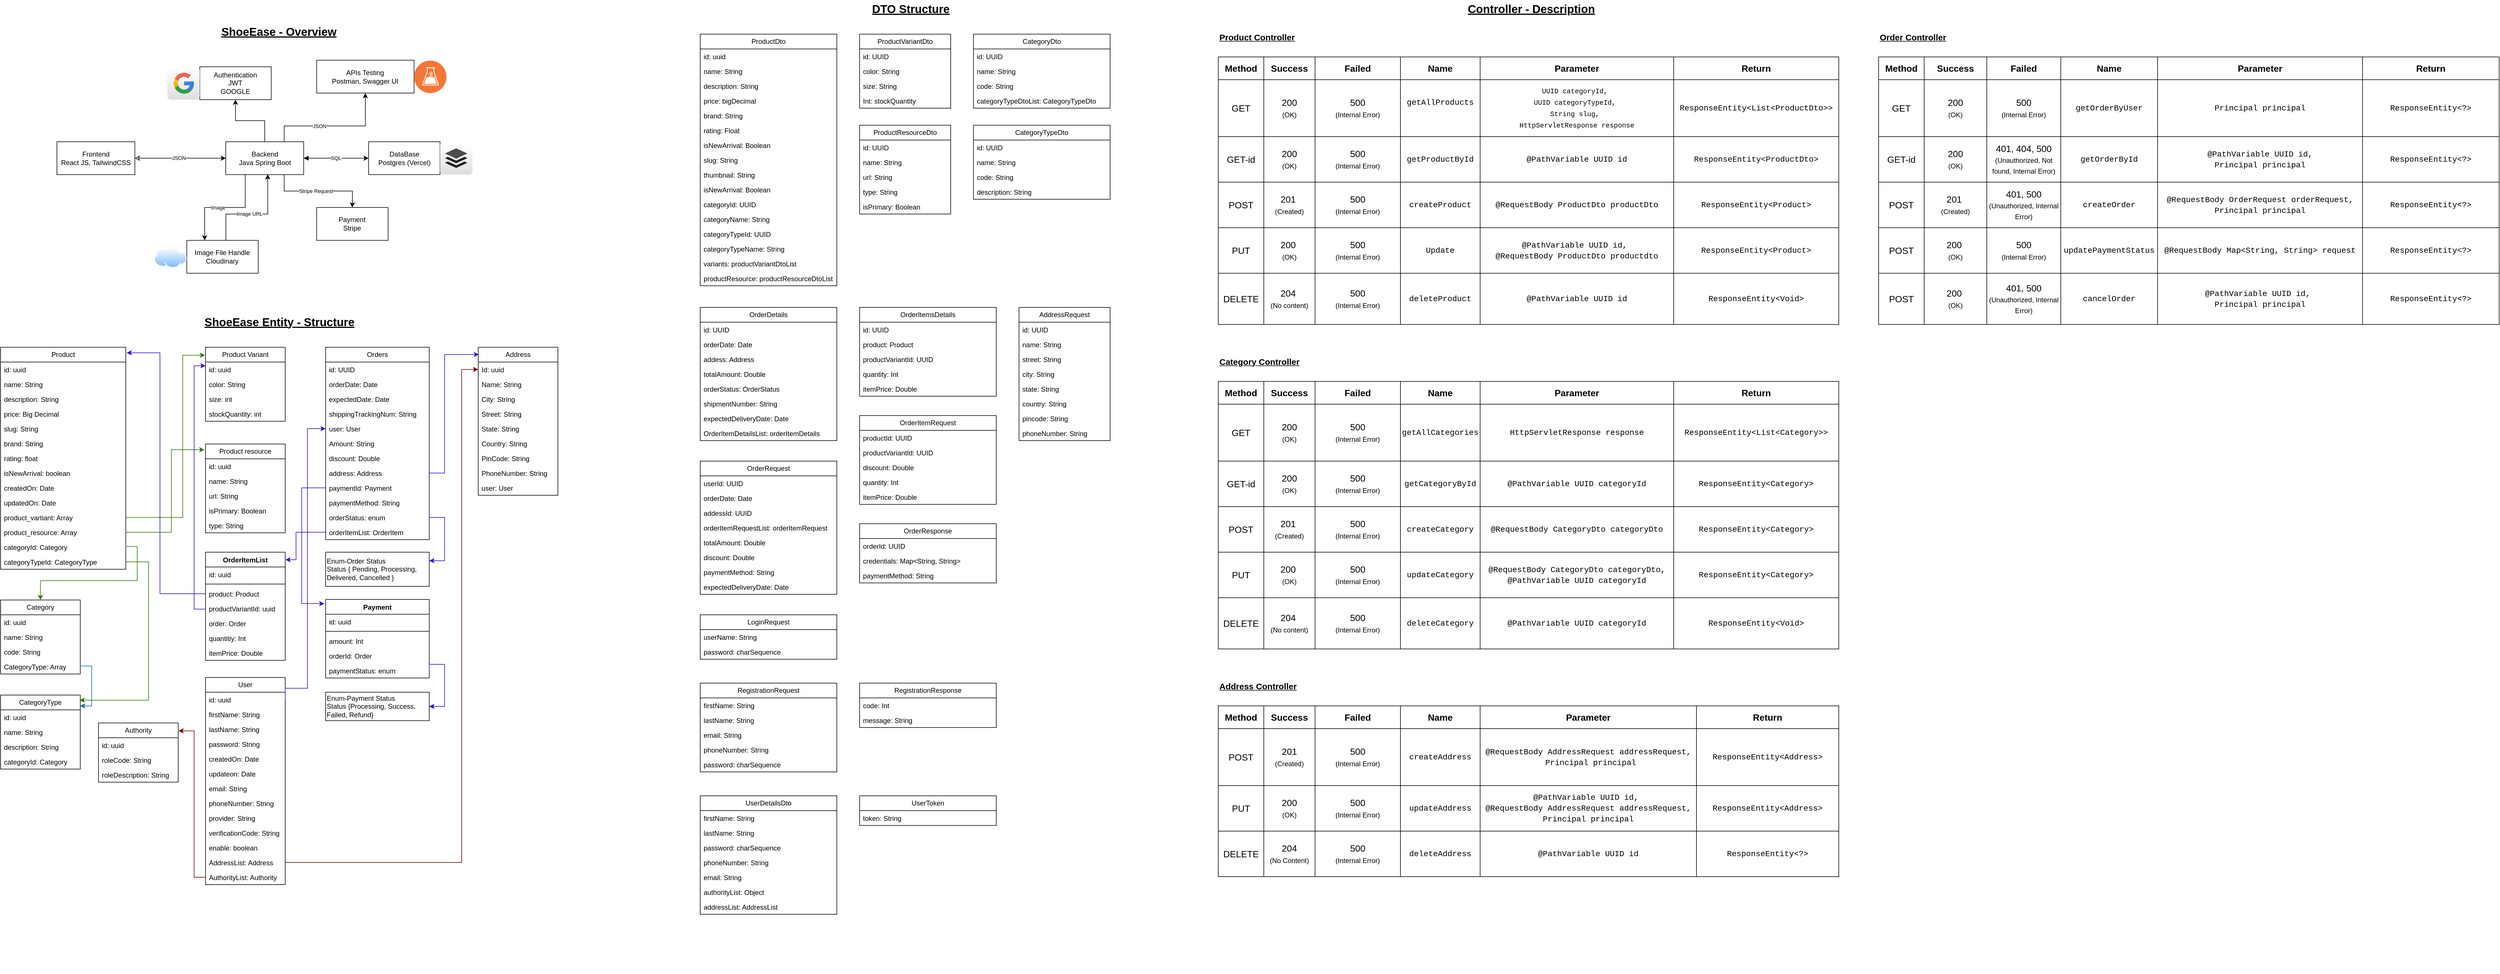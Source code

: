<mxfile version="28.2.7">
  <diagram name="Page-1" id="CezI7-oRxNXfgZPD77D8">
    <mxGraphModel dx="5427" dy="1429" grid="1" gridSize="10" guides="1" tooltips="1" connect="1" arrows="1" fold="1" page="1" pageScale="1" pageWidth="1100" pageHeight="850" background="#ffffff" math="0" shadow="0">
      <root>
        <mxCell id="0" />
        <mxCell id="1" parent="0" />
        <mxCell id="j6cdFjYOyo3_jv3cPoje-55" value="" style="group;strokeColor=none;" parent="1" vertex="1" connectable="0">
          <mxGeometry x="-2139" y="630" width="979" height="944" as="geometry" />
        </mxCell>
        <mxCell id="Wd_ysLeieM3UQZ-L9jFX-2" value="Orders" style="swimlane;fontStyle=0;childLayout=stackLayout;horizontal=1;startSize=26;fillColor=none;horizontalStack=0;resizeParent=1;resizeParentMax=0;resizeLast=0;collapsible=1;marginBottom=0;whiteSpace=wrap;html=1;" parent="j6cdFjYOyo3_jv3cPoje-55" vertex="1">
          <mxGeometry x="571" width="182" height="338" as="geometry" />
        </mxCell>
        <mxCell id="Wd_ysLeieM3UQZ-L9jFX-3" value="id: UUID" style="text;strokeColor=none;fillColor=none;align=left;verticalAlign=top;spacingLeft=4;spacingRight=4;overflow=hidden;rotatable=0;points=[[0,0.5],[1,0.5]];portConstraint=eastwest;whiteSpace=wrap;html=1;" parent="Wd_ysLeieM3UQZ-L9jFX-2" vertex="1">
          <mxGeometry y="26" width="182" height="26" as="geometry" />
        </mxCell>
        <mxCell id="Wd_ysLeieM3UQZ-L9jFX-5" value="orderDate: Date" style="text;strokeColor=none;fillColor=none;align=left;verticalAlign=top;spacingLeft=4;spacingRight=4;overflow=hidden;rotatable=0;points=[[0,0.5],[1,0.5]];portConstraint=eastwest;whiteSpace=wrap;html=1;" parent="Wd_ysLeieM3UQZ-L9jFX-2" vertex="1">
          <mxGeometry y="52" width="182" height="26" as="geometry" />
        </mxCell>
        <mxCell id="Wd_ysLeieM3UQZ-L9jFX-10" value="expectedDate: Date" style="text;strokeColor=none;fillColor=none;align=left;verticalAlign=top;spacingLeft=4;spacingRight=4;overflow=hidden;rotatable=0;points=[[0,0.5],[1,0.5]];portConstraint=eastwest;whiteSpace=wrap;html=1;" parent="Wd_ysLeieM3UQZ-L9jFX-2" vertex="1">
          <mxGeometry y="78" width="182" height="26" as="geometry" />
        </mxCell>
        <mxCell id="j6cdFjYOyo3_jv3cPoje-12" value="shippingTrackingNum: String" style="text;strokeColor=none;fillColor=none;align=left;verticalAlign=top;spacingLeft=4;spacingRight=4;overflow=hidden;rotatable=0;points=[[0,0.5],[1,0.5]];portConstraint=eastwest;whiteSpace=wrap;html=1;" parent="Wd_ysLeieM3UQZ-L9jFX-2" vertex="1">
          <mxGeometry y="104" width="182" height="26" as="geometry" />
        </mxCell>
        <mxCell id="j6cdFjYOyo3_jv3cPoje-13" value="user: User" style="text;strokeColor=none;fillColor=none;align=left;verticalAlign=top;spacingLeft=4;spacingRight=4;overflow=hidden;rotatable=0;points=[[0,0.5],[1,0.5]];portConstraint=eastwest;whiteSpace=wrap;html=1;" parent="Wd_ysLeieM3UQZ-L9jFX-2" vertex="1">
          <mxGeometry y="130" width="182" height="26" as="geometry" />
        </mxCell>
        <mxCell id="Wd_ysLeieM3UQZ-L9jFX-11" value="Amount: String" style="text;strokeColor=none;fillColor=none;align=left;verticalAlign=top;spacingLeft=4;spacingRight=4;overflow=hidden;rotatable=0;points=[[0,0.5],[1,0.5]];portConstraint=eastwest;whiteSpace=wrap;html=1;" parent="Wd_ysLeieM3UQZ-L9jFX-2" vertex="1">
          <mxGeometry y="156" width="182" height="26" as="geometry" />
        </mxCell>
        <mxCell id="j6cdFjYOyo3_jv3cPoje-15" value="discount: Double" style="text;strokeColor=none;fillColor=none;align=left;verticalAlign=top;spacingLeft=4;spacingRight=4;overflow=hidden;rotatable=0;points=[[0,0.5],[1,0.5]];portConstraint=eastwest;whiteSpace=wrap;html=1;" parent="Wd_ysLeieM3UQZ-L9jFX-2" vertex="1">
          <mxGeometry y="182" width="182" height="26" as="geometry" />
        </mxCell>
        <mxCell id="Wd_ysLeieM3UQZ-L9jFX-13" value="address: Address" style="text;strokeColor=none;fillColor=none;align=left;verticalAlign=top;spacingLeft=4;spacingRight=4;overflow=hidden;rotatable=0;points=[[0,0.5],[1,0.5]];portConstraint=eastwest;whiteSpace=wrap;html=1;" parent="Wd_ysLeieM3UQZ-L9jFX-2" vertex="1">
          <mxGeometry y="208" width="182" height="26" as="geometry" />
        </mxCell>
        <mxCell id="vIS2w4NYdQddxpPopDAP-5" value="paymentId: Payment" style="text;strokeColor=none;fillColor=none;align=left;verticalAlign=top;spacingLeft=4;spacingRight=4;overflow=hidden;rotatable=0;points=[[0,0.5],[1,0.5]];portConstraint=eastwest;whiteSpace=wrap;html=1;" parent="Wd_ysLeieM3UQZ-L9jFX-2" vertex="1">
          <mxGeometry y="234" width="182" height="26" as="geometry" />
        </mxCell>
        <mxCell id="Wd_ysLeieM3UQZ-L9jFX-4" value="paymentMethod: String&lt;div&gt;&lt;br&gt;&lt;/div&gt;" style="text;strokeColor=none;fillColor=none;align=left;verticalAlign=top;spacingLeft=4;spacingRight=4;overflow=hidden;rotatable=0;points=[[0,0.5],[1,0.5]];portConstraint=eastwest;whiteSpace=wrap;html=1;" parent="Wd_ysLeieM3UQZ-L9jFX-2" vertex="1">
          <mxGeometry y="260" width="182" height="26" as="geometry" />
        </mxCell>
        <mxCell id="Wd_ysLeieM3UQZ-L9jFX-12" value="orderStatus: enum" style="text;strokeColor=none;fillColor=none;align=left;verticalAlign=top;spacingLeft=4;spacingRight=4;overflow=hidden;rotatable=0;points=[[0,0.5],[1,0.5]];portConstraint=eastwest;whiteSpace=wrap;html=1;" parent="Wd_ysLeieM3UQZ-L9jFX-2" vertex="1">
          <mxGeometry y="286" width="182" height="26" as="geometry" />
        </mxCell>
        <mxCell id="j6cdFjYOyo3_jv3cPoje-14" value="orderItemList: OrderItem" style="text;strokeColor=none;fillColor=none;align=left;verticalAlign=top;spacingLeft=4;spacingRight=4;overflow=hidden;rotatable=0;points=[[0,0.5],[1,0.5]];portConstraint=eastwest;whiteSpace=wrap;html=1;" parent="Wd_ysLeieM3UQZ-L9jFX-2" vertex="1">
          <mxGeometry y="312" width="182" height="26" as="geometry" />
        </mxCell>
        <mxCell id="Wd_ysLeieM3UQZ-L9jFX-7" value="Enum-Order Status&lt;div&gt;Status { Pending, Processing, Delivered, Cancelled }&lt;/div&gt;" style="html=1;whiteSpace=wrap;align=left;" parent="j6cdFjYOyo3_jv3cPoje-55" vertex="1">
          <mxGeometry x="571" y="360" width="182" height="60" as="geometry" />
        </mxCell>
        <mxCell id="Wd_ysLeieM3UQZ-L9jFX-19" value="Address" style="swimlane;fontStyle=0;childLayout=stackLayout;horizontal=1;startSize=26;fillColor=none;horizontalStack=0;resizeParent=1;resizeParentMax=0;resizeLast=0;collapsible=1;marginBottom=0;whiteSpace=wrap;html=1;" parent="j6cdFjYOyo3_jv3cPoje-55" vertex="1">
          <mxGeometry x="839" width="140" height="260" as="geometry" />
        </mxCell>
        <mxCell id="Wd_ysLeieM3UQZ-L9jFX-20" value="Id: uuid" style="text;strokeColor=none;fillColor=none;align=left;verticalAlign=top;spacingLeft=4;spacingRight=4;overflow=hidden;rotatable=0;points=[[0,0.5],[1,0.5]];portConstraint=eastwest;whiteSpace=wrap;html=1;" parent="Wd_ysLeieM3UQZ-L9jFX-19" vertex="1">
          <mxGeometry y="26" width="140" height="26" as="geometry" />
        </mxCell>
        <mxCell id="Wd_ysLeieM3UQZ-L9jFX-21" value="Name: String" style="text;strokeColor=none;fillColor=none;align=left;verticalAlign=top;spacingLeft=4;spacingRight=4;overflow=hidden;rotatable=0;points=[[0,0.5],[1,0.5]];portConstraint=eastwest;whiteSpace=wrap;html=1;" parent="Wd_ysLeieM3UQZ-L9jFX-19" vertex="1">
          <mxGeometry y="52" width="140" height="26" as="geometry" />
        </mxCell>
        <mxCell id="Wd_ysLeieM3UQZ-L9jFX-22" value="City: String" style="text;strokeColor=none;fillColor=none;align=left;verticalAlign=top;spacingLeft=4;spacingRight=4;overflow=hidden;rotatable=0;points=[[0,0.5],[1,0.5]];portConstraint=eastwest;whiteSpace=wrap;html=1;" parent="Wd_ysLeieM3UQZ-L9jFX-19" vertex="1">
          <mxGeometry y="78" width="140" height="26" as="geometry" />
        </mxCell>
        <mxCell id="j6cdFjYOyo3_jv3cPoje-10" value="Street: String" style="text;strokeColor=none;fillColor=none;align=left;verticalAlign=top;spacingLeft=4;spacingRight=4;overflow=hidden;rotatable=0;points=[[0,0.5],[1,0.5]];portConstraint=eastwest;whiteSpace=wrap;html=1;" parent="Wd_ysLeieM3UQZ-L9jFX-19" vertex="1">
          <mxGeometry y="104" width="140" height="26" as="geometry" />
        </mxCell>
        <mxCell id="Wd_ysLeieM3UQZ-L9jFX-23" value="State: String" style="text;strokeColor=none;fillColor=none;align=left;verticalAlign=top;spacingLeft=4;spacingRight=4;overflow=hidden;rotatable=0;points=[[0,0.5],[1,0.5]];portConstraint=eastwest;whiteSpace=wrap;html=1;" parent="Wd_ysLeieM3UQZ-L9jFX-19" vertex="1">
          <mxGeometry y="130" width="140" height="26" as="geometry" />
        </mxCell>
        <mxCell id="Wd_ysLeieM3UQZ-L9jFX-24" value="Country: String" style="text;strokeColor=none;fillColor=none;align=left;verticalAlign=top;spacingLeft=4;spacingRight=4;overflow=hidden;rotatable=0;points=[[0,0.5],[1,0.5]];portConstraint=eastwest;whiteSpace=wrap;html=1;" parent="Wd_ysLeieM3UQZ-L9jFX-19" vertex="1">
          <mxGeometry y="156" width="140" height="26" as="geometry" />
        </mxCell>
        <mxCell id="Wd_ysLeieM3UQZ-L9jFX-25" value="PinCode: String" style="text;strokeColor=none;fillColor=none;align=left;verticalAlign=top;spacingLeft=4;spacingRight=4;overflow=hidden;rotatable=0;points=[[0,0.5],[1,0.5]];portConstraint=eastwest;whiteSpace=wrap;html=1;" parent="Wd_ysLeieM3UQZ-L9jFX-19" vertex="1">
          <mxGeometry y="182" width="140" height="26" as="geometry" />
        </mxCell>
        <mxCell id="j6cdFjYOyo3_jv3cPoje-9" value="PhoneNumber: String" style="text;strokeColor=none;fillColor=none;align=left;verticalAlign=top;spacingLeft=4;spacingRight=4;overflow=hidden;rotatable=0;points=[[0,0.5],[1,0.5]];portConstraint=eastwest;whiteSpace=wrap;html=1;" parent="Wd_ysLeieM3UQZ-L9jFX-19" vertex="1">
          <mxGeometry y="208" width="140" height="26" as="geometry" />
        </mxCell>
        <mxCell id="j6cdFjYOyo3_jv3cPoje-11" value="user: User" style="text;strokeColor=none;fillColor=none;align=left;verticalAlign=top;spacingLeft=4;spacingRight=4;overflow=hidden;rotatable=0;points=[[0,0.5],[1,0.5]];portConstraint=eastwest;whiteSpace=wrap;html=1;" parent="Wd_ysLeieM3UQZ-L9jFX-19" vertex="1">
          <mxGeometry y="234" width="140" height="26" as="geometry" />
        </mxCell>
        <mxCell id="Wd_ysLeieM3UQZ-L9jFX-27" value="Product" style="swimlane;fontStyle=0;childLayout=stackLayout;horizontal=1;startSize=26;fillColor=none;horizontalStack=0;resizeParent=1;resizeParentMax=0;resizeLast=0;collapsible=1;marginBottom=0;whiteSpace=wrap;html=1;" parent="j6cdFjYOyo3_jv3cPoje-55" vertex="1">
          <mxGeometry width="220" height="390" as="geometry" />
        </mxCell>
        <mxCell id="Wd_ysLeieM3UQZ-L9jFX-28" value="id: uuid" style="text;strokeColor=none;fillColor=none;align=left;verticalAlign=top;spacingLeft=4;spacingRight=4;overflow=hidden;rotatable=0;points=[[0,0.5],[1,0.5]];portConstraint=eastwest;whiteSpace=wrap;html=1;" parent="Wd_ysLeieM3UQZ-L9jFX-27" vertex="1">
          <mxGeometry y="26" width="220" height="26" as="geometry" />
        </mxCell>
        <mxCell id="Wd_ysLeieM3UQZ-L9jFX-29" value="name: String" style="text;strokeColor=none;fillColor=none;align=left;verticalAlign=top;spacingLeft=4;spacingRight=4;overflow=hidden;rotatable=0;points=[[0,0.5],[1,0.5]];portConstraint=eastwest;whiteSpace=wrap;html=1;" parent="Wd_ysLeieM3UQZ-L9jFX-27" vertex="1">
          <mxGeometry y="52" width="220" height="26" as="geometry" />
        </mxCell>
        <mxCell id="Wd_ysLeieM3UQZ-L9jFX-42" value="description: String" style="text;strokeColor=none;fillColor=none;align=left;verticalAlign=top;spacingLeft=4;spacingRight=4;overflow=hidden;rotatable=0;points=[[0,0.5],[1,0.5]];portConstraint=eastwest;whiteSpace=wrap;html=1;" parent="Wd_ysLeieM3UQZ-L9jFX-27" vertex="1">
          <mxGeometry y="78" width="220" height="26" as="geometry" />
        </mxCell>
        <mxCell id="j6cdFjYOyo3_jv3cPoje-1" value="price: Big Decimal" style="text;strokeColor=none;fillColor=none;align=left;verticalAlign=top;spacingLeft=4;spacingRight=4;overflow=hidden;rotatable=0;points=[[0,0.5],[1,0.5]];portConstraint=eastwest;whiteSpace=wrap;html=1;" parent="Wd_ysLeieM3UQZ-L9jFX-27" vertex="1">
          <mxGeometry y="104" width="220" height="26" as="geometry" />
        </mxCell>
        <mxCell id="Wd_ysLeieM3UQZ-L9jFX-30" value="slug:&lt;span style=&quot;color: rgba(0, 0, 0, 0); font-family: monospace; font-size: 0px; text-wrap-mode: nowrap;&quot;&gt;%3CmxGraphModel%3E%3Croot%3E%3CmxCell%20id%3D%220%22%2F%3E%3CmxCell%20id%3D%221%22%20parent%3D%220%22%2F%3E%3CmxCell%20id%3D%222%22%20value%3D%22color%3A%20String%22%20style%3D%22text%3BstrokeColor%3Dnone%3BfillColor%3Dnone%3Balign%3Dleft%3BverticalAlign%3Dtop%3BspacingLeft%3D4%3BspacingRight%3D4%3Boverflow%3Dhidden%3Brotatable%3D0%3Bpoints%3D%5B%5B0%2C0.5%5D%2C%5B1%2C0.5%5D%5D%3BportConstraint%3Deastwest%3BwhiteSpace%3Dwrap%3Bhtml%3D1%3B%22%20vertex%3D%221%22%20parent%3D%221%22%3E%3CmxGeometry%20x%3D%22-680%22%20y%3D%22478%22%20width%3D%22140%22%20height%3D%2226%22%20as%3D%22geometry%22%2F%3E%3C%2FmxCell%3E%3C%2Froot%3E%3C%2FmxGraphModel%3E&lt;/span&gt;&amp;nbsp;String&lt;span style=&quot;color: rgba(0, 0, 0, 0); font-family: monospace; font-size: 0px; text-wrap-mode: nowrap;&quot;&gt;%3CmxGraphModel%3E%3Croot%3E%3CmxCell%20id%3D%220%22%2F%3E%3CmxCell%20id%3D%221%22%20parent%3D%220%22%2F%3E%3CmxCell%20id%3D%222%22%20value%3D%22color%3A%20String%22%20style%3D%22text%3BstrokeColor%3Dnone%3BfillColor%3Dnone%3Balign%3Dleft%3BverticalAlign%3Dtop%3BspacingLeft%3D4%3BspacingRight%3D4%3Boverflow%3Dhidden%3Brotatable%3D0%3Bpoints%3D%5B%5B0%2C0.5%5D%2C%5B1%2C0.5%5D%5D%3BportConstraint%3Deastwest%3BwhiteSpace%3Dwrap%3Bhtml%3D1%3B%22%20vertex%3D%221%22%20parent%3D%221%22%3E%3CmxGeometry%20x%3D%22-680%22%20y%3D%22478%22%20width%3D%22140%22%20height%3D%2226%22%20as%3D%22geometry%22%2F%3E%3C%2FmxCell%3E%3C%2Froot%3E%3C%2FmxGraphModel%3E&lt;/span&gt;" style="text;strokeColor=none;fillColor=none;align=left;verticalAlign=top;spacingLeft=4;spacingRight=4;overflow=hidden;rotatable=0;points=[[0,0.5],[1,0.5]];portConstraint=eastwest;whiteSpace=wrap;html=1;" parent="Wd_ysLeieM3UQZ-L9jFX-27" vertex="1">
          <mxGeometry y="130" width="220" height="26" as="geometry" />
        </mxCell>
        <mxCell id="j6cdFjYOyo3_jv3cPoje-2" value="brand:&lt;span style=&quot;color: rgba(0, 0, 0, 0); font-family: monospace; font-size: 0px; text-wrap-mode: nowrap;&quot;&gt;%3CmxGraphModel%3E%3Croot%3E%3CmxCell%20id%3D%220%22%2F%3E%3CmxCell%20id%3D%221%22%20parent%3D%220%22%2F%3E%3CmxCell%20id%3D%222%22%20value%3D%22color%3A%20String%22%20style%3D%22text%3BstrokeColor%3Dnone%3BfillColor%3Dnone%3Balign%3Dleft%3BverticalAlign%3Dtop%3BspacingLeft%3D4%3BspacingRight%3D4%3Boverflow%3Dhidden%3Brotatable%3D0%3Bpoints%3D%5B%5B0%2C0.5%5D%2C%5B1%2C0.5%5D%5D%3BportConstraint%3Deastwest%3BwhiteSpace%3Dwrap%3Bhtml%3D1%3B%22%20vertex%3D%221%22%20parent%3D%221%22%3E%3CmxGeometry%20x%3D%22-680%22%20y%3D%22478%22%20width%3D%22140%22%20height%3D%2226%22%20as%3D%22geometry%22%2F%3E%3C%2FmxCell%3E%3C%2Froot%3E%3C%2FmxGraphModel%3E&lt;/span&gt;&amp;nbsp;String&lt;span style=&quot;color: rgba(0, 0, 0, 0); font-family: monospace; font-size: 0px; text-wrap-mode: nowrap;&quot;&gt;%3CmxGraphModel%3E%3Croot%3E%3CmxCell%20id%3D%220%22%2F%3E%3CmxCell%20id%3D%221%22%20parent%3D%220%22%2F%3E%3CmxCell%20id%3D%222%22%20value%3D%22color%3A%20String%22%20style%3D%22text%3BstrokeColor%3Dnone%3BfillColor%3Dnone%3Balign%3Dleft%3BverticalAlign%3Dtop%3BspacingLeft%3D4%3BspacingRight%3D4%3Boverflow%3Dhidden%3Brotatable%3D0%3Bpoints%3D%5B%5B0%2C0.5%5D%2C%5B1%2C0.5%5D%5D%3BportConstraint%3Deastwest%3BwhiteSpace%3Dwrap%3Bhtml%3D1%3B%22%20vertex%3D%221%22%20parent%3D%221%22%3E%3CmxGeometry%20x%3D%22-680%22%20y%3D%22478%22%20width%3D%22140%22%20height%3D%2226%22%20as%3D%22geometry%22%2F%3E%3C%2FmxCell%3E%3C%2Froot%3E%3C%2FmxGraphModel%3E&lt;/span&gt;" style="text;strokeColor=none;fillColor=none;align=left;verticalAlign=top;spacingLeft=4;spacingRight=4;overflow=hidden;rotatable=0;points=[[0,0.5],[1,0.5]];portConstraint=eastwest;whiteSpace=wrap;html=1;" parent="Wd_ysLeieM3UQZ-L9jFX-27" vertex="1">
          <mxGeometry y="156" width="220" height="26" as="geometry" />
        </mxCell>
        <mxCell id="j6cdFjYOyo3_jv3cPoje-3" value="rating:&lt;span style=&quot;color: rgba(0, 0, 0, 0); font-family: monospace; font-size: 0px; text-wrap-mode: nowrap;&quot;&gt;%3CmxGraphModel%3E%3Croot%3E%3CmxCell%20id%3D%220%22%2F%3E%3CmxCell%20id%3D%221%22%20parent%3D%220%22%2F%3E%3CmxCell%20id%3D%222%22%20value%3D%22color%3A%20String%22%20style%3D%22text%3BstrokeColor%3Dnone%3BfillColor%3Dnone%3Balign%3Dleft%3BverticalAlign%3Dtop%3BspacingLeft%3D4%3BspacingRight%3D4%3Boverflow%3Dhidden%3Brotatable%3D0%3Bpoints%3D%5B%5B0%2C0.5%5D%2C%5B1%2C0.5%5D%5D%3BportConstraint%3Deastwest%3BwhiteSpace%3Dwrap%3Bhtml%3D1%3B%22%20vertex%3D%221%22%20parent%3D%221%22%3E%3CmxGeometry%20x%3D%22-680%22%20y%3D%22478%22%20width%3D%22140%22%20height%3D%2226%22%20as%3D%22geometry%22%2F%3E%3C%2FmxCell%3E%3C%2Froot%3E%3C%2FmxGraphModel%3E&lt;/span&gt;&amp;nbsp;float&lt;span style=&quot;color: rgba(0, 0, 0, 0); font-family: monospace; font-size: 0px; text-wrap-mode: nowrap;&quot;&gt;%3CmxGraphModel%3E%3Croot%3E%3CmxCell%20id%3D%220%22%2F%3E%3CmxCell%20id%3D%221%22%20parent%3D%220%22%2F%3E%3CmxCell%20id%3D%222%22%20value%3D%22color%3A%20String%22%20style%3D%22text%3BstrokeColor%3Dnone%3BfillColor%3Dnone%3Balign%3Dleft%3BverticalAlign%3Dtop%3BspacingLeft%3D4%3BspacingRight%3D4%3Boverflow%3Dhidden%3Brotatable%3D0%3Bpoints%3D%5B%5B0%2C0.5%5D%2C%5B1%2C0.5%5D%5D%3BportConstraint%3Deastwest%3BwhiteSpace%3Dwrap%3Bhtml%3D1%3B%22%20vertex%3D%221%22%20parent%3D%221%22%3E%3CmxGeometry%20x%3D%22-680%22%20y%3D%22478%22%20width%3D%22140%22%20height%3D%2226%22%20as%3D%22geometry%22%2F%3E%3C%2FmxCell%3E%3C%2Froot%3E%3C%2FmxGraphModel%3E&lt;/span&gt;" style="text;strokeColor=none;fillColor=none;align=left;verticalAlign=top;spacingLeft=4;spacingRight=4;overflow=hidden;rotatable=0;points=[[0,0.5],[1,0.5]];portConstraint=eastwest;whiteSpace=wrap;html=1;" parent="Wd_ysLeieM3UQZ-L9jFX-27" vertex="1">
          <mxGeometry y="182" width="220" height="26" as="geometry" />
        </mxCell>
        <mxCell id="j6cdFjYOyo3_jv3cPoje-4" value="isNewArrival: boolean" style="text;strokeColor=none;fillColor=none;align=left;verticalAlign=top;spacingLeft=4;spacingRight=4;overflow=hidden;rotatable=0;points=[[0,0.5],[1,0.5]];portConstraint=eastwest;whiteSpace=wrap;html=1;" parent="Wd_ysLeieM3UQZ-L9jFX-27" vertex="1">
          <mxGeometry y="208" width="220" height="26" as="geometry" />
        </mxCell>
        <mxCell id="Wd_ysLeieM3UQZ-L9jFX-40" value="createdOn: Date" style="text;strokeColor=none;fillColor=none;align=left;verticalAlign=top;spacingLeft=4;spacingRight=4;overflow=hidden;rotatable=0;points=[[0,0.5],[1,0.5]];portConstraint=eastwest;whiteSpace=wrap;html=1;" parent="Wd_ysLeieM3UQZ-L9jFX-27" vertex="1">
          <mxGeometry y="234" width="220" height="26" as="geometry" />
        </mxCell>
        <mxCell id="Wd_ysLeieM3UQZ-L9jFX-41" value="updatedOn: Date" style="text;strokeColor=none;fillColor=none;align=left;verticalAlign=top;spacingLeft=4;spacingRight=4;overflow=hidden;rotatable=0;points=[[0,0.5],[1,0.5]];portConstraint=eastwest;whiteSpace=wrap;html=1;" parent="Wd_ysLeieM3UQZ-L9jFX-27" vertex="1">
          <mxGeometry y="260" width="220" height="26" as="geometry" />
        </mxCell>
        <mxCell id="Wd_ysLeieM3UQZ-L9jFX-43" value="product_vartiant: Array" style="text;strokeColor=none;fillColor=none;align=left;verticalAlign=top;spacingLeft=4;spacingRight=4;overflow=hidden;rotatable=0;points=[[0,0.5],[1,0.5]];portConstraint=eastwest;whiteSpace=wrap;html=1;" parent="Wd_ysLeieM3UQZ-L9jFX-27" vertex="1">
          <mxGeometry y="286" width="220" height="26" as="geometry" />
        </mxCell>
        <mxCell id="Wd_ysLeieM3UQZ-L9jFX-44" value="product_resource: Array" style="text;strokeColor=none;fillColor=none;align=left;verticalAlign=top;spacingLeft=4;spacingRight=4;overflow=hidden;rotatable=0;points=[[0,0.5],[1,0.5]];portConstraint=eastwest;whiteSpace=wrap;html=1;" parent="Wd_ysLeieM3UQZ-L9jFX-27" vertex="1">
          <mxGeometry y="312" width="220" height="26" as="geometry" />
        </mxCell>
        <mxCell id="Wd_ysLeieM3UQZ-L9jFX-47" value="categoryId: Category" style="text;strokeColor=none;fillColor=none;align=left;verticalAlign=top;spacingLeft=4;spacingRight=4;overflow=hidden;rotatable=0;points=[[0,0.5],[1,0.5]];portConstraint=eastwest;whiteSpace=wrap;html=1;" parent="Wd_ysLeieM3UQZ-L9jFX-27" vertex="1">
          <mxGeometry y="338" width="220" height="26" as="geometry" />
        </mxCell>
        <mxCell id="Wd_ysLeieM3UQZ-L9jFX-48" value="categoryTypeId: CategoryType" style="text;strokeColor=none;fillColor=none;align=left;verticalAlign=top;spacingLeft=4;spacingRight=4;overflow=hidden;rotatable=0;points=[[0,0.5],[1,0.5]];portConstraint=eastwest;whiteSpace=wrap;html=1;" parent="Wd_ysLeieM3UQZ-L9jFX-27" vertex="1">
          <mxGeometry y="364" width="220" height="26" as="geometry" />
        </mxCell>
        <mxCell id="Wd_ysLeieM3UQZ-L9jFX-31" value="Product Variant" style="swimlane;fontStyle=0;childLayout=stackLayout;horizontal=1;startSize=26;fillColor=none;horizontalStack=0;resizeParent=1;resizeParentMax=0;resizeLast=0;collapsible=1;marginBottom=0;whiteSpace=wrap;html=1;" parent="j6cdFjYOyo3_jv3cPoje-55" vertex="1">
          <mxGeometry x="360" width="140" height="130" as="geometry" />
        </mxCell>
        <mxCell id="Wd_ysLeieM3UQZ-L9jFX-32" value="id: uuid" style="text;strokeColor=none;fillColor=none;align=left;verticalAlign=top;spacingLeft=4;spacingRight=4;overflow=hidden;rotatable=0;points=[[0,0.5],[1,0.5]];portConstraint=eastwest;whiteSpace=wrap;html=1;" parent="Wd_ysLeieM3UQZ-L9jFX-31" vertex="1">
          <mxGeometry y="26" width="140" height="26" as="geometry" />
        </mxCell>
        <mxCell id="Wd_ysLeieM3UQZ-L9jFX-34" value="color: String" style="text;strokeColor=none;fillColor=none;align=left;verticalAlign=top;spacingLeft=4;spacingRight=4;overflow=hidden;rotatable=0;points=[[0,0.5],[1,0.5]];portConstraint=eastwest;whiteSpace=wrap;html=1;" parent="Wd_ysLeieM3UQZ-L9jFX-31" vertex="1">
          <mxGeometry y="52" width="140" height="26" as="geometry" />
        </mxCell>
        <mxCell id="Wd_ysLeieM3UQZ-L9jFX-33" value="size: int" style="text;strokeColor=none;fillColor=none;align=left;verticalAlign=top;spacingLeft=4;spacingRight=4;overflow=hidden;rotatable=0;points=[[0,0.5],[1,0.5]];portConstraint=eastwest;whiteSpace=wrap;html=1;" parent="Wd_ysLeieM3UQZ-L9jFX-31" vertex="1">
          <mxGeometry y="78" width="140" height="26" as="geometry" />
        </mxCell>
        <mxCell id="j6cdFjYOyo3_jv3cPoje-5" value="stockQuantity: int" style="text;strokeColor=none;fillColor=none;align=left;verticalAlign=top;spacingLeft=4;spacingRight=4;overflow=hidden;rotatable=0;points=[[0,0.5],[1,0.5]];portConstraint=eastwest;whiteSpace=wrap;html=1;" parent="Wd_ysLeieM3UQZ-L9jFX-31" vertex="1">
          <mxGeometry y="104" width="140" height="26" as="geometry" />
        </mxCell>
        <mxCell id="Wd_ysLeieM3UQZ-L9jFX-35" value="Product resource" style="swimlane;fontStyle=0;childLayout=stackLayout;horizontal=1;startSize=26;fillColor=none;horizontalStack=0;resizeParent=1;resizeParentMax=0;resizeLast=0;collapsible=1;marginBottom=0;whiteSpace=wrap;html=1;" parent="j6cdFjYOyo3_jv3cPoje-55" vertex="1">
          <mxGeometry x="360" y="170" width="140" height="156" as="geometry" />
        </mxCell>
        <mxCell id="Wd_ysLeieM3UQZ-L9jFX-36" value="id: uuid" style="text;strokeColor=none;fillColor=none;align=left;verticalAlign=top;spacingLeft=4;spacingRight=4;overflow=hidden;rotatable=0;points=[[0,0.5],[1,0.5]];portConstraint=eastwest;whiteSpace=wrap;html=1;" parent="Wd_ysLeieM3UQZ-L9jFX-35" vertex="1">
          <mxGeometry y="26" width="140" height="26" as="geometry" />
        </mxCell>
        <mxCell id="Wd_ysLeieM3UQZ-L9jFX-37" value="name: String" style="text;strokeColor=none;fillColor=none;align=left;verticalAlign=top;spacingLeft=4;spacingRight=4;overflow=hidden;rotatable=0;points=[[0,0.5],[1,0.5]];portConstraint=eastwest;whiteSpace=wrap;html=1;" parent="Wd_ysLeieM3UQZ-L9jFX-35" vertex="1">
          <mxGeometry y="52" width="140" height="26" as="geometry" />
        </mxCell>
        <mxCell id="j6cdFjYOyo3_jv3cPoje-6" value="url: String" style="text;strokeColor=none;fillColor=none;align=left;verticalAlign=top;spacingLeft=4;spacingRight=4;overflow=hidden;rotatable=0;points=[[0,0.5],[1,0.5]];portConstraint=eastwest;whiteSpace=wrap;html=1;" parent="Wd_ysLeieM3UQZ-L9jFX-35" vertex="1">
          <mxGeometry y="78" width="140" height="26" as="geometry" />
        </mxCell>
        <mxCell id="j6cdFjYOyo3_jv3cPoje-8" value="isPrimary: Boolean" style="text;strokeColor=none;fillColor=none;align=left;verticalAlign=top;spacingLeft=4;spacingRight=4;overflow=hidden;rotatable=0;points=[[0,0.5],[1,0.5]];portConstraint=eastwest;whiteSpace=wrap;html=1;" parent="Wd_ysLeieM3UQZ-L9jFX-35" vertex="1">
          <mxGeometry y="104" width="140" height="26" as="geometry" />
        </mxCell>
        <mxCell id="j6cdFjYOyo3_jv3cPoje-7" value="type: String" style="text;strokeColor=none;fillColor=none;align=left;verticalAlign=top;spacingLeft=4;spacingRight=4;overflow=hidden;rotatable=0;points=[[0,0.5],[1,0.5]];portConstraint=eastwest;whiteSpace=wrap;html=1;" parent="Wd_ysLeieM3UQZ-L9jFX-35" vertex="1">
          <mxGeometry y="130" width="140" height="26" as="geometry" />
        </mxCell>
        <mxCell id="Wd_ysLeieM3UQZ-L9jFX-45" style="edgeStyle=orthogonalEdgeStyle;rounded=0;orthogonalLoop=1;jettySize=auto;html=1;exitX=1;exitY=0.5;exitDx=0;exitDy=0;entryX=-0.007;entryY=0.108;entryDx=0;entryDy=0;entryPerimeter=0;fillColor=#60a917;strokeColor=#2D7600;" parent="j6cdFjYOyo3_jv3cPoje-55" source="Wd_ysLeieM3UQZ-L9jFX-43" target="Wd_ysLeieM3UQZ-L9jFX-31" edge="1">
          <mxGeometry relative="1" as="geometry">
            <Array as="points">
              <mxPoint x="320" y="299" />
              <mxPoint x="320" y="14" />
            </Array>
          </mxGeometry>
        </mxCell>
        <mxCell id="Wd_ysLeieM3UQZ-L9jFX-49" value="Category" style="swimlane;fontStyle=0;childLayout=stackLayout;horizontal=1;startSize=26;fillColor=none;horizontalStack=0;resizeParent=1;resizeParentMax=0;resizeLast=0;collapsible=1;marginBottom=0;whiteSpace=wrap;html=1;" parent="j6cdFjYOyo3_jv3cPoje-55" vertex="1">
          <mxGeometry y="444" width="140" height="130" as="geometry" />
        </mxCell>
        <mxCell id="Wd_ysLeieM3UQZ-L9jFX-50" value="id: uuid" style="text;strokeColor=none;fillColor=none;align=left;verticalAlign=top;spacingLeft=4;spacingRight=4;overflow=hidden;rotatable=0;points=[[0,0.5],[1,0.5]];portConstraint=eastwest;whiteSpace=wrap;html=1;" parent="Wd_ysLeieM3UQZ-L9jFX-49" vertex="1">
          <mxGeometry y="26" width="140" height="26" as="geometry" />
        </mxCell>
        <mxCell id="Wd_ysLeieM3UQZ-L9jFX-51" value="name: String" style="text;strokeColor=none;fillColor=none;align=left;verticalAlign=top;spacingLeft=4;spacingRight=4;overflow=hidden;rotatable=0;points=[[0,0.5],[1,0.5]];portConstraint=eastwest;whiteSpace=wrap;html=1;" parent="Wd_ysLeieM3UQZ-L9jFX-49" vertex="1">
          <mxGeometry y="52" width="140" height="26" as="geometry" />
        </mxCell>
        <mxCell id="Wd_ysLeieM3UQZ-L9jFX-52" value="code: String" style="text;strokeColor=none;fillColor=none;align=left;verticalAlign=top;spacingLeft=4;spacingRight=4;overflow=hidden;rotatable=0;points=[[0,0.5],[1,0.5]];portConstraint=eastwest;whiteSpace=wrap;html=1;" parent="Wd_ysLeieM3UQZ-L9jFX-49" vertex="1">
          <mxGeometry y="78" width="140" height="26" as="geometry" />
        </mxCell>
        <mxCell id="Wd_ysLeieM3UQZ-L9jFX-65" value="CategoryType: Array" style="text;strokeColor=none;fillColor=none;align=left;verticalAlign=top;spacingLeft=4;spacingRight=4;overflow=hidden;rotatable=0;points=[[0,0.5],[1,0.5]];portConstraint=eastwest;whiteSpace=wrap;html=1;" parent="Wd_ysLeieM3UQZ-L9jFX-49" vertex="1">
          <mxGeometry y="104" width="140" height="26" as="geometry" />
        </mxCell>
        <mxCell id="Wd_ysLeieM3UQZ-L9jFX-53" value="CategoryType" style="swimlane;fontStyle=0;childLayout=stackLayout;horizontal=1;startSize=26;fillColor=none;horizontalStack=0;resizeParent=1;resizeParentMax=0;resizeLast=0;collapsible=1;marginBottom=0;whiteSpace=wrap;html=1;" parent="j6cdFjYOyo3_jv3cPoje-55" vertex="1">
          <mxGeometry y="611" width="140" height="130" as="geometry" />
        </mxCell>
        <mxCell id="Wd_ysLeieM3UQZ-L9jFX-54" value="id: uuid" style="text;strokeColor=none;fillColor=none;align=left;verticalAlign=top;spacingLeft=4;spacingRight=4;overflow=hidden;rotatable=0;points=[[0,0.5],[1,0.5]];portConstraint=eastwest;whiteSpace=wrap;html=1;" parent="Wd_ysLeieM3UQZ-L9jFX-53" vertex="1">
          <mxGeometry y="26" width="140" height="26" as="geometry" />
        </mxCell>
        <mxCell id="Wd_ysLeieM3UQZ-L9jFX-55" value="name: String" style="text;strokeColor=none;fillColor=none;align=left;verticalAlign=top;spacingLeft=4;spacingRight=4;overflow=hidden;rotatable=0;points=[[0,0.5],[1,0.5]];portConstraint=eastwest;whiteSpace=wrap;html=1;" parent="Wd_ysLeieM3UQZ-L9jFX-53" vertex="1">
          <mxGeometry y="52" width="140" height="26" as="geometry" />
        </mxCell>
        <mxCell id="Wd_ysLeieM3UQZ-L9jFX-56" value="description: String" style="text;strokeColor=none;fillColor=none;align=left;verticalAlign=top;spacingLeft=4;spacingRight=4;overflow=hidden;rotatable=0;points=[[0,0.5],[1,0.5]];portConstraint=eastwest;whiteSpace=wrap;html=1;" parent="Wd_ysLeieM3UQZ-L9jFX-53" vertex="1">
          <mxGeometry y="78" width="140" height="26" as="geometry" />
        </mxCell>
        <mxCell id="Wd_ysLeieM3UQZ-L9jFX-61" value="categoryId: Category" style="text;strokeColor=none;fillColor=none;align=left;verticalAlign=top;spacingLeft=4;spacingRight=4;overflow=hidden;rotatable=0;points=[[0,0.5],[1,0.5]];portConstraint=eastwest;whiteSpace=wrap;html=1;" parent="Wd_ysLeieM3UQZ-L9jFX-53" vertex="1">
          <mxGeometry y="104" width="140" height="26" as="geometry" />
        </mxCell>
        <mxCell id="Wd_ysLeieM3UQZ-L9jFX-63" style="edgeStyle=orthogonalEdgeStyle;rounded=0;orthogonalLoop=1;jettySize=auto;html=1;exitX=1;exitY=0.5;exitDx=0;exitDy=0;entryX=0.5;entryY=0;entryDx=0;entryDy=0;fillColor=#60a917;strokeColor=#2D7600;" parent="j6cdFjYOyo3_jv3cPoje-55" source="Wd_ysLeieM3UQZ-L9jFX-47" target="Wd_ysLeieM3UQZ-L9jFX-49" edge="1">
          <mxGeometry relative="1" as="geometry">
            <mxPoint x="210" y="247" as="sourcePoint" />
            <mxPoint x="60" y="320.0" as="targetPoint" />
            <Array as="points">
              <mxPoint x="220" y="350" />
              <mxPoint x="240" y="350" />
              <mxPoint x="240" y="410" />
              <mxPoint x="70" y="410" />
            </Array>
          </mxGeometry>
        </mxCell>
        <mxCell id="vIS2w4NYdQddxpPopDAP-6" value="Payment" style="swimlane;fontStyle=1;align=center;verticalAlign=top;childLayout=stackLayout;horizontal=1;startSize=26;horizontalStack=0;resizeParent=1;resizeParentMax=0;resizeLast=0;collapsible=1;marginBottom=0;whiteSpace=wrap;html=1;" parent="j6cdFjYOyo3_jv3cPoje-55" vertex="1">
          <mxGeometry x="571" y="443" width="182" height="138" as="geometry" />
        </mxCell>
        <mxCell id="vIS2w4NYdQddxpPopDAP-7" value="id: uuid" style="text;strokeColor=none;fillColor=none;align=left;verticalAlign=top;spacingLeft=4;spacingRight=4;overflow=hidden;rotatable=0;points=[[0,0.5],[1,0.5]];portConstraint=eastwest;whiteSpace=wrap;html=1;" parent="vIS2w4NYdQddxpPopDAP-6" vertex="1">
          <mxGeometry y="26" width="182" height="26" as="geometry" />
        </mxCell>
        <mxCell id="vIS2w4NYdQddxpPopDAP-8" value="" style="line;strokeWidth=1;fillColor=none;align=left;verticalAlign=middle;spacingTop=-1;spacingLeft=3;spacingRight=3;rotatable=0;labelPosition=right;points=[];portConstraint=eastwest;strokeColor=inherit;" parent="vIS2w4NYdQddxpPopDAP-6" vertex="1">
          <mxGeometry y="52" width="182" height="8" as="geometry" />
        </mxCell>
        <mxCell id="vIS2w4NYdQddxpPopDAP-9" value="amount: Int" style="text;strokeColor=none;fillColor=none;align=left;verticalAlign=top;spacingLeft=4;spacingRight=4;overflow=hidden;rotatable=0;points=[[0,0.5],[1,0.5]];portConstraint=eastwest;whiteSpace=wrap;html=1;" parent="vIS2w4NYdQddxpPopDAP-6" vertex="1">
          <mxGeometry y="60" width="182" height="26" as="geometry" />
        </mxCell>
        <mxCell id="vIS2w4NYdQddxpPopDAP-10" value="orderId: Order" style="text;strokeColor=none;fillColor=none;align=left;verticalAlign=top;spacingLeft=4;spacingRight=4;overflow=hidden;rotatable=0;points=[[0,0.5],[1,0.5]];portConstraint=eastwest;whiteSpace=wrap;html=1;" parent="vIS2w4NYdQddxpPopDAP-6" vertex="1">
          <mxGeometry y="86" width="182" height="26" as="geometry" />
        </mxCell>
        <mxCell id="vIS2w4NYdQddxpPopDAP-11" value="paymentStatus: enum" style="text;strokeColor=none;fillColor=none;align=left;verticalAlign=top;spacingLeft=4;spacingRight=4;overflow=hidden;rotatable=0;points=[[0,0.5],[1,0.5]];portConstraint=eastwest;whiteSpace=wrap;html=1;" parent="vIS2w4NYdQddxpPopDAP-6" vertex="1">
          <mxGeometry y="112" width="182" height="26" as="geometry" />
        </mxCell>
        <mxCell id="vIS2w4NYdQddxpPopDAP-13" value="Enum-Payment Status&lt;br&gt;Status {Processing, Success, Failed, Refund}" style="html=1;whiteSpace=wrap;align=left;" parent="j6cdFjYOyo3_jv3cPoje-55" vertex="1">
          <mxGeometry x="571" y="606" width="182" height="50" as="geometry" />
        </mxCell>
        <mxCell id="vIS2w4NYdQddxpPopDAP-17" style="edgeStyle=orthogonalEdgeStyle;rounded=0;orthogonalLoop=1;jettySize=auto;html=1;exitX=1;exitY=0.5;exitDx=0;exitDy=0;entryX=1;entryY=0.25;entryDx=0;entryDy=0;fillColor=#6a00ff;strokeColor=#3700CC;" parent="j6cdFjYOyo3_jv3cPoje-55" source="Wd_ysLeieM3UQZ-L9jFX-12" target="Wd_ysLeieM3UQZ-L9jFX-7" edge="1">
          <mxGeometry relative="1" as="geometry">
            <Array as="points">
              <mxPoint x="780" y="299" />
              <mxPoint x="780" y="375" />
            </Array>
          </mxGeometry>
        </mxCell>
        <mxCell id="vIS2w4NYdQddxpPopDAP-19" style="edgeStyle=orthogonalEdgeStyle;rounded=0;orthogonalLoop=1;jettySize=auto;html=1;exitX=0;exitY=0.5;exitDx=0;exitDy=0;entryX=-0.013;entryY=0.053;entryDx=0;entryDy=0;entryPerimeter=0;fillColor=#6a00ff;strokeColor=#3700CC;" parent="j6cdFjYOyo3_jv3cPoje-55" source="vIS2w4NYdQddxpPopDAP-5" target="vIS2w4NYdQddxpPopDAP-6" edge="1">
          <mxGeometry relative="1" as="geometry">
            <mxPoint x="432.8" y="244" as="sourcePoint" />
            <mxPoint x="440" y="440" as="targetPoint" />
            <Array as="points">
              <mxPoint x="529" y="247" />
              <mxPoint x="529" y="450" />
            </Array>
          </mxGeometry>
        </mxCell>
        <mxCell id="vIS2w4NYdQddxpPopDAP-20" style="edgeStyle=orthogonalEdgeStyle;rounded=0;orthogonalLoop=1;jettySize=auto;html=1;exitX=1;exitY=0.5;exitDx=0;exitDy=0;entryX=0.998;entryY=0.147;entryDx=0;entryDy=0;entryPerimeter=0;fillColor=#1ba1e2;strokeColor=#006EAF;" parent="j6cdFjYOyo3_jv3cPoje-55" source="Wd_ysLeieM3UQZ-L9jFX-65" target="Wd_ysLeieM3UQZ-L9jFX-53" edge="1">
          <mxGeometry relative="1" as="geometry">
            <Array as="points">
              <mxPoint x="140" y="560" />
              <mxPoint x="160" y="560" />
              <mxPoint x="160" y="630" />
            </Array>
          </mxGeometry>
        </mxCell>
        <mxCell id="vIS2w4NYdQddxpPopDAP-21" style="edgeStyle=orthogonalEdgeStyle;rounded=0;orthogonalLoop=1;jettySize=auto;html=1;exitX=1;exitY=0.5;exitDx=0;exitDy=0;entryX=0.993;entryY=0.065;entryDx=0;entryDy=0;entryPerimeter=0;fillColor=#60a917;strokeColor=#2D7600;" parent="j6cdFjYOyo3_jv3cPoje-55" source="Wd_ysLeieM3UQZ-L9jFX-48" target="Wd_ysLeieM3UQZ-L9jFX-53" edge="1">
          <mxGeometry relative="1" as="geometry">
            <Array as="points">
              <mxPoint x="260" y="377" />
              <mxPoint x="260" y="620" />
              <mxPoint x="139" y="620" />
            </Array>
          </mxGeometry>
        </mxCell>
        <mxCell id="j6cdFjYOyo3_jv3cPoje-25" style="edgeStyle=orthogonalEdgeStyle;rounded=0;orthogonalLoop=1;jettySize=auto;html=1;exitX=0;exitY=0.5;exitDx=0;exitDy=0;entryX=1.007;entryY=0.025;entryDx=0;entryDy=0;entryPerimeter=0;fillColor=#6a00ff;strokeColor=#3700CC;" parent="j6cdFjYOyo3_jv3cPoje-55" source="j6cdFjYOyo3_jv3cPoje-19" target="Wd_ysLeieM3UQZ-L9jFX-27" edge="1">
          <mxGeometry relative="1" as="geometry">
            <mxPoint x="230" y="10" as="targetPoint" />
            <Array as="points">
              <mxPoint x="280" y="433" />
              <mxPoint x="280" y="10" />
            </Array>
          </mxGeometry>
        </mxCell>
        <mxCell id="j6cdFjYOyo3_jv3cPoje-16" value="OrderItemList" style="swimlane;fontStyle=1;align=center;verticalAlign=top;childLayout=stackLayout;horizontal=1;startSize=26;horizontalStack=0;resizeParent=1;resizeParentMax=0;resizeLast=0;collapsible=1;marginBottom=0;whiteSpace=wrap;html=1;" parent="j6cdFjYOyo3_jv3cPoje-55" vertex="1">
          <mxGeometry x="360" y="360" width="140" height="190" as="geometry" />
        </mxCell>
        <mxCell id="j6cdFjYOyo3_jv3cPoje-17" value="id: uuid" style="text;strokeColor=none;fillColor=none;align=left;verticalAlign=top;spacingLeft=4;spacingRight=4;overflow=hidden;rotatable=0;points=[[0,0.5],[1,0.5]];portConstraint=eastwest;whiteSpace=wrap;html=1;" parent="j6cdFjYOyo3_jv3cPoje-16" vertex="1">
          <mxGeometry y="26" width="140" height="26" as="geometry" />
        </mxCell>
        <mxCell id="j6cdFjYOyo3_jv3cPoje-18" value="" style="line;strokeWidth=1;fillColor=none;align=left;verticalAlign=middle;spacingTop=-1;spacingLeft=3;spacingRight=3;rotatable=0;labelPosition=right;points=[];portConstraint=eastwest;strokeColor=inherit;" parent="j6cdFjYOyo3_jv3cPoje-16" vertex="1">
          <mxGeometry y="52" width="140" height="8" as="geometry" />
        </mxCell>
        <mxCell id="j6cdFjYOyo3_jv3cPoje-19" value="product: Product" style="text;strokeColor=none;fillColor=none;align=left;verticalAlign=top;spacingLeft=4;spacingRight=4;overflow=hidden;rotatable=0;points=[[0,0.5],[1,0.5]];portConstraint=eastwest;whiteSpace=wrap;html=1;" parent="j6cdFjYOyo3_jv3cPoje-16" vertex="1">
          <mxGeometry y="60" width="140" height="26" as="geometry" />
        </mxCell>
        <mxCell id="j6cdFjYOyo3_jv3cPoje-20" value="productVariantId: uuid" style="text;strokeColor=none;fillColor=none;align=left;verticalAlign=top;spacingLeft=4;spacingRight=4;overflow=hidden;rotatable=0;points=[[0,0.5],[1,0.5]];portConstraint=eastwest;whiteSpace=wrap;html=1;" parent="j6cdFjYOyo3_jv3cPoje-16" vertex="1">
          <mxGeometry y="86" width="140" height="26" as="geometry" />
        </mxCell>
        <mxCell id="j6cdFjYOyo3_jv3cPoje-21" value="order: Order&lt;span style=&quot;color: rgba(0, 0, 0, 0); font-family: monospace; font-size: 0px; text-wrap-mode: nowrap;&quot;&gt;%3CmxGraphModel%3E%3Croot%3E%3CmxCell%20id%3D%220%22%2F%3E%3CmxCell%20id%3D%221%22%20parent%3D%220%22%2F%3E%3CmxCell%20id%3D%222%22%20value%3D%22productVariantId%3A%20uuid%22%20style%3D%22text%3BstrokeColor%3Dnone%3BfillColor%3Dnone%3Balign%3Dleft%3BverticalAlign%3Dtop%3BspacingLeft%3D4%3BspacingRight%3D4%3Boverflow%3Dhidden%3Brotatable%3D0%3Bpoints%3D%5B%5B0%2C0.5%5D%2C%5B1%2C0.5%5D%5D%3BportConstraint%3Deastwest%3BwhiteSpace%3Dwrap%3Bhtml%3D1%3B%22%20vertex%3D%221%22%20parent%3D%221%22%3E%3CmxGeometry%20x%3D%22-580%22%20y%3D%22446%22%20width%3D%22160%22%20height%3D%2226%22%20as%3D%22geometry%22%2F%3E%3C%2FmxCell%3E%3C%2Froot%3E%3C%2FmxGraphModel%3E&lt;/span&gt;" style="text;strokeColor=none;fillColor=none;align=left;verticalAlign=top;spacingLeft=4;spacingRight=4;overflow=hidden;rotatable=0;points=[[0,0.5],[1,0.5]];portConstraint=eastwest;whiteSpace=wrap;html=1;" parent="j6cdFjYOyo3_jv3cPoje-16" vertex="1">
          <mxGeometry y="112" width="140" height="26" as="geometry" />
        </mxCell>
        <mxCell id="j6cdFjYOyo3_jv3cPoje-22" value="quantitiy: Int" style="text;strokeColor=none;fillColor=none;align=left;verticalAlign=top;spacingLeft=4;spacingRight=4;overflow=hidden;rotatable=0;points=[[0,0.5],[1,0.5]];portConstraint=eastwest;whiteSpace=wrap;html=1;" parent="j6cdFjYOyo3_jv3cPoje-16" vertex="1">
          <mxGeometry y="138" width="140" height="26" as="geometry" />
        </mxCell>
        <mxCell id="j6cdFjYOyo3_jv3cPoje-23" value="itemPrice: Double" style="text;strokeColor=none;fillColor=none;align=left;verticalAlign=top;spacingLeft=4;spacingRight=4;overflow=hidden;rotatable=0;points=[[0,0.5],[1,0.5]];portConstraint=eastwest;whiteSpace=wrap;html=1;" parent="j6cdFjYOyo3_jv3cPoje-16" vertex="1">
          <mxGeometry y="164" width="140" height="26" as="geometry" />
        </mxCell>
        <mxCell id="j6cdFjYOyo3_jv3cPoje-26" style="edgeStyle=orthogonalEdgeStyle;rounded=0;orthogonalLoop=1;jettySize=auto;html=1;exitX=1;exitY=0.5;exitDx=0;exitDy=0;entryX=1;entryY=0.5;entryDx=0;entryDy=0;fillColor=#6a00ff;strokeColor=#3700CC;" parent="j6cdFjYOyo3_jv3cPoje-55" source="vIS2w4NYdQddxpPopDAP-11" target="vIS2w4NYdQddxpPopDAP-13" edge="1">
          <mxGeometry relative="1" as="geometry">
            <Array as="points">
              <mxPoint x="753" y="557" />
              <mxPoint x="780" y="557" />
              <mxPoint x="780" y="631" />
            </Array>
          </mxGeometry>
        </mxCell>
        <mxCell id="j6cdFjYOyo3_jv3cPoje-27" style="edgeStyle=orthogonalEdgeStyle;rounded=0;orthogonalLoop=1;jettySize=auto;html=1;exitX=1;exitY=0.5;exitDx=0;exitDy=0;entryX=-0.015;entryY=0.068;entryDx=0;entryDy=0;entryPerimeter=0;fillColor=#60a917;strokeColor=#2D7600;" parent="j6cdFjYOyo3_jv3cPoje-55" source="Wd_ysLeieM3UQZ-L9jFX-44" target="Wd_ysLeieM3UQZ-L9jFX-35" edge="1">
          <mxGeometry relative="1" as="geometry">
            <Array as="points">
              <mxPoint x="300" y="325" />
              <mxPoint x="300" y="180" />
              <mxPoint x="358" y="180" />
            </Array>
          </mxGeometry>
        </mxCell>
        <mxCell id="j6cdFjYOyo3_jv3cPoje-28" style="edgeStyle=orthogonalEdgeStyle;rounded=0;orthogonalLoop=1;jettySize=auto;html=1;exitX=0;exitY=0.5;exitDx=0;exitDy=0;entryX=0;entryY=0.25;entryDx=0;entryDy=0;fillColor=#6a00ff;strokeColor=#3700CC;" parent="j6cdFjYOyo3_jv3cPoje-55" source="j6cdFjYOyo3_jv3cPoje-20" target="Wd_ysLeieM3UQZ-L9jFX-31" edge="1">
          <mxGeometry relative="1" as="geometry">
            <Array as="points">
              <mxPoint x="360" y="460" />
              <mxPoint x="340" y="460" />
              <mxPoint x="340" y="32" />
            </Array>
          </mxGeometry>
        </mxCell>
        <mxCell id="j6cdFjYOyo3_jv3cPoje-29" style="edgeStyle=orthogonalEdgeStyle;rounded=0;orthogonalLoop=1;jettySize=auto;html=1;entryX=0.009;entryY=0.049;entryDx=0;entryDy=0;entryPerimeter=0;fillColor=#6a00ff;strokeColor=#3700CC;" parent="j6cdFjYOyo3_jv3cPoje-55" source="Wd_ysLeieM3UQZ-L9jFX-13" target="Wd_ysLeieM3UQZ-L9jFX-19" edge="1">
          <mxGeometry relative="1" as="geometry">
            <Array as="points">
              <mxPoint x="780" y="221" />
              <mxPoint x="780" y="13" />
            </Array>
          </mxGeometry>
        </mxCell>
        <mxCell id="j6cdFjYOyo3_jv3cPoje-30" value="User" style="swimlane;fontStyle=0;childLayout=stackLayout;horizontal=1;startSize=26;fillColor=none;horizontalStack=0;resizeParent=1;resizeParentMax=0;resizeLast=0;collapsible=1;marginBottom=0;whiteSpace=wrap;html=1;" parent="j6cdFjYOyo3_jv3cPoje-55" vertex="1">
          <mxGeometry x="360" y="580" width="140" height="364" as="geometry" />
        </mxCell>
        <mxCell id="j6cdFjYOyo3_jv3cPoje-31" value="id: uuid" style="text;strokeColor=none;fillColor=none;align=left;verticalAlign=top;spacingLeft=4;spacingRight=4;overflow=hidden;rotatable=0;points=[[0,0.5],[1,0.5]];portConstraint=eastwest;whiteSpace=wrap;html=1;" parent="j6cdFjYOyo3_jv3cPoje-30" vertex="1">
          <mxGeometry y="26" width="140" height="26" as="geometry" />
        </mxCell>
        <mxCell id="j6cdFjYOyo3_jv3cPoje-32" value="firstName: String" style="text;strokeColor=none;fillColor=none;align=left;verticalAlign=top;spacingLeft=4;spacingRight=4;overflow=hidden;rotatable=0;points=[[0,0.5],[1,0.5]];portConstraint=eastwest;whiteSpace=wrap;html=1;" parent="j6cdFjYOyo3_jv3cPoje-30" vertex="1">
          <mxGeometry y="52" width="140" height="26" as="geometry" />
        </mxCell>
        <mxCell id="j6cdFjYOyo3_jv3cPoje-33" value="lastName: String" style="text;strokeColor=none;fillColor=none;align=left;verticalAlign=top;spacingLeft=4;spacingRight=4;overflow=hidden;rotatable=0;points=[[0,0.5],[1,0.5]];portConstraint=eastwest;whiteSpace=wrap;html=1;" parent="j6cdFjYOyo3_jv3cPoje-30" vertex="1">
          <mxGeometry y="78" width="140" height="26" as="geometry" />
        </mxCell>
        <mxCell id="j6cdFjYOyo3_jv3cPoje-34" value="password: String" style="text;strokeColor=none;fillColor=none;align=left;verticalAlign=top;spacingLeft=4;spacingRight=4;overflow=hidden;rotatable=0;points=[[0,0.5],[1,0.5]];portConstraint=eastwest;whiteSpace=wrap;html=1;" parent="j6cdFjYOyo3_jv3cPoje-30" vertex="1">
          <mxGeometry y="104" width="140" height="26" as="geometry" />
        </mxCell>
        <mxCell id="j6cdFjYOyo3_jv3cPoje-35" value="createdOn: Date" style="text;strokeColor=none;fillColor=none;align=left;verticalAlign=top;spacingLeft=4;spacingRight=4;overflow=hidden;rotatable=0;points=[[0,0.5],[1,0.5]];portConstraint=eastwest;whiteSpace=wrap;html=1;" parent="j6cdFjYOyo3_jv3cPoje-30" vertex="1">
          <mxGeometry y="130" width="140" height="26" as="geometry" />
        </mxCell>
        <mxCell id="j6cdFjYOyo3_jv3cPoje-36" value="updateon: Date" style="text;strokeColor=none;fillColor=none;align=left;verticalAlign=top;spacingLeft=4;spacingRight=4;overflow=hidden;rotatable=0;points=[[0,0.5],[1,0.5]];portConstraint=eastwest;whiteSpace=wrap;html=1;" parent="j6cdFjYOyo3_jv3cPoje-30" vertex="1">
          <mxGeometry y="156" width="140" height="26" as="geometry" />
        </mxCell>
        <mxCell id="j6cdFjYOyo3_jv3cPoje-37" value="email: String" style="text;strokeColor=none;fillColor=none;align=left;verticalAlign=top;spacingLeft=4;spacingRight=4;overflow=hidden;rotatable=0;points=[[0,0.5],[1,0.5]];portConstraint=eastwest;whiteSpace=wrap;html=1;" parent="j6cdFjYOyo3_jv3cPoje-30" vertex="1">
          <mxGeometry y="182" width="140" height="26" as="geometry" />
        </mxCell>
        <mxCell id="j6cdFjYOyo3_jv3cPoje-38" value="phoneNumber: String" style="text;strokeColor=none;fillColor=none;align=left;verticalAlign=top;spacingLeft=4;spacingRight=4;overflow=hidden;rotatable=0;points=[[0,0.5],[1,0.5]];portConstraint=eastwest;whiteSpace=wrap;html=1;" parent="j6cdFjYOyo3_jv3cPoje-30" vertex="1">
          <mxGeometry y="208" width="140" height="26" as="geometry" />
        </mxCell>
        <mxCell id="j6cdFjYOyo3_jv3cPoje-39" value="provider: String" style="text;strokeColor=none;fillColor=none;align=left;verticalAlign=top;spacingLeft=4;spacingRight=4;overflow=hidden;rotatable=0;points=[[0,0.5],[1,0.5]];portConstraint=eastwest;whiteSpace=wrap;html=1;" parent="j6cdFjYOyo3_jv3cPoje-30" vertex="1">
          <mxGeometry y="234" width="140" height="26" as="geometry" />
        </mxCell>
        <mxCell id="j6cdFjYOyo3_jv3cPoje-43" value="verificationCode: String" style="text;strokeColor=none;fillColor=none;align=left;verticalAlign=top;spacingLeft=4;spacingRight=4;overflow=hidden;rotatable=0;points=[[0,0.5],[1,0.5]];portConstraint=eastwest;whiteSpace=wrap;html=1;" parent="j6cdFjYOyo3_jv3cPoje-30" vertex="1">
          <mxGeometry y="260" width="140" height="26" as="geometry" />
        </mxCell>
        <mxCell id="j6cdFjYOyo3_jv3cPoje-44" value="enable: boolean" style="text;strokeColor=none;fillColor=none;align=left;verticalAlign=top;spacingLeft=4;spacingRight=4;overflow=hidden;rotatable=0;points=[[0,0.5],[1,0.5]];portConstraint=eastwest;whiteSpace=wrap;html=1;" parent="j6cdFjYOyo3_jv3cPoje-30" vertex="1">
          <mxGeometry y="286" width="140" height="26" as="geometry" />
        </mxCell>
        <mxCell id="j6cdFjYOyo3_jv3cPoje-40" value="AddressList: Address" style="text;strokeColor=none;fillColor=none;align=left;verticalAlign=top;spacingLeft=4;spacingRight=4;overflow=hidden;rotatable=0;points=[[0,0.5],[1,0.5]];portConstraint=eastwest;whiteSpace=wrap;html=1;" parent="j6cdFjYOyo3_jv3cPoje-30" vertex="1">
          <mxGeometry y="312" width="140" height="26" as="geometry" />
        </mxCell>
        <mxCell id="j6cdFjYOyo3_jv3cPoje-45" value="AuthorityList: Authority" style="text;strokeColor=none;fillColor=none;align=left;verticalAlign=top;spacingLeft=4;spacingRight=4;overflow=hidden;rotatable=0;points=[[0,0.5],[1,0.5]];portConstraint=eastwest;whiteSpace=wrap;html=1;" parent="j6cdFjYOyo3_jv3cPoje-30" vertex="1">
          <mxGeometry y="338" width="140" height="26" as="geometry" />
        </mxCell>
        <mxCell id="j6cdFjYOyo3_jv3cPoje-46" style="edgeStyle=orthogonalEdgeStyle;rounded=0;orthogonalLoop=1;jettySize=auto;html=1;exitX=0;exitY=0.5;exitDx=0;exitDy=0;entryX=1.003;entryY=0.07;entryDx=0;entryDy=0;entryPerimeter=0;fillColor=#6a00ff;strokeColor=#3700CC;" parent="j6cdFjYOyo3_jv3cPoje-55" source="j6cdFjYOyo3_jv3cPoje-14" target="j6cdFjYOyo3_jv3cPoje-16" edge="1">
          <mxGeometry relative="1" as="geometry">
            <Array as="points">
              <mxPoint x="519" y="325" />
              <mxPoint x="519" y="373" />
            </Array>
          </mxGeometry>
        </mxCell>
        <mxCell id="j6cdFjYOyo3_jv3cPoje-48" style="edgeStyle=orthogonalEdgeStyle;rounded=0;orthogonalLoop=1;jettySize=auto;html=1;exitX=1;exitY=0.5;exitDx=0;exitDy=0;fillColor=#a20025;strokeColor=#6F0000;" parent="j6cdFjYOyo3_jv3cPoje-55" source="j6cdFjYOyo3_jv3cPoje-40" target="Wd_ysLeieM3UQZ-L9jFX-20" edge="1">
          <mxGeometry relative="1" as="geometry">
            <Array as="points">
              <mxPoint x="810" y="905" />
              <mxPoint x="810" y="39" />
            </Array>
          </mxGeometry>
        </mxCell>
        <mxCell id="j6cdFjYOyo3_jv3cPoje-49" value="Authority" style="swimlane;fontStyle=0;childLayout=stackLayout;horizontal=1;startSize=26;fillColor=none;horizontalStack=0;resizeParent=1;resizeParentMax=0;resizeLast=0;collapsible=1;marginBottom=0;whiteSpace=wrap;html=1;" parent="j6cdFjYOyo3_jv3cPoje-55" vertex="1">
          <mxGeometry x="172" y="660" width="140" height="104" as="geometry" />
        </mxCell>
        <mxCell id="j6cdFjYOyo3_jv3cPoje-50" value="id: uuid" style="text;strokeColor=none;fillColor=none;align=left;verticalAlign=top;spacingLeft=4;spacingRight=4;overflow=hidden;rotatable=0;points=[[0,0.5],[1,0.5]];portConstraint=eastwest;whiteSpace=wrap;html=1;" parent="j6cdFjYOyo3_jv3cPoje-49" vertex="1">
          <mxGeometry y="26" width="140" height="26" as="geometry" />
        </mxCell>
        <mxCell id="j6cdFjYOyo3_jv3cPoje-51" value="roleCode: String" style="text;strokeColor=none;fillColor=none;align=left;verticalAlign=top;spacingLeft=4;spacingRight=4;overflow=hidden;rotatable=0;points=[[0,0.5],[1,0.5]];portConstraint=eastwest;whiteSpace=wrap;html=1;" parent="j6cdFjYOyo3_jv3cPoje-49" vertex="1">
          <mxGeometry y="52" width="140" height="26" as="geometry" />
        </mxCell>
        <mxCell id="j6cdFjYOyo3_jv3cPoje-52" value="roleDescription: String" style="text;strokeColor=none;fillColor=none;align=left;verticalAlign=top;spacingLeft=4;spacingRight=4;overflow=hidden;rotatable=0;points=[[0,0.5],[1,0.5]];portConstraint=eastwest;whiteSpace=wrap;html=1;" parent="j6cdFjYOyo3_jv3cPoje-49" vertex="1">
          <mxGeometry y="78" width="140" height="26" as="geometry" />
        </mxCell>
        <mxCell id="j6cdFjYOyo3_jv3cPoje-53" style="edgeStyle=orthogonalEdgeStyle;rounded=0;orthogonalLoop=1;jettySize=auto;html=1;exitX=0;exitY=0.5;exitDx=0;exitDy=0;entryX=1.005;entryY=0.134;entryDx=0;entryDy=0;entryPerimeter=0;fillColor=#a20025;strokeColor=#6F0000;" parent="j6cdFjYOyo3_jv3cPoje-55" source="j6cdFjYOyo3_jv3cPoje-45" target="j6cdFjYOyo3_jv3cPoje-49" edge="1">
          <mxGeometry relative="1" as="geometry">
            <Array as="points">
              <mxPoint x="340" y="931" />
              <mxPoint x="340" y="674" />
            </Array>
          </mxGeometry>
        </mxCell>
        <mxCell id="j6cdFjYOyo3_jv3cPoje-54" style="edgeStyle=orthogonalEdgeStyle;rounded=0;orthogonalLoop=1;jettySize=auto;html=1;exitX=1;exitY=0.5;exitDx=0;exitDy=0;entryX=0;entryY=0.5;entryDx=0;entryDy=0;fillColor=#6a00ff;strokeColor=#3700CC;" parent="j6cdFjYOyo3_jv3cPoje-55" source="j6cdFjYOyo3_jv3cPoje-31" target="j6cdFjYOyo3_jv3cPoje-13" edge="1">
          <mxGeometry relative="1" as="geometry">
            <Array as="points">
              <mxPoint x="500" y="599" />
              <mxPoint x="539" y="599" />
              <mxPoint x="539" y="143" />
            </Array>
          </mxGeometry>
        </mxCell>
        <mxCell id="j6cdFjYOyo3_jv3cPoje-56" value="" style="group" parent="1" vertex="1" connectable="0">
          <mxGeometry x="-2040" y="120" width="730" height="380" as="geometry" />
        </mxCell>
        <mxCell id="M_7PaKQL23kclCfZ_Kba-6" style="edgeStyle=orthogonalEdgeStyle;rounded=0;orthogonalLoop=1;jettySize=auto;html=1;exitX=1;exitY=0.5;exitDx=0;exitDy=0;entryX=0;entryY=0.5;entryDx=0;entryDy=0;startArrow=classic;startFill=0;" parent="j6cdFjYOyo3_jv3cPoje-56" source="M_7PaKQL23kclCfZ_Kba-1" target="M_7PaKQL23kclCfZ_Kba-2" edge="1">
          <mxGeometry relative="1" as="geometry" />
        </mxCell>
        <mxCell id="P51QKxOLYLTgCcPM35LA-8" value="JSON" style="edgeLabel;html=1;align=center;verticalAlign=middle;resizable=0;points=[];fontSize=9;" parent="M_7PaKQL23kclCfZ_Kba-6" vertex="1" connectable="0">
          <mxGeometry x="-0.045" y="1" relative="1" as="geometry">
            <mxPoint y="1" as="offset" />
          </mxGeometry>
        </mxCell>
        <mxCell id="M_7PaKQL23kclCfZ_Kba-1" value="Frontend&lt;br&gt;React JS, TailwindCSS" style="html=1;whiteSpace=wrap;" parent="j6cdFjYOyo3_jv3cPoje-56" vertex="1">
          <mxGeometry y="148.997" width="136.875" height="57.751" as="geometry" />
        </mxCell>
        <mxCell id="M_7PaKQL23kclCfZ_Kba-7" style="edgeStyle=orthogonalEdgeStyle;rounded=0;orthogonalLoop=1;jettySize=auto;html=1;exitX=1;exitY=0.5;exitDx=0;exitDy=0;entryX=0;entryY=0.5;entryDx=0;entryDy=0;startArrow=block;startFill=1;" parent="j6cdFjYOyo3_jv3cPoje-56" source="M_7PaKQL23kclCfZ_Kba-2" target="M_7PaKQL23kclCfZ_Kba-3" edge="1">
          <mxGeometry relative="1" as="geometry" />
        </mxCell>
        <mxCell id="P51QKxOLYLTgCcPM35LA-9" value="SQL" style="edgeLabel;html=1;align=center;verticalAlign=middle;resizable=0;points=[];fontSize=9;" parent="M_7PaKQL23kclCfZ_Kba-7" vertex="1" connectable="0">
          <mxGeometry x="-0.18" y="-2" relative="1" as="geometry">
            <mxPoint x="9" y="-2" as="offset" />
          </mxGeometry>
        </mxCell>
        <mxCell id="M_7PaKQL23kclCfZ_Kba-9" style="edgeStyle=orthogonalEdgeStyle;rounded=0;orthogonalLoop=1;jettySize=auto;html=1;exitX=0.75;exitY=1;exitDx=0;exitDy=0;entryX=0.5;entryY=0;entryDx=0;entryDy=0;" parent="j6cdFjYOyo3_jv3cPoje-56" source="M_7PaKQL23kclCfZ_Kba-2" target="M_7PaKQL23kclCfZ_Kba-5" edge="1">
          <mxGeometry relative="1" as="geometry" />
        </mxCell>
        <mxCell id="P51QKxOLYLTgCcPM35LA-10" value="Stripe Request" style="edgeLabel;html=1;align=center;verticalAlign=middle;resizable=0;points=[];fontSize=9;" parent="M_7PaKQL23kclCfZ_Kba-9" vertex="1" connectable="0">
          <mxGeometry x="-0.166" y="1" relative="1" as="geometry">
            <mxPoint x="10" y="1" as="offset" />
          </mxGeometry>
        </mxCell>
        <mxCell id="M_7PaKQL23kclCfZ_Kba-11" style="edgeStyle=orthogonalEdgeStyle;rounded=0;orthogonalLoop=1;jettySize=auto;html=1;exitX=0.5;exitY=0;exitDx=0;exitDy=0;entryX=0.5;entryY=1;entryDx=0;entryDy=0;" parent="j6cdFjYOyo3_jv3cPoje-56" source="M_7PaKQL23kclCfZ_Kba-2" target="M_7PaKQL23kclCfZ_Kba-10" edge="1">
          <mxGeometry relative="1" as="geometry" />
        </mxCell>
        <mxCell id="P51QKxOLYLTgCcPM35LA-2" style="edgeStyle=orthogonalEdgeStyle;rounded=0;orthogonalLoop=1;jettySize=auto;html=1;exitX=0.75;exitY=0;exitDx=0;exitDy=0;entryX=0.5;entryY=1;entryDx=0;entryDy=0;" parent="j6cdFjYOyo3_jv3cPoje-56" source="M_7PaKQL23kclCfZ_Kba-2" target="P51QKxOLYLTgCcPM35LA-1" edge="1">
          <mxGeometry relative="1" as="geometry">
            <Array as="points">
              <mxPoint x="399.219" y="121.277" />
              <mxPoint x="541.797" y="121.277" />
            </Array>
          </mxGeometry>
        </mxCell>
        <mxCell id="P51QKxOLYLTgCcPM35LA-11" value="JSON" style="edgeLabel;html=1;align=center;verticalAlign=middle;resizable=0;points=[];fontSize=9;" parent="P51QKxOLYLTgCcPM35LA-2" vertex="1" connectable="0">
          <mxGeometry x="-0.215" relative="1" as="geometry">
            <mxPoint as="offset" />
          </mxGeometry>
        </mxCell>
        <mxCell id="P51QKxOLYLTgCcPM35LA-4" style="edgeStyle=orthogonalEdgeStyle;rounded=0;orthogonalLoop=1;jettySize=auto;html=1;exitX=0.25;exitY=1;exitDx=0;exitDy=0;entryX=0.25;entryY=0;entryDx=0;entryDy=0;" parent="j6cdFjYOyo3_jv3cPoje-56" source="M_7PaKQL23kclCfZ_Kba-2" target="M_7PaKQL23kclCfZ_Kba-4" edge="1">
          <mxGeometry relative="1" as="geometry" />
        </mxCell>
        <mxCell id="P51QKxOLYLTgCcPM35LA-6" value="Image" style="edgeLabel;html=1;align=center;verticalAlign=middle;resizable=0;points=[];fontSize=9;" parent="P51QKxOLYLTgCcPM35LA-4" vertex="1" connectable="0">
          <mxGeometry x="0.031" y="-2" relative="1" as="geometry">
            <mxPoint x="-9" y="2" as="offset" />
          </mxGeometry>
        </mxCell>
        <mxCell id="M_7PaKQL23kclCfZ_Kba-2" value="Backend&lt;br&gt;Java Spring Boot" style="html=1;whiteSpace=wrap;" parent="j6cdFjYOyo3_jv3cPoje-56" vertex="1">
          <mxGeometry x="296.562" y="148.997" width="136.875" height="57.751" as="geometry" />
        </mxCell>
        <mxCell id="M_7PaKQL23kclCfZ_Kba-3" value="DataBase&lt;br&gt;Postgres (Vercel)" style="html=1;whiteSpace=wrap;" parent="j6cdFjYOyo3_jv3cPoje-56" vertex="1">
          <mxGeometry x="547.5" y="148.997" width="125.469" height="57.751" as="geometry" />
        </mxCell>
        <mxCell id="P51QKxOLYLTgCcPM35LA-5" style="edgeStyle=orthogonalEdgeStyle;rounded=0;orthogonalLoop=1;jettySize=auto;html=1;exitX=0.547;exitY=0;exitDx=0;exitDy=0;exitPerimeter=0;" parent="j6cdFjYOyo3_jv3cPoje-56" source="M_7PaKQL23kclCfZ_Kba-4" edge="1">
          <mxGeometry relative="1" as="geometry">
            <mxPoint x="296.574" y="322.249" as="sourcePoint" />
            <mxPoint x="370.27" y="206.286" as="targetPoint" />
            <Array as="points">
              <mxPoint x="296.562" y="276.049" />
              <mxPoint x="370.703" y="276.049" />
            </Array>
          </mxGeometry>
        </mxCell>
        <mxCell id="P51QKxOLYLTgCcPM35LA-7" value="Image URL" style="edgeLabel;html=1;align=center;verticalAlign=middle;resizable=0;points=[];fontSize=9;" parent="P51QKxOLYLTgCcPM35LA-5" vertex="1" connectable="0">
          <mxGeometry x="-0.053" y="-1" relative="1" as="geometry">
            <mxPoint x="-2" y="-1" as="offset" />
          </mxGeometry>
        </mxCell>
        <mxCell id="M_7PaKQL23kclCfZ_Kba-4" value="Image File Handle&lt;br&gt;Cloudinary" style="html=1;whiteSpace=wrap;" parent="j6cdFjYOyo3_jv3cPoje-56" vertex="1">
          <mxGeometry x="228.125" y="322.249" width="125.469" height="57.751" as="geometry" />
        </mxCell>
        <mxCell id="M_7PaKQL23kclCfZ_Kba-5" value="Payment&lt;br&gt;Stripe" style="html=1;whiteSpace=wrap;" parent="j6cdFjYOyo3_jv3cPoje-56" vertex="1">
          <mxGeometry x="456.25" y="264.498" width="125.469" height="57.751" as="geometry" />
        </mxCell>
        <mxCell id="M_7PaKQL23kclCfZ_Kba-10" value="Authentication&lt;br&gt;JWT&lt;br&gt;GOOGLE" style="html=1;whiteSpace=wrap;" parent="j6cdFjYOyo3_jv3cPoje-56" vertex="1">
          <mxGeometry x="250.938" y="17.325" width="125.469" height="57.751" as="geometry" />
        </mxCell>
        <mxCell id="P51QKxOLYLTgCcPM35LA-1" value="APIs Testing&lt;br&gt;Postman, Swagger UI" style="html=1;whiteSpace=wrap;" parent="j6cdFjYOyo3_jv3cPoje-56" vertex="1">
          <mxGeometry x="456.25" y="5.775" width="171.094" height="57.751" as="geometry" />
        </mxCell>
        <mxCell id="vIS2w4NYdQddxpPopDAP-1" value="" style="dashed=0;outlineConnect=0;html=1;align=center;labelPosition=center;verticalLabelPosition=bottom;verticalAlign=top;shape=mxgraph.webicons.google;gradientColor=#DFDEDE" parent="j6cdFjYOyo3_jv3cPoje-56" vertex="1">
          <mxGeometry x="193.906" y="17.325" width="57.031" height="57.751" as="geometry" />
        </mxCell>
        <mxCell id="vIS2w4NYdQddxpPopDAP-2" value="" style="dashed=0;outlineConnect=0;html=1;align=center;labelPosition=center;verticalLabelPosition=bottom;verticalAlign=top;shape=mxgraph.webicons.buffer;gradientColor=#DFDEDE" parent="j6cdFjYOyo3_jv3cPoje-56" vertex="1">
          <mxGeometry x="672.969" y="148.997" width="57.031" height="57.751" as="geometry" />
        </mxCell>
        <mxCell id="bQgomFBgn_htUZ0HRmUQ-1" value="" style="image;aspect=fixed;perimeter=ellipsePerimeter;html=1;align=center;shadow=0;dashed=0;spacingTop=3;image=img/lib/active_directory/internet_cloud.svg;" parent="j6cdFjYOyo3_jv3cPoje-56" vertex="1">
          <mxGeometry x="171.094" y="334.377" width="57.031" height="35.93" as="geometry" />
        </mxCell>
        <mxCell id="bQgomFBgn_htUZ0HRmUQ-2" value="" style="image;aspect=fixed;perimeter=ellipsePerimeter;html=1;align=center;shadow=0;dashed=0;fontColor=#4277BB;labelBackgroundColor=default;fontSize=12;spacingTop=3;image=img/lib/ibm/devops/continuous_testing.svg;" parent="j6cdFjYOyo3_jv3cPoje-56" vertex="1">
          <mxGeometry x="627.344" y="6.49" width="57.031" height="57.031" as="geometry" />
        </mxCell>
        <mxCell id="j6cdFjYOyo3_jv3cPoje-57" value="&lt;font style=&quot;font-size: 20px;&quot;&gt;&lt;span&gt;&lt;u&gt;ShoeEase - Overview&lt;/u&gt;&lt;/span&gt;&lt;/font&gt;" style="text;html=1;whiteSpace=wrap;strokeColor=none;fillColor=none;align=center;verticalAlign=middle;rounded=0;fontStyle=1" parent="1" vertex="1">
          <mxGeometry x="-1840" y="60" width="380" height="30" as="geometry" />
        </mxCell>
        <mxCell id="j6cdFjYOyo3_jv3cPoje-58" value="ShoeEase Entity - Structure" style="text;html=1;whiteSpace=wrap;strokeColor=none;fillColor=none;align=center;verticalAlign=middle;rounded=0;fontSize=20;fontStyle=5" parent="1" vertex="1">
          <mxGeometry x="-1834.5" y="570" width="370" height="30" as="geometry" />
        </mxCell>
        <mxCell id="j6cdFjYOyo3_jv3cPoje-59" value="ProductDto" style="swimlane;fontStyle=0;childLayout=stackLayout;horizontal=1;startSize=26;fillColor=none;horizontalStack=0;resizeParent=1;resizeParentMax=0;resizeLast=0;collapsible=1;marginBottom=0;whiteSpace=wrap;html=1;" parent="1" vertex="1">
          <mxGeometry x="-910" y="80" width="240" height="442" as="geometry" />
        </mxCell>
        <mxCell id="j6cdFjYOyo3_jv3cPoje-62" value="id: uuid" style="text;strokeColor=none;fillColor=none;align=left;verticalAlign=top;spacingLeft=4;spacingRight=4;overflow=hidden;rotatable=0;points=[[0,0.5],[1,0.5]];portConstraint=eastwest;whiteSpace=wrap;html=1;" parent="j6cdFjYOyo3_jv3cPoje-59" vertex="1">
          <mxGeometry y="26" width="240" height="26" as="geometry" />
        </mxCell>
        <mxCell id="j6cdFjYOyo3_jv3cPoje-63" value="name: String" style="text;strokeColor=none;fillColor=none;align=left;verticalAlign=top;spacingLeft=4;spacingRight=4;overflow=hidden;rotatable=0;points=[[0,0.5],[1,0.5]];portConstraint=eastwest;whiteSpace=wrap;html=1;" parent="j6cdFjYOyo3_jv3cPoje-59" vertex="1">
          <mxGeometry y="52" width="240" height="26" as="geometry" />
        </mxCell>
        <mxCell id="j6cdFjYOyo3_jv3cPoje-64" value="description: String" style="text;strokeColor=none;fillColor=none;align=left;verticalAlign=top;spacingLeft=4;spacingRight=4;overflow=hidden;rotatable=0;points=[[0,0.5],[1,0.5]];portConstraint=eastwest;whiteSpace=wrap;html=1;" parent="j6cdFjYOyo3_jv3cPoje-59" vertex="1">
          <mxGeometry y="78" width="240" height="26" as="geometry" />
        </mxCell>
        <mxCell id="j6cdFjYOyo3_jv3cPoje-69" value="price: bigDecimal" style="text;strokeColor=none;fillColor=none;align=left;verticalAlign=top;spacingLeft=4;spacingRight=4;overflow=hidden;rotatable=0;points=[[0,0.5],[1,0.5]];portConstraint=eastwest;whiteSpace=wrap;html=1;" parent="j6cdFjYOyo3_jv3cPoje-59" vertex="1">
          <mxGeometry y="104" width="240" height="26" as="geometry" />
        </mxCell>
        <mxCell id="j6cdFjYOyo3_jv3cPoje-70" value="brand: String" style="text;strokeColor=none;fillColor=none;align=left;verticalAlign=top;spacingLeft=4;spacingRight=4;overflow=hidden;rotatable=0;points=[[0,0.5],[1,0.5]];portConstraint=eastwest;whiteSpace=wrap;html=1;" parent="j6cdFjYOyo3_jv3cPoje-59" vertex="1">
          <mxGeometry y="130" width="240" height="26" as="geometry" />
        </mxCell>
        <mxCell id="j6cdFjYOyo3_jv3cPoje-71" value="rating: Float" style="text;strokeColor=none;fillColor=none;align=left;verticalAlign=top;spacingLeft=4;spacingRight=4;overflow=hidden;rotatable=0;points=[[0,0.5],[1,0.5]];portConstraint=eastwest;whiteSpace=wrap;html=1;" parent="j6cdFjYOyo3_jv3cPoje-59" vertex="1">
          <mxGeometry y="156" width="240" height="26" as="geometry" />
        </mxCell>
        <mxCell id="j6cdFjYOyo3_jv3cPoje-72" value="isNewArrival: Boolean&lt;span style=&quot;color: rgba(0, 0, 0, 0); font-family: monospace; font-size: 0px; text-wrap-mode: nowrap;&quot;&gt;%3CmxGraphModel%3E%3Croot%3E%3CmxCell%20id%3D%220%22%2F%3E%3CmxCell%20id%3D%221%22%20parent%3D%220%22%2F%3E%3CmxCell%20id%3D%222%22%20value%3D%22%2B%20field%3A%20type%22%20style%3D%22text%3BstrokeColor%3Dnone%3BfillColor%3Dnone%3Balign%3Dleft%3BverticalAlign%3Dtop%3BspacingLeft%3D4%3BspacingRight%3D4%3Boverflow%3Dhidden%3Brotatable%3D0%3Bpoints%3D%5B%5B0%2C0.5%5D%2C%5B1%2C0.5%5D%5D%3BportConstraint%3Deastwest%3BwhiteSpace%3Dwrap%3Bhtml%3D1%3B%22%20vertex%3D%221%22%20parent%3D%221%22%3E%3CmxGeometry%20x%3D%22-1040%22%20y%3D%22236%22%20width%3D%22140%22%20height%3D%2226%22%20as%3D%22geometry%22%2F%3E%3C%2FmxCell%3E%3C%2Froot%3E%3C%2FmxGraphModel%3E&lt;/span&gt;" style="text;strokeColor=none;fillColor=none;align=left;verticalAlign=top;spacingLeft=4;spacingRight=4;overflow=hidden;rotatable=0;points=[[0,0.5],[1,0.5]];portConstraint=eastwest;whiteSpace=wrap;html=1;" parent="j6cdFjYOyo3_jv3cPoje-59" vertex="1">
          <mxGeometry y="182" width="240" height="26" as="geometry" />
        </mxCell>
        <mxCell id="j6cdFjYOyo3_jv3cPoje-73" value="slug: String" style="text;strokeColor=none;fillColor=none;align=left;verticalAlign=top;spacingLeft=4;spacingRight=4;overflow=hidden;rotatable=0;points=[[0,0.5],[1,0.5]];portConstraint=eastwest;whiteSpace=wrap;html=1;" parent="j6cdFjYOyo3_jv3cPoje-59" vertex="1">
          <mxGeometry y="208" width="240" height="26" as="geometry" />
        </mxCell>
        <mxCell id="j6cdFjYOyo3_jv3cPoje-74" value="thumbnail: String" style="text;strokeColor=none;fillColor=none;align=left;verticalAlign=top;spacingLeft=4;spacingRight=4;overflow=hidden;rotatable=0;points=[[0,0.5],[1,0.5]];portConstraint=eastwest;whiteSpace=wrap;html=1;" parent="j6cdFjYOyo3_jv3cPoje-59" vertex="1">
          <mxGeometry y="234" width="240" height="26" as="geometry" />
        </mxCell>
        <mxCell id="j6cdFjYOyo3_jv3cPoje-75" value="isNewArrival: Boolean&lt;span style=&quot;color: rgba(0, 0, 0, 0); font-family: monospace; font-size: 0px; text-wrap-mode: nowrap;&quot;&gt;%3CmxGraphModel%3E%3Croot%3E%3CmxCell%20id%3D%220%22%2F%3E%3CmxCell%20id%3D%221%22%20parent%3D%220%22%2F%3E%3CmxCell%20id%3D%222%22%20value%3D%22%2B%20field%3A%20type%22%20style%3D%22text%3BstrokeColor%3Dnone%3BfillColor%3Dnone%3Balign%3Dleft%3BverticalAlign%3Dtop%3BspacingLeft%3D4%3BspacingRight%3D4%3Boverflow%3Dhidden%3Brotatable%3D0%3Bpoints%3D%5B%5B0%2C0.5%5D%2C%5B1%2C0.5%5D%5D%3BportConstraint%3Deastwest%3BwhiteSpace%3Dwrap%3Bhtml%3D1%3B%22%20vertex%3D%221%22%20parent%3D%221%22%3E%3CmxGeometry%20x%3D%22-1040%22%20y%3D%22236%22%20width%3D%22140%22%20height%3D%2226%22%20as%3D%22geometry%22%2F%3E%3C%2FmxCell%3E%3C%2Froot%3E%3C%2FmxGraphModel%3E&lt;/span&gt;" style="text;strokeColor=none;fillColor=none;align=left;verticalAlign=top;spacingLeft=4;spacingRight=4;overflow=hidden;rotatable=0;points=[[0,0.5],[1,0.5]];portConstraint=eastwest;whiteSpace=wrap;html=1;" parent="j6cdFjYOyo3_jv3cPoje-59" vertex="1">
          <mxGeometry y="260" width="240" height="26" as="geometry" />
        </mxCell>
        <mxCell id="j6cdFjYOyo3_jv3cPoje-76" value="categoryId: UUID" style="text;strokeColor=none;fillColor=none;align=left;verticalAlign=top;spacingLeft=4;spacingRight=4;overflow=hidden;rotatable=0;points=[[0,0.5],[1,0.5]];portConstraint=eastwest;whiteSpace=wrap;html=1;" parent="j6cdFjYOyo3_jv3cPoje-59" vertex="1">
          <mxGeometry y="286" width="240" height="26" as="geometry" />
        </mxCell>
        <mxCell id="j6cdFjYOyo3_jv3cPoje-77" value="categoryName: String" style="text;strokeColor=none;fillColor=none;align=left;verticalAlign=top;spacingLeft=4;spacingRight=4;overflow=hidden;rotatable=0;points=[[0,0.5],[1,0.5]];portConstraint=eastwest;whiteSpace=wrap;html=1;" parent="j6cdFjYOyo3_jv3cPoje-59" vertex="1">
          <mxGeometry y="312" width="240" height="26" as="geometry" />
        </mxCell>
        <mxCell id="j6cdFjYOyo3_jv3cPoje-78" value="categoryTypeId: UUID" style="text;strokeColor=none;fillColor=none;align=left;verticalAlign=top;spacingLeft=4;spacingRight=4;overflow=hidden;rotatable=0;points=[[0,0.5],[1,0.5]];portConstraint=eastwest;whiteSpace=wrap;html=1;" parent="j6cdFjYOyo3_jv3cPoje-59" vertex="1">
          <mxGeometry y="338" width="240" height="26" as="geometry" />
        </mxCell>
        <mxCell id="j6cdFjYOyo3_jv3cPoje-79" value="categoryTypeName: String" style="text;strokeColor=none;fillColor=none;align=left;verticalAlign=top;spacingLeft=4;spacingRight=4;overflow=hidden;rotatable=0;points=[[0,0.5],[1,0.5]];portConstraint=eastwest;whiteSpace=wrap;html=1;" parent="j6cdFjYOyo3_jv3cPoje-59" vertex="1">
          <mxGeometry y="364" width="240" height="26" as="geometry" />
        </mxCell>
        <mxCell id="j6cdFjYOyo3_jv3cPoje-80" value="variants: productVariantDtoList" style="text;strokeColor=none;fillColor=none;align=left;verticalAlign=top;spacingLeft=4;spacingRight=4;overflow=hidden;rotatable=0;points=[[0,0.5],[1,0.5]];portConstraint=eastwest;whiteSpace=wrap;html=1;" parent="j6cdFjYOyo3_jv3cPoje-59" vertex="1">
          <mxGeometry y="390" width="240" height="26" as="geometry" />
        </mxCell>
        <mxCell id="j6cdFjYOyo3_jv3cPoje-81" value="productResource: productResourceDtoList" style="text;strokeColor=none;fillColor=none;align=left;verticalAlign=top;spacingLeft=4;spacingRight=4;overflow=hidden;rotatable=0;points=[[0,0.5],[1,0.5]];portConstraint=eastwest;whiteSpace=wrap;html=1;" parent="j6cdFjYOyo3_jv3cPoje-59" vertex="1">
          <mxGeometry y="416" width="240" height="26" as="geometry" />
        </mxCell>
        <mxCell id="j6cdFjYOyo3_jv3cPoje-82" value="ProductVariantDto" style="swimlane;fontStyle=0;childLayout=stackLayout;horizontal=1;startSize=26;fillColor=none;horizontalStack=0;resizeParent=1;resizeParentMax=0;resizeLast=0;collapsible=1;marginBottom=0;whiteSpace=wrap;html=1;" parent="1" vertex="1">
          <mxGeometry x="-630" y="80" width="160" height="130" as="geometry" />
        </mxCell>
        <mxCell id="j6cdFjYOyo3_jv3cPoje-83" value="id: UUID" style="text;strokeColor=none;fillColor=none;align=left;verticalAlign=top;spacingLeft=4;spacingRight=4;overflow=hidden;rotatable=0;points=[[0,0.5],[1,0.5]];portConstraint=eastwest;whiteSpace=wrap;html=1;" parent="j6cdFjYOyo3_jv3cPoje-82" vertex="1">
          <mxGeometry y="26" width="160" height="26" as="geometry" />
        </mxCell>
        <mxCell id="j6cdFjYOyo3_jv3cPoje-84" value="color: String" style="text;strokeColor=none;fillColor=none;align=left;verticalAlign=top;spacingLeft=4;spacingRight=4;overflow=hidden;rotatable=0;points=[[0,0.5],[1,0.5]];portConstraint=eastwest;whiteSpace=wrap;html=1;" parent="j6cdFjYOyo3_jv3cPoje-82" vertex="1">
          <mxGeometry y="52" width="160" height="26" as="geometry" />
        </mxCell>
        <mxCell id="j6cdFjYOyo3_jv3cPoje-85" value="size: String" style="text;strokeColor=none;fillColor=none;align=left;verticalAlign=top;spacingLeft=4;spacingRight=4;overflow=hidden;rotatable=0;points=[[0,0.5],[1,0.5]];portConstraint=eastwest;whiteSpace=wrap;html=1;" parent="j6cdFjYOyo3_jv3cPoje-82" vertex="1">
          <mxGeometry y="78" width="160" height="26" as="geometry" />
        </mxCell>
        <mxCell id="j6cdFjYOyo3_jv3cPoje-86" value="Int: stockQuantity" style="text;strokeColor=none;fillColor=none;align=left;verticalAlign=top;spacingLeft=4;spacingRight=4;overflow=hidden;rotatable=0;points=[[0,0.5],[1,0.5]];portConstraint=eastwest;whiteSpace=wrap;html=1;" parent="j6cdFjYOyo3_jv3cPoje-82" vertex="1">
          <mxGeometry y="104" width="160" height="26" as="geometry" />
        </mxCell>
        <mxCell id="j6cdFjYOyo3_jv3cPoje-87" value="ProductResourceDto" style="swimlane;fontStyle=0;childLayout=stackLayout;horizontal=1;startSize=26;fillColor=none;horizontalStack=0;resizeParent=1;resizeParentMax=0;resizeLast=0;collapsible=1;marginBottom=0;whiteSpace=wrap;html=1;" parent="1" vertex="1">
          <mxGeometry x="-630" y="240" width="160" height="156" as="geometry" />
        </mxCell>
        <mxCell id="j6cdFjYOyo3_jv3cPoje-88" value="id: UUID" style="text;strokeColor=none;fillColor=none;align=left;verticalAlign=top;spacingLeft=4;spacingRight=4;overflow=hidden;rotatable=0;points=[[0,0.5],[1,0.5]];portConstraint=eastwest;whiteSpace=wrap;html=1;" parent="j6cdFjYOyo3_jv3cPoje-87" vertex="1">
          <mxGeometry y="26" width="160" height="26" as="geometry" />
        </mxCell>
        <mxCell id="j6cdFjYOyo3_jv3cPoje-89" value="name: String" style="text;strokeColor=none;fillColor=none;align=left;verticalAlign=top;spacingLeft=4;spacingRight=4;overflow=hidden;rotatable=0;points=[[0,0.5],[1,0.5]];portConstraint=eastwest;whiteSpace=wrap;html=1;" parent="j6cdFjYOyo3_jv3cPoje-87" vertex="1">
          <mxGeometry y="52" width="160" height="26" as="geometry" />
        </mxCell>
        <mxCell id="j6cdFjYOyo3_jv3cPoje-90" value="url: String" style="text;strokeColor=none;fillColor=none;align=left;verticalAlign=top;spacingLeft=4;spacingRight=4;overflow=hidden;rotatable=0;points=[[0,0.5],[1,0.5]];portConstraint=eastwest;whiteSpace=wrap;html=1;" parent="j6cdFjYOyo3_jv3cPoje-87" vertex="1">
          <mxGeometry y="78" width="160" height="26" as="geometry" />
        </mxCell>
        <mxCell id="j6cdFjYOyo3_jv3cPoje-91" value="type: String" style="text;strokeColor=none;fillColor=none;align=left;verticalAlign=top;spacingLeft=4;spacingRight=4;overflow=hidden;rotatable=0;points=[[0,0.5],[1,0.5]];portConstraint=eastwest;whiteSpace=wrap;html=1;" parent="j6cdFjYOyo3_jv3cPoje-87" vertex="1">
          <mxGeometry y="104" width="160" height="26" as="geometry" />
        </mxCell>
        <mxCell id="j6cdFjYOyo3_jv3cPoje-92" value="isPrimary: Boolean" style="text;strokeColor=none;fillColor=none;align=left;verticalAlign=top;spacingLeft=4;spacingRight=4;overflow=hidden;rotatable=0;points=[[0,0.5],[1,0.5]];portConstraint=eastwest;whiteSpace=wrap;html=1;" parent="j6cdFjYOyo3_jv3cPoje-87" vertex="1">
          <mxGeometry y="130" width="160" height="26" as="geometry" />
        </mxCell>
        <mxCell id="j6cdFjYOyo3_jv3cPoje-93" value="CategoryDto" style="swimlane;fontStyle=0;childLayout=stackLayout;horizontal=1;startSize=26;fillColor=none;horizontalStack=0;resizeParent=1;resizeParentMax=0;resizeLast=0;collapsible=1;marginBottom=0;whiteSpace=wrap;html=1;" parent="1" vertex="1">
          <mxGeometry x="-430" y="80" width="240" height="130" as="geometry" />
        </mxCell>
        <mxCell id="j6cdFjYOyo3_jv3cPoje-94" value="id: UUID" style="text;strokeColor=none;fillColor=none;align=left;verticalAlign=top;spacingLeft=4;spacingRight=4;overflow=hidden;rotatable=0;points=[[0,0.5],[1,0.5]];portConstraint=eastwest;whiteSpace=wrap;html=1;" parent="j6cdFjYOyo3_jv3cPoje-93" vertex="1">
          <mxGeometry y="26" width="240" height="26" as="geometry" />
        </mxCell>
        <mxCell id="j6cdFjYOyo3_jv3cPoje-95" value="name: String" style="text;strokeColor=none;fillColor=none;align=left;verticalAlign=top;spacingLeft=4;spacingRight=4;overflow=hidden;rotatable=0;points=[[0,0.5],[1,0.5]];portConstraint=eastwest;whiteSpace=wrap;html=1;" parent="j6cdFjYOyo3_jv3cPoje-93" vertex="1">
          <mxGeometry y="52" width="240" height="26" as="geometry" />
        </mxCell>
        <mxCell id="j6cdFjYOyo3_jv3cPoje-96" value="code: String" style="text;strokeColor=none;fillColor=none;align=left;verticalAlign=top;spacingLeft=4;spacingRight=4;overflow=hidden;rotatable=0;points=[[0,0.5],[1,0.5]];portConstraint=eastwest;whiteSpace=wrap;html=1;" parent="j6cdFjYOyo3_jv3cPoje-93" vertex="1">
          <mxGeometry y="78" width="240" height="26" as="geometry" />
        </mxCell>
        <mxCell id="j6cdFjYOyo3_jv3cPoje-101" value="categoryTypeDtoList: CategoryTypeDto" style="text;strokeColor=none;fillColor=none;align=left;verticalAlign=top;spacingLeft=4;spacingRight=4;overflow=hidden;rotatable=0;points=[[0,0.5],[1,0.5]];portConstraint=eastwest;whiteSpace=wrap;html=1;" parent="j6cdFjYOyo3_jv3cPoje-93" vertex="1">
          <mxGeometry y="104" width="240" height="26" as="geometry" />
        </mxCell>
        <mxCell id="j6cdFjYOyo3_jv3cPoje-97" value="CategoryTypeDto" style="swimlane;fontStyle=0;childLayout=stackLayout;horizontal=1;startSize=26;fillColor=none;horizontalStack=0;resizeParent=1;resizeParentMax=0;resizeLast=0;collapsible=1;marginBottom=0;whiteSpace=wrap;html=1;" parent="1" vertex="1">
          <mxGeometry x="-430" y="240" width="240" height="130" as="geometry" />
        </mxCell>
        <mxCell id="j6cdFjYOyo3_jv3cPoje-98" value="id: UUID" style="text;strokeColor=none;fillColor=none;align=left;verticalAlign=top;spacingLeft=4;spacingRight=4;overflow=hidden;rotatable=0;points=[[0,0.5],[1,0.5]];portConstraint=eastwest;whiteSpace=wrap;html=1;" parent="j6cdFjYOyo3_jv3cPoje-97" vertex="1">
          <mxGeometry y="26" width="240" height="26" as="geometry" />
        </mxCell>
        <mxCell id="j6cdFjYOyo3_jv3cPoje-99" value="name: String" style="text;strokeColor=none;fillColor=none;align=left;verticalAlign=top;spacingLeft=4;spacingRight=4;overflow=hidden;rotatable=0;points=[[0,0.5],[1,0.5]];portConstraint=eastwest;whiteSpace=wrap;html=1;" parent="j6cdFjYOyo3_jv3cPoje-97" vertex="1">
          <mxGeometry y="52" width="240" height="26" as="geometry" />
        </mxCell>
        <mxCell id="j6cdFjYOyo3_jv3cPoje-100" value="code: String" style="text;strokeColor=none;fillColor=none;align=left;verticalAlign=top;spacingLeft=4;spacingRight=4;overflow=hidden;rotatable=0;points=[[0,0.5],[1,0.5]];portConstraint=eastwest;whiteSpace=wrap;html=1;" parent="j6cdFjYOyo3_jv3cPoje-97" vertex="1">
          <mxGeometry y="78" width="240" height="26" as="geometry" />
        </mxCell>
        <mxCell id="j6cdFjYOyo3_jv3cPoje-102" value="description: String" style="text;strokeColor=none;fillColor=none;align=left;verticalAlign=top;spacingLeft=4;spacingRight=4;overflow=hidden;rotatable=0;points=[[0,0.5],[1,0.5]];portConstraint=eastwest;whiteSpace=wrap;html=1;" parent="j6cdFjYOyo3_jv3cPoje-97" vertex="1">
          <mxGeometry y="104" width="240" height="26" as="geometry" />
        </mxCell>
        <mxCell id="j6cdFjYOyo3_jv3cPoje-103" value="OrderDetails" style="swimlane;fontStyle=0;childLayout=stackLayout;horizontal=1;startSize=26;fillColor=none;horizontalStack=0;resizeParent=1;resizeParentMax=0;resizeLast=0;collapsible=1;marginBottom=0;whiteSpace=wrap;html=1;" parent="1" vertex="1">
          <mxGeometry x="-910" y="560" width="240" height="234" as="geometry" />
        </mxCell>
        <mxCell id="j6cdFjYOyo3_jv3cPoje-104" value="id: UUID" style="text;strokeColor=none;fillColor=none;align=left;verticalAlign=top;spacingLeft=4;spacingRight=4;overflow=hidden;rotatable=0;points=[[0,0.5],[1,0.5]];portConstraint=eastwest;whiteSpace=wrap;html=1;" parent="j6cdFjYOyo3_jv3cPoje-103" vertex="1">
          <mxGeometry y="26" width="240" height="26" as="geometry" />
        </mxCell>
        <mxCell id="j6cdFjYOyo3_jv3cPoje-105" value="orderDate: Date" style="text;strokeColor=none;fillColor=none;align=left;verticalAlign=top;spacingLeft=4;spacingRight=4;overflow=hidden;rotatable=0;points=[[0,0.5],[1,0.5]];portConstraint=eastwest;whiteSpace=wrap;html=1;" parent="j6cdFjYOyo3_jv3cPoje-103" vertex="1">
          <mxGeometry y="52" width="240" height="26" as="geometry" />
        </mxCell>
        <mxCell id="j6cdFjYOyo3_jv3cPoje-106" value="addess: Address" style="text;strokeColor=none;fillColor=none;align=left;verticalAlign=top;spacingLeft=4;spacingRight=4;overflow=hidden;rotatable=0;points=[[0,0.5],[1,0.5]];portConstraint=eastwest;whiteSpace=wrap;html=1;" parent="j6cdFjYOyo3_jv3cPoje-103" vertex="1">
          <mxGeometry y="78" width="240" height="26" as="geometry" />
        </mxCell>
        <mxCell id="j6cdFjYOyo3_jv3cPoje-107" value="totalAmount: Double" style="text;strokeColor=none;fillColor=none;align=left;verticalAlign=top;spacingLeft=4;spacingRight=4;overflow=hidden;rotatable=0;points=[[0,0.5],[1,0.5]];portConstraint=eastwest;whiteSpace=wrap;html=1;" parent="j6cdFjYOyo3_jv3cPoje-103" vertex="1">
          <mxGeometry y="104" width="240" height="26" as="geometry" />
        </mxCell>
        <mxCell id="j6cdFjYOyo3_jv3cPoje-108" value="orderStatus: OrderStatus" style="text;strokeColor=none;fillColor=none;align=left;verticalAlign=top;spacingLeft=4;spacingRight=4;overflow=hidden;rotatable=0;points=[[0,0.5],[1,0.5]];portConstraint=eastwest;whiteSpace=wrap;html=1;" parent="j6cdFjYOyo3_jv3cPoje-103" vertex="1">
          <mxGeometry y="130" width="240" height="26" as="geometry" />
        </mxCell>
        <mxCell id="j6cdFjYOyo3_jv3cPoje-109" value="shipmentNumber: String" style="text;strokeColor=none;fillColor=none;align=left;verticalAlign=top;spacingLeft=4;spacingRight=4;overflow=hidden;rotatable=0;points=[[0,0.5],[1,0.5]];portConstraint=eastwest;whiteSpace=wrap;html=1;" parent="j6cdFjYOyo3_jv3cPoje-103" vertex="1">
          <mxGeometry y="156" width="240" height="26" as="geometry" />
        </mxCell>
        <mxCell id="j6cdFjYOyo3_jv3cPoje-110" value="expectedDeliveryDate: Date" style="text;strokeColor=none;fillColor=none;align=left;verticalAlign=top;spacingLeft=4;spacingRight=4;overflow=hidden;rotatable=0;points=[[0,0.5],[1,0.5]];portConstraint=eastwest;whiteSpace=wrap;html=1;" parent="j6cdFjYOyo3_jv3cPoje-103" vertex="1">
          <mxGeometry y="182" width="240" height="26" as="geometry" />
        </mxCell>
        <mxCell id="j6cdFjYOyo3_jv3cPoje-111" value="OrderItemDetailsList: orderItemDetails" style="text;strokeColor=none;fillColor=none;align=left;verticalAlign=top;spacingLeft=4;spacingRight=4;overflow=hidden;rotatable=0;points=[[0,0.5],[1,0.5]];portConstraint=eastwest;whiteSpace=wrap;html=1;" parent="j6cdFjYOyo3_jv3cPoje-103" vertex="1">
          <mxGeometry y="208" width="240" height="26" as="geometry" />
        </mxCell>
        <mxCell id="1zApQJ5mzZ612FbJG7u_-2" value="OrderItemsDetails" style="swimlane;fontStyle=0;childLayout=stackLayout;horizontal=1;startSize=26;fillColor=none;horizontalStack=0;resizeParent=1;resizeParentMax=0;resizeLast=0;collapsible=1;marginBottom=0;whiteSpace=wrap;html=1;" parent="1" vertex="1">
          <mxGeometry x="-630" y="560" width="240" height="156" as="geometry" />
        </mxCell>
        <mxCell id="1zApQJ5mzZ612FbJG7u_-3" value="id: UUID" style="text;strokeColor=none;fillColor=none;align=left;verticalAlign=top;spacingLeft=4;spacingRight=4;overflow=hidden;rotatable=0;points=[[0,0.5],[1,0.5]];portConstraint=eastwest;whiteSpace=wrap;html=1;" parent="1zApQJ5mzZ612FbJG7u_-2" vertex="1">
          <mxGeometry y="26" width="240" height="26" as="geometry" />
        </mxCell>
        <mxCell id="1zApQJ5mzZ612FbJG7u_-4" value="product: Product" style="text;strokeColor=none;fillColor=none;align=left;verticalAlign=top;spacingLeft=4;spacingRight=4;overflow=hidden;rotatable=0;points=[[0,0.5],[1,0.5]];portConstraint=eastwest;whiteSpace=wrap;html=1;" parent="1zApQJ5mzZ612FbJG7u_-2" vertex="1">
          <mxGeometry y="52" width="240" height="26" as="geometry" />
        </mxCell>
        <mxCell id="1zApQJ5mzZ612FbJG7u_-5" value="productVariantId: UUID" style="text;strokeColor=none;fillColor=none;align=left;verticalAlign=top;spacingLeft=4;spacingRight=4;overflow=hidden;rotatable=0;points=[[0,0.5],[1,0.5]];portConstraint=eastwest;whiteSpace=wrap;html=1;" parent="1zApQJ5mzZ612FbJG7u_-2" vertex="1">
          <mxGeometry y="78" width="240" height="26" as="geometry" />
        </mxCell>
        <mxCell id="1zApQJ5mzZ612FbJG7u_-6" value="quantity: Int" style="text;strokeColor=none;fillColor=none;align=left;verticalAlign=top;spacingLeft=4;spacingRight=4;overflow=hidden;rotatable=0;points=[[0,0.5],[1,0.5]];portConstraint=eastwest;whiteSpace=wrap;html=1;" parent="1zApQJ5mzZ612FbJG7u_-2" vertex="1">
          <mxGeometry y="104" width="240" height="26" as="geometry" />
        </mxCell>
        <mxCell id="1zApQJ5mzZ612FbJG7u_-7" value="itemPrice: Double" style="text;strokeColor=none;fillColor=none;align=left;verticalAlign=top;spacingLeft=4;spacingRight=4;overflow=hidden;rotatable=0;points=[[0,0.5],[1,0.5]];portConstraint=eastwest;whiteSpace=wrap;html=1;" parent="1zApQJ5mzZ612FbJG7u_-2" vertex="1">
          <mxGeometry y="130" width="240" height="26" as="geometry" />
        </mxCell>
        <mxCell id="1zApQJ5mzZ612FbJG7u_-11" value="OrderItemRequest" style="swimlane;fontStyle=0;childLayout=stackLayout;horizontal=1;startSize=26;fillColor=none;horizontalStack=0;resizeParent=1;resizeParentMax=0;resizeLast=0;collapsible=1;marginBottom=0;whiteSpace=wrap;html=1;" parent="1" vertex="1">
          <mxGeometry x="-630" y="750" width="240" height="156" as="geometry" />
        </mxCell>
        <mxCell id="1zApQJ5mzZ612FbJG7u_-12" value="productId: UUID" style="text;strokeColor=none;fillColor=none;align=left;verticalAlign=top;spacingLeft=4;spacingRight=4;overflow=hidden;rotatable=0;points=[[0,0.5],[1,0.5]];portConstraint=eastwest;whiteSpace=wrap;html=1;" parent="1zApQJ5mzZ612FbJG7u_-11" vertex="1">
          <mxGeometry y="26" width="240" height="26" as="geometry" />
        </mxCell>
        <mxCell id="1zApQJ5mzZ612FbJG7u_-13" value="productVariantId: UUID" style="text;strokeColor=none;fillColor=none;align=left;verticalAlign=top;spacingLeft=4;spacingRight=4;overflow=hidden;rotatable=0;points=[[0,0.5],[1,0.5]];portConstraint=eastwest;whiteSpace=wrap;html=1;" parent="1zApQJ5mzZ612FbJG7u_-11" vertex="1">
          <mxGeometry y="52" width="240" height="26" as="geometry" />
        </mxCell>
        <mxCell id="1zApQJ5mzZ612FbJG7u_-14" value="discount: Double" style="text;strokeColor=none;fillColor=none;align=left;verticalAlign=top;spacingLeft=4;spacingRight=4;overflow=hidden;rotatable=0;points=[[0,0.5],[1,0.5]];portConstraint=eastwest;whiteSpace=wrap;html=1;" parent="1zApQJ5mzZ612FbJG7u_-11" vertex="1">
          <mxGeometry y="78" width="240" height="26" as="geometry" />
        </mxCell>
        <mxCell id="1zApQJ5mzZ612FbJG7u_-15" value="quantity: Int" style="text;strokeColor=none;fillColor=none;align=left;verticalAlign=top;spacingLeft=4;spacingRight=4;overflow=hidden;rotatable=0;points=[[0,0.5],[1,0.5]];portConstraint=eastwest;whiteSpace=wrap;html=1;" parent="1zApQJ5mzZ612FbJG7u_-11" vertex="1">
          <mxGeometry y="104" width="240" height="26" as="geometry" />
        </mxCell>
        <mxCell id="1zApQJ5mzZ612FbJG7u_-16" value="itemPrice: Double" style="text;strokeColor=none;fillColor=none;align=left;verticalAlign=top;spacingLeft=4;spacingRight=4;overflow=hidden;rotatable=0;points=[[0,0.5],[1,0.5]];portConstraint=eastwest;whiteSpace=wrap;html=1;" parent="1zApQJ5mzZ612FbJG7u_-11" vertex="1">
          <mxGeometry y="130" width="240" height="26" as="geometry" />
        </mxCell>
        <mxCell id="1zApQJ5mzZ612FbJG7u_-17" value="OrderRequest" style="swimlane;fontStyle=0;childLayout=stackLayout;horizontal=1;startSize=26;fillColor=none;horizontalStack=0;resizeParent=1;resizeParentMax=0;resizeLast=0;collapsible=1;marginBottom=0;whiteSpace=wrap;html=1;" parent="1" vertex="1">
          <mxGeometry x="-910" y="830" width="240" height="234" as="geometry" />
        </mxCell>
        <mxCell id="1zApQJ5mzZ612FbJG7u_-18" value="userId: UUID" style="text;strokeColor=none;fillColor=none;align=left;verticalAlign=top;spacingLeft=4;spacingRight=4;overflow=hidden;rotatable=0;points=[[0,0.5],[1,0.5]];portConstraint=eastwest;whiteSpace=wrap;html=1;" parent="1zApQJ5mzZ612FbJG7u_-17" vertex="1">
          <mxGeometry y="26" width="240" height="26" as="geometry" />
        </mxCell>
        <mxCell id="1zApQJ5mzZ612FbJG7u_-19" value="orderDate: Date" style="text;strokeColor=none;fillColor=none;align=left;verticalAlign=top;spacingLeft=4;spacingRight=4;overflow=hidden;rotatable=0;points=[[0,0.5],[1,0.5]];portConstraint=eastwest;whiteSpace=wrap;html=1;" parent="1zApQJ5mzZ612FbJG7u_-17" vertex="1">
          <mxGeometry y="52" width="240" height="26" as="geometry" />
        </mxCell>
        <mxCell id="1zApQJ5mzZ612FbJG7u_-20" value="addessId: UUID" style="text;strokeColor=none;fillColor=none;align=left;verticalAlign=top;spacingLeft=4;spacingRight=4;overflow=hidden;rotatable=0;points=[[0,0.5],[1,0.5]];portConstraint=eastwest;whiteSpace=wrap;html=1;" parent="1zApQJ5mzZ612FbJG7u_-17" vertex="1">
          <mxGeometry y="78" width="240" height="26" as="geometry" />
        </mxCell>
        <mxCell id="1zApQJ5mzZ612FbJG7u_-21" value="orderItemRequestList: orderItemRequest" style="text;strokeColor=none;fillColor=none;align=left;verticalAlign=top;spacingLeft=4;spacingRight=4;overflow=hidden;rotatable=0;points=[[0,0.5],[1,0.5]];portConstraint=eastwest;whiteSpace=wrap;html=1;" parent="1zApQJ5mzZ612FbJG7u_-17" vertex="1">
          <mxGeometry y="104" width="240" height="26" as="geometry" />
        </mxCell>
        <mxCell id="1zApQJ5mzZ612FbJG7u_-22" value="totalAmount: Double" style="text;strokeColor=none;fillColor=none;align=left;verticalAlign=top;spacingLeft=4;spacingRight=4;overflow=hidden;rotatable=0;points=[[0,0.5],[1,0.5]];portConstraint=eastwest;whiteSpace=wrap;html=1;" parent="1zApQJ5mzZ612FbJG7u_-17" vertex="1">
          <mxGeometry y="130" width="240" height="26" as="geometry" />
        </mxCell>
        <mxCell id="1zApQJ5mzZ612FbJG7u_-23" value="discount: Double" style="text;strokeColor=none;fillColor=none;align=left;verticalAlign=top;spacingLeft=4;spacingRight=4;overflow=hidden;rotatable=0;points=[[0,0.5],[1,0.5]];portConstraint=eastwest;whiteSpace=wrap;html=1;" parent="1zApQJ5mzZ612FbJG7u_-17" vertex="1">
          <mxGeometry y="156" width="240" height="26" as="geometry" />
        </mxCell>
        <mxCell id="1zApQJ5mzZ612FbJG7u_-24" value="paymentMethod: String" style="text;strokeColor=none;fillColor=none;align=left;verticalAlign=top;spacingLeft=4;spacingRight=4;overflow=hidden;rotatable=0;points=[[0,0.5],[1,0.5]];portConstraint=eastwest;whiteSpace=wrap;html=1;" parent="1zApQJ5mzZ612FbJG7u_-17" vertex="1">
          <mxGeometry y="182" width="240" height="26" as="geometry" />
        </mxCell>
        <mxCell id="1zApQJ5mzZ612FbJG7u_-25" value="expectedDeliveryDate: Date" style="text;strokeColor=none;fillColor=none;align=left;verticalAlign=top;spacingLeft=4;spacingRight=4;overflow=hidden;rotatable=0;points=[[0,0.5],[1,0.5]];portConstraint=eastwest;whiteSpace=wrap;html=1;" parent="1zApQJ5mzZ612FbJG7u_-17" vertex="1">
          <mxGeometry y="208" width="240" height="26" as="geometry" />
        </mxCell>
        <mxCell id="1zApQJ5mzZ612FbJG7u_-26" value="AddressRequest" style="swimlane;fontStyle=0;childLayout=stackLayout;horizontal=1;startSize=26;fillColor=none;horizontalStack=0;resizeParent=1;resizeParentMax=0;resizeLast=0;collapsible=1;marginBottom=0;whiteSpace=wrap;html=1;" parent="1" vertex="1">
          <mxGeometry x="-350" y="560" width="160" height="234" as="geometry" />
        </mxCell>
        <mxCell id="1zApQJ5mzZ612FbJG7u_-27" value="id: UUID" style="text;strokeColor=none;fillColor=none;align=left;verticalAlign=top;spacingLeft=4;spacingRight=4;overflow=hidden;rotatable=0;points=[[0,0.5],[1,0.5]];portConstraint=eastwest;whiteSpace=wrap;html=1;" parent="1zApQJ5mzZ612FbJG7u_-26" vertex="1">
          <mxGeometry y="26" width="160" height="26" as="geometry" />
        </mxCell>
        <mxCell id="1zApQJ5mzZ612FbJG7u_-28" value="name: String" style="text;strokeColor=none;fillColor=none;align=left;verticalAlign=top;spacingLeft=4;spacingRight=4;overflow=hidden;rotatable=0;points=[[0,0.5],[1,0.5]];portConstraint=eastwest;whiteSpace=wrap;html=1;" parent="1zApQJ5mzZ612FbJG7u_-26" vertex="1">
          <mxGeometry y="52" width="160" height="26" as="geometry" />
        </mxCell>
        <mxCell id="1zApQJ5mzZ612FbJG7u_-29" value="street: String" style="text;strokeColor=none;fillColor=none;align=left;verticalAlign=top;spacingLeft=4;spacingRight=4;overflow=hidden;rotatable=0;points=[[0,0.5],[1,0.5]];portConstraint=eastwest;whiteSpace=wrap;html=1;" parent="1zApQJ5mzZ612FbJG7u_-26" vertex="1">
          <mxGeometry y="78" width="160" height="26" as="geometry" />
        </mxCell>
        <mxCell id="1zApQJ5mzZ612FbJG7u_-30" value="city: String" style="text;strokeColor=none;fillColor=none;align=left;verticalAlign=top;spacingLeft=4;spacingRight=4;overflow=hidden;rotatable=0;points=[[0,0.5],[1,0.5]];portConstraint=eastwest;whiteSpace=wrap;html=1;" parent="1zApQJ5mzZ612FbJG7u_-26" vertex="1">
          <mxGeometry y="104" width="160" height="26" as="geometry" />
        </mxCell>
        <mxCell id="1zApQJ5mzZ612FbJG7u_-31" value="state: String" style="text;strokeColor=none;fillColor=none;align=left;verticalAlign=top;spacingLeft=4;spacingRight=4;overflow=hidden;rotatable=0;points=[[0,0.5],[1,0.5]];portConstraint=eastwest;whiteSpace=wrap;html=1;" parent="1zApQJ5mzZ612FbJG7u_-26" vertex="1">
          <mxGeometry y="130" width="160" height="26" as="geometry" />
        </mxCell>
        <mxCell id="1zApQJ5mzZ612FbJG7u_-32" value="country: String" style="text;strokeColor=none;fillColor=none;align=left;verticalAlign=top;spacingLeft=4;spacingRight=4;overflow=hidden;rotatable=0;points=[[0,0.5],[1,0.5]];portConstraint=eastwest;whiteSpace=wrap;html=1;" parent="1zApQJ5mzZ612FbJG7u_-26" vertex="1">
          <mxGeometry y="156" width="160" height="26" as="geometry" />
        </mxCell>
        <mxCell id="1zApQJ5mzZ612FbJG7u_-33" value="pincode: String" style="text;strokeColor=none;fillColor=none;align=left;verticalAlign=top;spacingLeft=4;spacingRight=4;overflow=hidden;rotatable=0;points=[[0,0.5],[1,0.5]];portConstraint=eastwest;whiteSpace=wrap;html=1;" parent="1zApQJ5mzZ612FbJG7u_-26" vertex="1">
          <mxGeometry y="182" width="160" height="26" as="geometry" />
        </mxCell>
        <mxCell id="1zApQJ5mzZ612FbJG7u_-34" value="phoneNumber: String" style="text;strokeColor=none;fillColor=none;align=left;verticalAlign=top;spacingLeft=4;spacingRight=4;overflow=hidden;rotatable=0;points=[[0,0.5],[1,0.5]];portConstraint=eastwest;whiteSpace=wrap;html=1;" parent="1zApQJ5mzZ612FbJG7u_-26" vertex="1">
          <mxGeometry y="208" width="160" height="26" as="geometry" />
        </mxCell>
        <mxCell id="1zApQJ5mzZ612FbJG7u_-35" value="LoginRequest" style="swimlane;fontStyle=0;childLayout=stackLayout;horizontal=1;startSize=26;fillColor=none;horizontalStack=0;resizeParent=1;resizeParentMax=0;resizeLast=0;collapsible=1;marginBottom=0;whiteSpace=wrap;html=1;" parent="1" vertex="1">
          <mxGeometry x="-910" y="1100" width="240" height="78" as="geometry" />
        </mxCell>
        <mxCell id="1zApQJ5mzZ612FbJG7u_-36" value="userName: String" style="text;strokeColor=none;fillColor=none;align=left;verticalAlign=top;spacingLeft=4;spacingRight=4;overflow=hidden;rotatable=0;points=[[0,0.5],[1,0.5]];portConstraint=eastwest;whiteSpace=wrap;html=1;" parent="1zApQJ5mzZ612FbJG7u_-35" vertex="1">
          <mxGeometry y="26" width="240" height="26" as="geometry" />
        </mxCell>
        <mxCell id="1zApQJ5mzZ612FbJG7u_-37" value="password: charSequence" style="text;strokeColor=none;fillColor=none;align=left;verticalAlign=top;spacingLeft=4;spacingRight=4;overflow=hidden;rotatable=0;points=[[0,0.5],[1,0.5]];portConstraint=eastwest;whiteSpace=wrap;html=1;" parent="1zApQJ5mzZ612FbJG7u_-35" vertex="1">
          <mxGeometry y="52" width="240" height="26" as="geometry" />
        </mxCell>
        <mxCell id="1zApQJ5mzZ612FbJG7u_-41" value="OrderResponse" style="swimlane;fontStyle=0;childLayout=stackLayout;horizontal=1;startSize=26;fillColor=none;horizontalStack=0;resizeParent=1;resizeParentMax=0;resizeLast=0;collapsible=1;marginBottom=0;whiteSpace=wrap;html=1;" parent="1" vertex="1">
          <mxGeometry x="-630" y="940" width="240" height="104" as="geometry" />
        </mxCell>
        <mxCell id="1zApQJ5mzZ612FbJG7u_-42" value="orderId: UUID" style="text;strokeColor=none;fillColor=none;align=left;verticalAlign=top;spacingLeft=4;spacingRight=4;overflow=hidden;rotatable=0;points=[[0,0.5],[1,0.5]];portConstraint=eastwest;whiteSpace=wrap;html=1;" parent="1zApQJ5mzZ612FbJG7u_-41" vertex="1">
          <mxGeometry y="26" width="240" height="26" as="geometry" />
        </mxCell>
        <mxCell id="1zApQJ5mzZ612FbJG7u_-43" value="credentials: Map&amp;lt;String, String&amp;gt;" style="text;strokeColor=none;fillColor=none;align=left;verticalAlign=top;spacingLeft=4;spacingRight=4;overflow=hidden;rotatable=0;points=[[0,0.5],[1,0.5]];portConstraint=eastwest;whiteSpace=wrap;html=1;" parent="1zApQJ5mzZ612FbJG7u_-41" vertex="1">
          <mxGeometry y="52" width="240" height="26" as="geometry" />
        </mxCell>
        <mxCell id="1zApQJ5mzZ612FbJG7u_-44" value="paymentMethod: String" style="text;strokeColor=none;fillColor=none;align=left;verticalAlign=top;spacingLeft=4;spacingRight=4;overflow=hidden;rotatable=0;points=[[0,0.5],[1,0.5]];portConstraint=eastwest;whiteSpace=wrap;html=1;" parent="1zApQJ5mzZ612FbJG7u_-41" vertex="1">
          <mxGeometry y="78" width="240" height="26" as="geometry" />
        </mxCell>
        <mxCell id="1zApQJ5mzZ612FbJG7u_-48" value="RegistrationRequest" style="swimlane;fontStyle=0;childLayout=stackLayout;horizontal=1;startSize=26;fillColor=none;horizontalStack=0;resizeParent=1;resizeParentMax=0;resizeLast=0;collapsible=1;marginBottom=0;whiteSpace=wrap;html=1;" parent="1" vertex="1">
          <mxGeometry x="-910" y="1220" width="240" height="156" as="geometry" />
        </mxCell>
        <mxCell id="1zApQJ5mzZ612FbJG7u_-49" value="firstName: String" style="text;strokeColor=none;fillColor=none;align=left;verticalAlign=top;spacingLeft=4;spacingRight=4;overflow=hidden;rotatable=0;points=[[0,0.5],[1,0.5]];portConstraint=eastwest;whiteSpace=wrap;html=1;" parent="1zApQJ5mzZ612FbJG7u_-48" vertex="1">
          <mxGeometry y="26" width="240" height="26" as="geometry" />
        </mxCell>
        <mxCell id="1zApQJ5mzZ612FbJG7u_-50" value="lastName: String" style="text;strokeColor=none;fillColor=none;align=left;verticalAlign=top;spacingLeft=4;spacingRight=4;overflow=hidden;rotatable=0;points=[[0,0.5],[1,0.5]];portConstraint=eastwest;whiteSpace=wrap;html=1;" parent="1zApQJ5mzZ612FbJG7u_-48" vertex="1">
          <mxGeometry y="52" width="240" height="26" as="geometry" />
        </mxCell>
        <mxCell id="1zApQJ5mzZ612FbJG7u_-51" value="email: String" style="text;strokeColor=none;fillColor=none;align=left;verticalAlign=top;spacingLeft=4;spacingRight=4;overflow=hidden;rotatable=0;points=[[0,0.5],[1,0.5]];portConstraint=eastwest;whiteSpace=wrap;html=1;" parent="1zApQJ5mzZ612FbJG7u_-48" vertex="1">
          <mxGeometry y="78" width="240" height="26" as="geometry" />
        </mxCell>
        <mxCell id="1zApQJ5mzZ612FbJG7u_-52" value="phoneNumber: String" style="text;strokeColor=none;fillColor=none;align=left;verticalAlign=top;spacingLeft=4;spacingRight=4;overflow=hidden;rotatable=0;points=[[0,0.5],[1,0.5]];portConstraint=eastwest;whiteSpace=wrap;html=1;" parent="1zApQJ5mzZ612FbJG7u_-48" vertex="1">
          <mxGeometry y="104" width="240" height="26" as="geometry" />
        </mxCell>
        <mxCell id="1zApQJ5mzZ612FbJG7u_-54" value="password: charSequence" style="text;strokeColor=none;fillColor=none;align=left;verticalAlign=top;spacingLeft=4;spacingRight=4;overflow=hidden;rotatable=0;points=[[0,0.5],[1,0.5]];portConstraint=eastwest;whiteSpace=wrap;html=1;" parent="1zApQJ5mzZ612FbJG7u_-48" vertex="1">
          <mxGeometry y="130" width="240" height="26" as="geometry" />
        </mxCell>
        <mxCell id="1zApQJ5mzZ612FbJG7u_-55" value="RegistrationResponse" style="swimlane;fontStyle=0;childLayout=stackLayout;horizontal=1;startSize=26;fillColor=none;horizontalStack=0;resizeParent=1;resizeParentMax=0;resizeLast=0;collapsible=1;marginBottom=0;whiteSpace=wrap;html=1;" parent="1" vertex="1">
          <mxGeometry x="-630" y="1220" width="240" height="78" as="geometry" />
        </mxCell>
        <mxCell id="1zApQJ5mzZ612FbJG7u_-56" value="code: Int" style="text;strokeColor=none;fillColor=none;align=left;verticalAlign=top;spacingLeft=4;spacingRight=4;overflow=hidden;rotatable=0;points=[[0,0.5],[1,0.5]];portConstraint=eastwest;whiteSpace=wrap;html=1;" parent="1zApQJ5mzZ612FbJG7u_-55" vertex="1">
          <mxGeometry y="26" width="240" height="26" as="geometry" />
        </mxCell>
        <mxCell id="1zApQJ5mzZ612FbJG7u_-57" value="message: String" style="text;strokeColor=none;fillColor=none;align=left;verticalAlign=top;spacingLeft=4;spacingRight=4;overflow=hidden;rotatable=0;points=[[0,0.5],[1,0.5]];portConstraint=eastwest;whiteSpace=wrap;html=1;" parent="1zApQJ5mzZ612FbJG7u_-55" vertex="1">
          <mxGeometry y="52" width="240" height="26" as="geometry" />
        </mxCell>
        <mxCell id="1zApQJ5mzZ612FbJG7u_-61" value="UserToken" style="swimlane;fontStyle=0;childLayout=stackLayout;horizontal=1;startSize=26;fillColor=none;horizontalStack=0;resizeParent=1;resizeParentMax=0;resizeLast=0;collapsible=1;marginBottom=0;whiteSpace=wrap;html=1;" parent="1" vertex="1">
          <mxGeometry x="-630" y="1418" width="240" height="52" as="geometry" />
        </mxCell>
        <mxCell id="1zApQJ5mzZ612FbJG7u_-62" value="token: String" style="text;strokeColor=none;fillColor=none;align=left;verticalAlign=top;spacingLeft=4;spacingRight=4;overflow=hidden;rotatable=0;points=[[0,0.5],[1,0.5]];portConstraint=eastwest;whiteSpace=wrap;html=1;" parent="1zApQJ5mzZ612FbJG7u_-61" vertex="1">
          <mxGeometry y="26" width="240" height="26" as="geometry" />
        </mxCell>
        <mxCell id="1zApQJ5mzZ612FbJG7u_-64" value="UserDetailsDto" style="swimlane;fontStyle=0;childLayout=stackLayout;horizontal=1;startSize=26;fillColor=none;horizontalStack=0;resizeParent=1;resizeParentMax=0;resizeLast=0;collapsible=1;marginBottom=0;whiteSpace=wrap;html=1;" parent="1" vertex="1">
          <mxGeometry x="-910" y="1418" width="240" height="208" as="geometry" />
        </mxCell>
        <mxCell id="1zApQJ5mzZ612FbJG7u_-67" value="firstName: String" style="text;strokeColor=none;fillColor=none;align=left;verticalAlign=top;spacingLeft=4;spacingRight=4;overflow=hidden;rotatable=0;points=[[0,0.5],[1,0.5]];portConstraint=eastwest;whiteSpace=wrap;html=1;" parent="1zApQJ5mzZ612FbJG7u_-64" vertex="1">
          <mxGeometry y="26" width="240" height="26" as="geometry" />
        </mxCell>
        <mxCell id="1zApQJ5mzZ612FbJG7u_-68" value="lastName: String" style="text;strokeColor=none;fillColor=none;align=left;verticalAlign=top;spacingLeft=4;spacingRight=4;overflow=hidden;rotatable=0;points=[[0,0.5],[1,0.5]];portConstraint=eastwest;whiteSpace=wrap;html=1;" parent="1zApQJ5mzZ612FbJG7u_-64" vertex="1">
          <mxGeometry y="52" width="240" height="26" as="geometry" />
        </mxCell>
        <mxCell id="1zApQJ5mzZ612FbJG7u_-71" value="password: charSequence" style="text;strokeColor=none;fillColor=none;align=left;verticalAlign=top;spacingLeft=4;spacingRight=4;overflow=hidden;rotatable=0;points=[[0,0.5],[1,0.5]];portConstraint=eastwest;whiteSpace=wrap;html=1;" parent="1zApQJ5mzZ612FbJG7u_-64" vertex="1">
          <mxGeometry y="78" width="240" height="26" as="geometry" />
        </mxCell>
        <mxCell id="1zApQJ5mzZ612FbJG7u_-70" value="phoneNumber: String" style="text;strokeColor=none;fillColor=none;align=left;verticalAlign=top;spacingLeft=4;spacingRight=4;overflow=hidden;rotatable=0;points=[[0,0.5],[1,0.5]];portConstraint=eastwest;whiteSpace=wrap;html=1;" parent="1zApQJ5mzZ612FbJG7u_-64" vertex="1">
          <mxGeometry y="104" width="240" height="26" as="geometry" />
        </mxCell>
        <mxCell id="1zApQJ5mzZ612FbJG7u_-69" value="email: String" style="text;strokeColor=none;fillColor=none;align=left;verticalAlign=top;spacingLeft=4;spacingRight=4;overflow=hidden;rotatable=0;points=[[0,0.5],[1,0.5]];portConstraint=eastwest;whiteSpace=wrap;html=1;" parent="1zApQJ5mzZ612FbJG7u_-64" vertex="1">
          <mxGeometry y="130" width="240" height="26" as="geometry" />
        </mxCell>
        <mxCell id="1zApQJ5mzZ612FbJG7u_-72" value="authorityList: Object" style="text;strokeColor=none;fillColor=none;align=left;verticalAlign=top;spacingLeft=4;spacingRight=4;overflow=hidden;rotatable=0;points=[[0,0.5],[1,0.5]];portConstraint=eastwest;whiteSpace=wrap;html=1;" parent="1zApQJ5mzZ612FbJG7u_-64" vertex="1">
          <mxGeometry y="156" width="240" height="26" as="geometry" />
        </mxCell>
        <mxCell id="1zApQJ5mzZ612FbJG7u_-73" value="addressList: AddressList" style="text;strokeColor=none;fillColor=none;align=left;verticalAlign=top;spacingLeft=4;spacingRight=4;overflow=hidden;rotatable=0;points=[[0,0.5],[1,0.5]];portConstraint=eastwest;whiteSpace=wrap;html=1;" parent="1zApQJ5mzZ612FbJG7u_-64" vertex="1">
          <mxGeometry y="182" width="240" height="26" as="geometry" />
        </mxCell>
        <mxCell id="1zApQJ5mzZ612FbJG7u_-74" value="&lt;font style=&quot;font-size: 20px;&quot;&gt;&lt;u style=&quot;&quot;&gt;DTO Structure&lt;/u&gt;&lt;/font&gt;" style="text;html=1;whiteSpace=wrap;strokeColor=none;fillColor=none;align=center;verticalAlign=middle;rounded=0;fontStyle=1" parent="1" vertex="1">
          <mxGeometry x="-630" y="20" width="180" height="30" as="geometry" />
        </mxCell>
        <mxCell id="FTlC7-Zt8jmB_djyY4BM-93" value="" style="group" parent="1" vertex="1" connectable="0">
          <mxGeometry y="120" width="1090" height="470" as="geometry" />
        </mxCell>
        <mxCell id="FTlC7-Zt8jmB_djyY4BM-14" value="" style="shape=table;startSize=0;container=1;collapsible=0;childLayout=tableLayout;fontSize=16;labelBackgroundColor=none;fontColor=default;" parent="FTlC7-Zt8jmB_djyY4BM-93" vertex="1">
          <mxGeometry width="320" height="470" as="geometry" />
        </mxCell>
        <mxCell id="FTlC7-Zt8jmB_djyY4BM-15" value="" style="shape=tableRow;horizontal=0;startSize=0;swimlaneHead=0;swimlaneBody=0;strokeColor=inherit;top=0;left=0;bottom=0;right=0;collapsible=0;dropTarget=0;fillColor=none;points=[[0,0.5],[1,0.5]];portConstraint=eastwest;fontSize=16;labelBackgroundColor=none;fontColor=default;" parent="FTlC7-Zt8jmB_djyY4BM-14" vertex="1">
          <mxGeometry width="320" height="40" as="geometry" />
        </mxCell>
        <mxCell id="FTlC7-Zt8jmB_djyY4BM-16" value="&lt;b&gt;Method&lt;/b&gt;" style="shape=partialRectangle;html=1;whiteSpace=wrap;connectable=0;strokeColor=inherit;overflow=hidden;fillColor=none;top=0;left=0;bottom=0;right=0;pointerEvents=1;fontSize=16;labelBackgroundColor=none;fontColor=default;" parent="FTlC7-Zt8jmB_djyY4BM-15" vertex="1">
          <mxGeometry width="80" height="40" as="geometry">
            <mxRectangle width="80" height="40" as="alternateBounds" />
          </mxGeometry>
        </mxCell>
        <mxCell id="FTlC7-Zt8jmB_djyY4BM-17" value="&lt;b&gt;Success&lt;/b&gt;" style="shape=partialRectangle;html=1;whiteSpace=wrap;connectable=0;strokeColor=inherit;overflow=hidden;fillColor=none;top=0;left=0;bottom=0;right=0;pointerEvents=1;fontSize=16;labelBackgroundColor=none;fontColor=default;" parent="FTlC7-Zt8jmB_djyY4BM-15" vertex="1">
          <mxGeometry x="80" width="90" height="40" as="geometry">
            <mxRectangle width="90" height="40" as="alternateBounds" />
          </mxGeometry>
        </mxCell>
        <mxCell id="FTlC7-Zt8jmB_djyY4BM-18" value="&lt;b&gt;Failed&lt;/b&gt;" style="shape=partialRectangle;html=1;whiteSpace=wrap;connectable=0;strokeColor=inherit;overflow=hidden;fillColor=none;top=0;left=0;bottom=0;right=0;pointerEvents=1;fontSize=16;labelBackgroundColor=none;fontColor=default;" parent="FTlC7-Zt8jmB_djyY4BM-15" vertex="1">
          <mxGeometry x="170" width="150" height="40" as="geometry">
            <mxRectangle width="150" height="40" as="alternateBounds" />
          </mxGeometry>
        </mxCell>
        <mxCell id="FTlC7-Zt8jmB_djyY4BM-19" value="" style="shape=tableRow;horizontal=0;startSize=0;swimlaneHead=0;swimlaneBody=0;strokeColor=inherit;top=0;left=0;bottom=0;right=0;collapsible=0;dropTarget=0;fillColor=none;points=[[0,0.5],[1,0.5]];portConstraint=eastwest;fontSize=16;labelBackgroundColor=none;fontColor=default;" parent="FTlC7-Zt8jmB_djyY4BM-14" vertex="1">
          <mxGeometry y="40" width="320" height="100" as="geometry" />
        </mxCell>
        <mxCell id="FTlC7-Zt8jmB_djyY4BM-20" value="GET" style="shape=partialRectangle;html=1;whiteSpace=wrap;connectable=0;strokeColor=inherit;overflow=hidden;fillColor=none;top=0;left=0;bottom=0;right=0;pointerEvents=1;fontSize=16;labelBackgroundColor=none;fontColor=default;" parent="FTlC7-Zt8jmB_djyY4BM-19" vertex="1">
          <mxGeometry width="80" height="100" as="geometry">
            <mxRectangle width="80" height="100" as="alternateBounds" />
          </mxGeometry>
        </mxCell>
        <mxCell id="FTlC7-Zt8jmB_djyY4BM-21" value="200 &lt;br&gt;&lt;font style=&quot;font-size: 12px;&quot;&gt;(OK)&lt;/font&gt;" style="shape=partialRectangle;html=1;whiteSpace=wrap;connectable=0;strokeColor=inherit;overflow=hidden;fillColor=none;top=0;left=0;bottom=0;right=0;pointerEvents=1;fontSize=16;labelBackgroundColor=none;fontColor=default;" parent="FTlC7-Zt8jmB_djyY4BM-19" vertex="1">
          <mxGeometry x="80" width="90" height="100" as="geometry">
            <mxRectangle width="90" height="100" as="alternateBounds" />
          </mxGeometry>
        </mxCell>
        <mxCell id="FTlC7-Zt8jmB_djyY4BM-22" value="500&lt;div&gt;&lt;font style=&quot;font-size: 12px;&quot;&gt;(Internal Error)&lt;/font&gt;&lt;/div&gt;" style="shape=partialRectangle;html=1;whiteSpace=wrap;connectable=0;strokeColor=inherit;overflow=hidden;fillColor=none;top=0;left=0;bottom=0;right=0;pointerEvents=1;fontSize=16;align=center;labelBackgroundColor=none;fontColor=default;" parent="FTlC7-Zt8jmB_djyY4BM-19" vertex="1">
          <mxGeometry x="170" width="150" height="100" as="geometry">
            <mxRectangle width="150" height="100" as="alternateBounds" />
          </mxGeometry>
        </mxCell>
        <mxCell id="FTlC7-Zt8jmB_djyY4BM-23" value="" style="shape=tableRow;horizontal=0;startSize=0;swimlaneHead=0;swimlaneBody=0;strokeColor=inherit;top=0;left=0;bottom=0;right=0;collapsible=0;dropTarget=0;fillColor=none;points=[[0,0.5],[1,0.5]];portConstraint=eastwest;fontSize=16;labelBackgroundColor=none;fontColor=default;" parent="FTlC7-Zt8jmB_djyY4BM-14" vertex="1">
          <mxGeometry y="140" width="320" height="80" as="geometry" />
        </mxCell>
        <mxCell id="FTlC7-Zt8jmB_djyY4BM-24" value="GET-id" style="shape=partialRectangle;html=1;whiteSpace=wrap;connectable=0;strokeColor=inherit;overflow=hidden;fillColor=none;top=0;left=0;bottom=0;right=0;pointerEvents=1;fontSize=16;labelBackgroundColor=none;fontColor=default;" parent="FTlC7-Zt8jmB_djyY4BM-23" vertex="1">
          <mxGeometry width="80" height="80" as="geometry">
            <mxRectangle width="80" height="80" as="alternateBounds" />
          </mxGeometry>
        </mxCell>
        <mxCell id="FTlC7-Zt8jmB_djyY4BM-25" value="200 &lt;br&gt;&lt;font style=&quot;font-size: 12px;&quot;&gt;(OK)&lt;/font&gt;" style="shape=partialRectangle;html=1;whiteSpace=wrap;connectable=0;strokeColor=inherit;overflow=hidden;fillColor=none;top=0;left=0;bottom=0;right=0;pointerEvents=1;fontSize=16;labelBackgroundColor=none;fontColor=default;" parent="FTlC7-Zt8jmB_djyY4BM-23" vertex="1">
          <mxGeometry x="80" width="90" height="80" as="geometry">
            <mxRectangle width="90" height="80" as="alternateBounds" />
          </mxGeometry>
        </mxCell>
        <mxCell id="FTlC7-Zt8jmB_djyY4BM-26" value="500&lt;br&gt;&lt;font style=&quot;font-size: 12px;&quot;&gt;(Internal Error)&lt;/font&gt;" style="shape=partialRectangle;html=1;whiteSpace=wrap;connectable=0;strokeColor=inherit;overflow=hidden;fillColor=none;top=0;left=0;bottom=0;right=0;pointerEvents=1;fontSize=16;labelBackgroundColor=none;fontColor=default;" parent="FTlC7-Zt8jmB_djyY4BM-23" vertex="1">
          <mxGeometry x="170" width="150" height="80" as="geometry">
            <mxRectangle width="150" height="80" as="alternateBounds" />
          </mxGeometry>
        </mxCell>
        <mxCell id="FTlC7-Zt8jmB_djyY4BM-49" value="" style="shape=tableRow;horizontal=0;startSize=0;swimlaneHead=0;swimlaneBody=0;strokeColor=inherit;top=0;left=0;bottom=0;right=0;collapsible=0;dropTarget=0;fillColor=none;points=[[0,0.5],[1,0.5]];portConstraint=eastwest;fontSize=16;labelBackgroundColor=none;fontColor=default;" parent="FTlC7-Zt8jmB_djyY4BM-14" vertex="1">
          <mxGeometry y="220" width="320" height="80" as="geometry" />
        </mxCell>
        <mxCell id="FTlC7-Zt8jmB_djyY4BM-50" value="POST" style="shape=partialRectangle;html=1;whiteSpace=wrap;connectable=0;strokeColor=inherit;overflow=hidden;fillColor=none;top=0;left=0;bottom=0;right=0;pointerEvents=1;fontSize=16;labelBackgroundColor=none;fontColor=default;" parent="FTlC7-Zt8jmB_djyY4BM-49" vertex="1">
          <mxGeometry width="80" height="80" as="geometry">
            <mxRectangle width="80" height="80" as="alternateBounds" />
          </mxGeometry>
        </mxCell>
        <mxCell id="FTlC7-Zt8jmB_djyY4BM-51" value="201&amp;nbsp;&lt;div&gt;&lt;font style=&quot;font-size: 12px;&quot;&gt;(Created)&lt;/font&gt;&lt;/div&gt;" style="shape=partialRectangle;html=1;whiteSpace=wrap;connectable=0;strokeColor=inherit;overflow=hidden;fillColor=none;top=0;left=0;bottom=0;right=0;pointerEvents=1;fontSize=16;labelBackgroundColor=none;fontColor=default;" parent="FTlC7-Zt8jmB_djyY4BM-49" vertex="1">
          <mxGeometry x="80" width="90" height="80" as="geometry">
            <mxRectangle width="90" height="80" as="alternateBounds" />
          </mxGeometry>
        </mxCell>
        <mxCell id="FTlC7-Zt8jmB_djyY4BM-52" value="500&lt;br&gt;&lt;font style=&quot;font-size: 12px;&quot;&gt;(Internal Error)&lt;/font&gt;" style="shape=partialRectangle;html=1;whiteSpace=wrap;connectable=0;strokeColor=inherit;overflow=hidden;fillColor=none;top=0;left=0;bottom=0;right=0;pointerEvents=1;fontSize=16;labelBackgroundColor=none;fontColor=default;" parent="FTlC7-Zt8jmB_djyY4BM-49" vertex="1">
          <mxGeometry x="170" width="150" height="80" as="geometry">
            <mxRectangle width="150" height="80" as="alternateBounds" />
          </mxGeometry>
        </mxCell>
        <mxCell id="FTlC7-Zt8jmB_djyY4BM-45" value="" style="shape=tableRow;horizontal=0;startSize=0;swimlaneHead=0;swimlaneBody=0;strokeColor=inherit;top=0;left=0;bottom=0;right=0;collapsible=0;dropTarget=0;fillColor=none;points=[[0,0.5],[1,0.5]];portConstraint=eastwest;fontSize=16;labelBackgroundColor=none;fontColor=default;" parent="FTlC7-Zt8jmB_djyY4BM-14" vertex="1">
          <mxGeometry y="300" width="320" height="80" as="geometry" />
        </mxCell>
        <mxCell id="FTlC7-Zt8jmB_djyY4BM-46" value="PUT" style="shape=partialRectangle;html=1;whiteSpace=wrap;connectable=0;strokeColor=inherit;overflow=hidden;fillColor=none;top=0;left=0;bottom=0;right=0;pointerEvents=1;fontSize=16;labelBackgroundColor=none;fontColor=default;" parent="FTlC7-Zt8jmB_djyY4BM-45" vertex="1">
          <mxGeometry width="80" height="80" as="geometry">
            <mxRectangle width="80" height="80" as="alternateBounds" />
          </mxGeometry>
        </mxCell>
        <mxCell id="FTlC7-Zt8jmB_djyY4BM-47" value="200&amp;nbsp;&lt;div&gt;&lt;font style=&quot;font-size: 12px;&quot;&gt;(OK)&lt;/font&gt;&lt;/div&gt;" style="shape=partialRectangle;html=1;whiteSpace=wrap;connectable=0;strokeColor=inherit;overflow=hidden;fillColor=none;top=0;left=0;bottom=0;right=0;pointerEvents=1;fontSize=16;labelBackgroundColor=none;fontColor=default;" parent="FTlC7-Zt8jmB_djyY4BM-45" vertex="1">
          <mxGeometry x="80" width="90" height="80" as="geometry">
            <mxRectangle width="90" height="80" as="alternateBounds" />
          </mxGeometry>
        </mxCell>
        <mxCell id="FTlC7-Zt8jmB_djyY4BM-48" value="500&lt;br&gt;&lt;font style=&quot;font-size: 12px;&quot;&gt;(Internal Error)&lt;/font&gt;" style="shape=partialRectangle;html=1;whiteSpace=wrap;connectable=0;strokeColor=inherit;overflow=hidden;fillColor=none;top=0;left=0;bottom=0;right=0;pointerEvents=1;fontSize=16;labelBackgroundColor=none;fontColor=default;" parent="FTlC7-Zt8jmB_djyY4BM-45" vertex="1">
          <mxGeometry x="170" width="150" height="80" as="geometry">
            <mxRectangle width="150" height="80" as="alternateBounds" />
          </mxGeometry>
        </mxCell>
        <mxCell id="FTlC7-Zt8jmB_djyY4BM-41" value="" style="shape=tableRow;horizontal=0;startSize=0;swimlaneHead=0;swimlaneBody=0;strokeColor=inherit;top=0;left=0;bottom=0;right=0;collapsible=0;dropTarget=0;fillColor=none;points=[[0,0.5],[1,0.5]];portConstraint=eastwest;fontSize=16;labelBackgroundColor=none;fontColor=default;" parent="FTlC7-Zt8jmB_djyY4BM-14" vertex="1">
          <mxGeometry y="380" width="320" height="90" as="geometry" />
        </mxCell>
        <mxCell id="FTlC7-Zt8jmB_djyY4BM-42" value="DELETE" style="shape=partialRectangle;html=1;whiteSpace=wrap;connectable=0;strokeColor=inherit;overflow=hidden;fillColor=none;top=0;left=0;bottom=0;right=0;pointerEvents=1;fontSize=16;labelBackgroundColor=none;fontColor=default;" parent="FTlC7-Zt8jmB_djyY4BM-41" vertex="1">
          <mxGeometry width="80" height="90" as="geometry">
            <mxRectangle width="80" height="90" as="alternateBounds" />
          </mxGeometry>
        </mxCell>
        <mxCell id="FTlC7-Zt8jmB_djyY4BM-43" value="204&amp;nbsp;&lt;div&gt;&lt;font style=&quot;font-size: 12px;&quot;&gt;(No content)&lt;/font&gt;&lt;/div&gt;" style="shape=partialRectangle;html=1;whiteSpace=wrap;connectable=0;strokeColor=inherit;overflow=hidden;fillColor=none;top=0;left=0;bottom=0;right=0;pointerEvents=1;fontSize=16;labelBackgroundColor=none;fontColor=default;" parent="FTlC7-Zt8jmB_djyY4BM-41" vertex="1">
          <mxGeometry x="80" width="90" height="90" as="geometry">
            <mxRectangle width="90" height="90" as="alternateBounds" />
          </mxGeometry>
        </mxCell>
        <mxCell id="FTlC7-Zt8jmB_djyY4BM-44" value="500&lt;div&gt;&lt;font style=&quot;font-size: 12px;&quot;&gt;(Internal Error)&lt;/font&gt;&lt;/div&gt;" style="shape=partialRectangle;html=1;whiteSpace=wrap;connectable=0;strokeColor=inherit;overflow=hidden;fillColor=none;top=0;left=0;bottom=0;right=0;pointerEvents=1;fontSize=16;labelBackgroundColor=none;fontColor=default;" parent="FTlC7-Zt8jmB_djyY4BM-41" vertex="1">
          <mxGeometry x="170" width="150" height="90" as="geometry">
            <mxRectangle width="150" height="90" as="alternateBounds" />
          </mxGeometry>
        </mxCell>
        <mxCell id="FTlC7-Zt8jmB_djyY4BM-68" value="" style="shape=table;startSize=0;container=1;collapsible=0;childLayout=tableLayout;fontSize=16;labelBackgroundColor=none;fontColor=default;" parent="FTlC7-Zt8jmB_djyY4BM-93" vertex="1">
          <mxGeometry x="320" width="770" height="470" as="geometry" />
        </mxCell>
        <mxCell id="FTlC7-Zt8jmB_djyY4BM-69" value="" style="shape=tableRow;horizontal=0;startSize=0;swimlaneHead=0;swimlaneBody=0;strokeColor=inherit;top=0;left=0;bottom=0;right=0;collapsible=0;dropTarget=0;fillColor=none;points=[[0,0.5],[1,0.5]];portConstraint=eastwest;fontSize=16;labelBackgroundColor=none;fontColor=default;" parent="FTlC7-Zt8jmB_djyY4BM-68" vertex="1">
          <mxGeometry width="770" height="40" as="geometry" />
        </mxCell>
        <mxCell id="FTlC7-Zt8jmB_djyY4BM-70" value="&lt;b&gt;Name&lt;/b&gt;" style="shape=partialRectangle;html=1;whiteSpace=wrap;connectable=0;strokeColor=inherit;overflow=hidden;fillColor=none;top=0;left=0;bottom=0;right=0;pointerEvents=1;fontSize=16;labelBackgroundColor=none;fontColor=default;" parent="FTlC7-Zt8jmB_djyY4BM-69" vertex="1">
          <mxGeometry width="140" height="40" as="geometry">
            <mxRectangle width="140" height="40" as="alternateBounds" />
          </mxGeometry>
        </mxCell>
        <mxCell id="FTlC7-Zt8jmB_djyY4BM-71" value="&lt;b&gt;Parameter&lt;/b&gt;" style="shape=partialRectangle;html=1;whiteSpace=wrap;connectable=0;strokeColor=inherit;overflow=hidden;fillColor=none;top=0;left=0;bottom=0;right=0;pointerEvents=1;fontSize=16;labelBackgroundColor=none;fontColor=default;" parent="FTlC7-Zt8jmB_djyY4BM-69" vertex="1">
          <mxGeometry x="140" width="340" height="40" as="geometry">
            <mxRectangle width="340" height="40" as="alternateBounds" />
          </mxGeometry>
        </mxCell>
        <mxCell id="FTlC7-Zt8jmB_djyY4BM-72" value="&lt;b&gt;Return&lt;/b&gt;" style="shape=partialRectangle;html=1;whiteSpace=wrap;connectable=0;strokeColor=inherit;overflow=hidden;fillColor=none;top=0;left=0;bottom=0;right=0;pointerEvents=1;fontSize=16;labelBackgroundColor=none;fontColor=default;" parent="FTlC7-Zt8jmB_djyY4BM-69" vertex="1">
          <mxGeometry x="480" width="290" height="40" as="geometry">
            <mxRectangle width="290" height="40" as="alternateBounds" />
          </mxGeometry>
        </mxCell>
        <mxCell id="FTlC7-Zt8jmB_djyY4BM-73" value="" style="shape=tableRow;horizontal=0;startSize=0;swimlaneHead=0;swimlaneBody=0;strokeColor=inherit;top=0;left=0;bottom=0;right=0;collapsible=0;dropTarget=0;fillColor=none;points=[[0,0.5],[1,0.5]];portConstraint=eastwest;fontSize=16;labelBackgroundColor=none;fontColor=default;" parent="FTlC7-Zt8jmB_djyY4BM-68" vertex="1">
          <mxGeometry y="40" width="770" height="100" as="geometry" />
        </mxCell>
        <mxCell id="FTlC7-Zt8jmB_djyY4BM-74" value="&#xa;&lt;div style=&quot;font-family: Consolas, &amp;quot;Courier New&amp;quot;, monospace; font-weight: normal; font-size: 14px; line-height: 19px; white-space: pre;&quot;&gt;&lt;div&gt;&lt;span style=&quot;&quot;&gt;getAllProducts&lt;/span&gt;&lt;/div&gt;&lt;/div&gt;&#xa;&#xa;" style="shape=partialRectangle;html=1;whiteSpace=wrap;connectable=0;strokeColor=inherit;overflow=hidden;fillColor=none;top=0;left=0;bottom=0;right=0;pointerEvents=1;fontSize=16;labelBackgroundColor=none;fontColor=default;" parent="FTlC7-Zt8jmB_djyY4BM-73" vertex="1">
          <mxGeometry width="140" height="100" as="geometry">
            <mxRectangle width="140" height="100" as="alternateBounds" />
          </mxGeometry>
        </mxCell>
        <mxCell id="FTlC7-Zt8jmB_djyY4BM-75" value="&lt;div style=&quot;font-family: Consolas, &amp;quot;Courier New&amp;quot;, monospace; line-height: 19px; white-space: pre;&quot;&gt;&lt;font style=&quot;font-size: 12px;&quot;&gt;&lt;span style=&quot;&quot;&gt;UUID&lt;/span&gt; &lt;span style=&quot;&quot;&gt;categoryId&lt;/span&gt;, &lt;/font&gt;&lt;/div&gt;&lt;div style=&quot;font-family: Consolas, &amp;quot;Courier New&amp;quot;, monospace; line-height: 19px; white-space: pre;&quot;&gt;&lt;font style=&quot;font-size: 12px;&quot;&gt;&lt;span style=&quot;&quot;&gt;UUID&lt;/span&gt;&lt;span style=&quot;&quot;&gt; &lt;/span&gt;&lt;span style=&quot;&quot;&gt;categoryTypeId&lt;/span&gt;&lt;span style=&quot;&quot;&gt;, &lt;/span&gt;&lt;/font&gt;&lt;/div&gt;&lt;div style=&quot;font-family: Consolas, &amp;quot;Courier New&amp;quot;, monospace; line-height: 19px; white-space: pre;&quot;&gt;&lt;font style=&quot;font-size: 12px;&quot;&gt;&lt;span style=&quot;&quot;&gt;String&lt;/span&gt;&lt;span style=&quot;&quot;&gt; &lt;/span&gt;&lt;span style=&quot;&quot;&gt;slug&lt;/span&gt;&lt;span style=&quot;&quot;&gt;, &lt;/span&gt;&lt;/font&gt;&lt;/div&gt;&lt;div style=&quot;font-family: Consolas, &amp;quot;Courier New&amp;quot;, monospace; line-height: 19px; white-space: pre;&quot;&gt;&lt;font style=&quot;font-size: 12px;&quot;&gt;&lt;span style=&quot;&quot;&gt;HttpServletResponse&lt;/span&gt;&lt;span style=&quot;&quot;&gt; &lt;/span&gt;&lt;span style=&quot;&quot;&gt;response&lt;/span&gt;&lt;/font&gt;&lt;/div&gt;" style="shape=partialRectangle;html=1;whiteSpace=wrap;connectable=0;strokeColor=inherit;overflow=hidden;fillColor=none;top=0;left=0;bottom=0;right=0;pointerEvents=1;fontSize=16;align=center;labelBackgroundColor=none;fontColor=default;" parent="FTlC7-Zt8jmB_djyY4BM-73" vertex="1">
          <mxGeometry x="140" width="340" height="100" as="geometry">
            <mxRectangle width="340" height="100" as="alternateBounds" />
          </mxGeometry>
        </mxCell>
        <mxCell id="FTlC7-Zt8jmB_djyY4BM-76" value="&lt;div style=&quot;font-family: Consolas, &amp;quot;Courier New&amp;quot;, monospace; font-size: 14px; line-height: 19px; white-space: pre;&quot;&gt;&lt;span style=&quot;&quot;&gt;ResponseEntity&lt;/span&gt;&amp;lt;&lt;span style=&quot;&quot;&gt;List&lt;/span&gt;&amp;lt;&lt;span style=&quot;&quot;&gt;ProductDto&lt;/span&gt;&amp;gt;&amp;gt;&lt;/div&gt;" style="shape=partialRectangle;html=1;whiteSpace=wrap;connectable=0;strokeColor=inherit;overflow=hidden;fillColor=none;top=0;left=0;bottom=0;right=0;pointerEvents=1;fontSize=16;labelBackgroundColor=none;fontColor=default;" parent="FTlC7-Zt8jmB_djyY4BM-73" vertex="1">
          <mxGeometry x="480" width="290" height="100" as="geometry">
            <mxRectangle width="290" height="100" as="alternateBounds" />
          </mxGeometry>
        </mxCell>
        <mxCell id="FTlC7-Zt8jmB_djyY4BM-77" value="" style="shape=tableRow;horizontal=0;startSize=0;swimlaneHead=0;swimlaneBody=0;strokeColor=inherit;top=0;left=0;bottom=0;right=0;collapsible=0;dropTarget=0;fillColor=none;points=[[0,0.5],[1,0.5]];portConstraint=eastwest;fontSize=16;labelBackgroundColor=none;fontColor=default;" parent="FTlC7-Zt8jmB_djyY4BM-68" vertex="1">
          <mxGeometry y="140" width="770" height="80" as="geometry" />
        </mxCell>
        <mxCell id="FTlC7-Zt8jmB_djyY4BM-78" value="&lt;div style=&quot;font-family: Consolas, &amp;quot;Courier New&amp;quot;, monospace; font-size: 14px; line-height: 19px; white-space: pre;&quot;&gt;&lt;span style=&quot;&quot;&gt;getProductById&lt;/span&gt;&lt;/div&gt;" style="shape=partialRectangle;html=1;whiteSpace=wrap;connectable=0;strokeColor=inherit;overflow=hidden;fillColor=none;top=0;left=0;bottom=0;right=0;pointerEvents=1;fontSize=16;labelBackgroundColor=none;fontColor=default;" parent="FTlC7-Zt8jmB_djyY4BM-77" vertex="1">
          <mxGeometry width="140" height="80" as="geometry">
            <mxRectangle width="140" height="80" as="alternateBounds" />
          </mxGeometry>
        </mxCell>
        <mxCell id="FTlC7-Zt8jmB_djyY4BM-79" value="&lt;div style=&quot;font-family: Consolas, &amp;quot;Courier New&amp;quot;, monospace; font-size: 14px; line-height: 19px; white-space: pre;&quot;&gt;@&lt;span style=&quot;&quot;&gt;PathVariable&lt;/span&gt; &lt;span style=&quot;&quot;&gt;UUID&lt;/span&gt; &lt;span style=&quot;&quot;&gt;id&lt;/span&gt;&lt;/div&gt;" style="shape=partialRectangle;html=1;whiteSpace=wrap;connectable=0;strokeColor=inherit;overflow=hidden;fillColor=none;top=0;left=0;bottom=0;right=0;pointerEvents=1;fontSize=16;labelBackgroundColor=none;fontColor=default;" parent="FTlC7-Zt8jmB_djyY4BM-77" vertex="1">
          <mxGeometry x="140" width="340" height="80" as="geometry">
            <mxRectangle width="340" height="80" as="alternateBounds" />
          </mxGeometry>
        </mxCell>
        <mxCell id="FTlC7-Zt8jmB_djyY4BM-80" value="&lt;div style=&quot;font-family: Consolas, &amp;quot;Courier New&amp;quot;, monospace; font-weight: normal; font-size: 14px; line-height: 19px; white-space: pre;&quot;&gt;&lt;div&gt;&lt;div style=&quot;text-align: left; line-height: 19px;&quot;&gt;&lt;span style=&quot;&quot;&gt;ResponseEntity&lt;/span&gt;&amp;lt;&lt;span style=&quot;&quot;&gt;ProductDto&lt;/span&gt;&amp;gt;&lt;/div&gt;&lt;/div&gt;&lt;/div&gt;" style="shape=partialRectangle;html=1;whiteSpace=wrap;connectable=0;strokeColor=inherit;overflow=hidden;fillColor=none;top=0;left=0;bottom=0;right=0;pointerEvents=1;fontSize=16;labelBackgroundColor=none;fontColor=default;" parent="FTlC7-Zt8jmB_djyY4BM-77" vertex="1">
          <mxGeometry x="480" width="290" height="80" as="geometry">
            <mxRectangle width="290" height="80" as="alternateBounds" />
          </mxGeometry>
        </mxCell>
        <mxCell id="FTlC7-Zt8jmB_djyY4BM-89" value="" style="shape=tableRow;horizontal=0;startSize=0;swimlaneHead=0;swimlaneBody=0;strokeColor=inherit;top=0;left=0;bottom=0;right=0;collapsible=0;dropTarget=0;fillColor=none;points=[[0,0.5],[1,0.5]];portConstraint=eastwest;fontSize=16;labelBackgroundColor=none;fontColor=default;" parent="FTlC7-Zt8jmB_djyY4BM-68" vertex="1">
          <mxGeometry y="220" width="770" height="80" as="geometry" />
        </mxCell>
        <mxCell id="FTlC7-Zt8jmB_djyY4BM-90" value="&lt;div style=&quot;font-family: Consolas, &amp;quot;Courier New&amp;quot;, monospace; font-size: 14px; line-height: 19px; white-space: pre;&quot;&gt;&lt;span style=&quot;&quot;&gt;createProduct&lt;/span&gt;&lt;/div&gt;" style="shape=partialRectangle;html=1;whiteSpace=wrap;connectable=0;strokeColor=inherit;overflow=hidden;fillColor=none;top=0;left=0;bottom=0;right=0;pointerEvents=1;fontSize=16;labelBackgroundColor=none;fontColor=default;" parent="FTlC7-Zt8jmB_djyY4BM-89" vertex="1">
          <mxGeometry width="140" height="80" as="geometry">
            <mxRectangle width="140" height="80" as="alternateBounds" />
          </mxGeometry>
        </mxCell>
        <mxCell id="FTlC7-Zt8jmB_djyY4BM-91" value="&lt;div style=&quot;font-family: Consolas, &amp;quot;Courier New&amp;quot;, monospace; font-size: 14px; line-height: 19px; white-space: pre;&quot;&gt;@&lt;span style=&quot;&quot;&gt;RequestBody&lt;/span&gt; &lt;span style=&quot;&quot;&gt;ProductDto&lt;/span&gt; &lt;span style=&quot;&quot;&gt;productDto&lt;/span&gt;&lt;/div&gt;" style="shape=partialRectangle;html=1;whiteSpace=wrap;connectable=0;strokeColor=inherit;overflow=hidden;fillColor=none;top=0;left=0;bottom=0;right=0;pointerEvents=1;fontSize=16;labelBackgroundColor=none;fontColor=default;" parent="FTlC7-Zt8jmB_djyY4BM-89" vertex="1">
          <mxGeometry x="140" width="340" height="80" as="geometry">
            <mxRectangle width="340" height="80" as="alternateBounds" />
          </mxGeometry>
        </mxCell>
        <mxCell id="FTlC7-Zt8jmB_djyY4BM-92" value="&lt;div style=&quot;font-family: Consolas, &amp;quot;Courier New&amp;quot;, monospace; font-size: 14px; line-height: 19px; white-space: pre;&quot;&gt;&lt;span style=&quot;&quot;&gt;ResponseEntity&lt;/span&gt;&amp;lt;&lt;span style=&quot;&quot;&gt;Product&lt;/span&gt;&amp;gt;&lt;/div&gt;" style="shape=partialRectangle;html=1;whiteSpace=wrap;connectable=0;strokeColor=inherit;overflow=hidden;fillColor=none;top=0;left=0;bottom=0;right=0;pointerEvents=1;fontSize=16;labelBackgroundColor=none;fontColor=default;" parent="FTlC7-Zt8jmB_djyY4BM-89" vertex="1">
          <mxGeometry x="480" width="290" height="80" as="geometry">
            <mxRectangle width="290" height="80" as="alternateBounds" />
          </mxGeometry>
        </mxCell>
        <mxCell id="FTlC7-Zt8jmB_djyY4BM-85" value="" style="shape=tableRow;horizontal=0;startSize=0;swimlaneHead=0;swimlaneBody=0;strokeColor=inherit;top=0;left=0;bottom=0;right=0;collapsible=0;dropTarget=0;fillColor=none;points=[[0,0.5],[1,0.5]];portConstraint=eastwest;fontSize=16;labelBackgroundColor=none;fontColor=default;" parent="FTlC7-Zt8jmB_djyY4BM-68" vertex="1">
          <mxGeometry y="300" width="770" height="80" as="geometry" />
        </mxCell>
        <mxCell id="FTlC7-Zt8jmB_djyY4BM-86" value="&lt;div style=&quot;font-family: Consolas, &amp;quot;Courier New&amp;quot;, monospace; font-size: 14px; line-height: 19px; white-space: pre;&quot;&gt;&lt;span style=&quot;&quot;&gt;Update&lt;/span&gt;&lt;/div&gt;" style="shape=partialRectangle;html=1;whiteSpace=wrap;connectable=0;strokeColor=inherit;overflow=hidden;fillColor=none;top=0;left=0;bottom=0;right=0;pointerEvents=1;fontSize=16;labelBackgroundColor=none;fontColor=default;" parent="FTlC7-Zt8jmB_djyY4BM-85" vertex="1">
          <mxGeometry width="140" height="80" as="geometry">
            <mxRectangle width="140" height="80" as="alternateBounds" />
          </mxGeometry>
        </mxCell>
        <mxCell id="FTlC7-Zt8jmB_djyY4BM-87" value="&lt;div style=&quot;font-family: Consolas, &amp;quot;Courier New&amp;quot;, monospace; font-size: 14px; line-height: 19px; white-space: pre;&quot;&gt;@&lt;span style=&quot;&quot;&gt;PathVariable&lt;/span&gt; &lt;span style=&quot;&quot;&gt;UUID&lt;/span&gt; &lt;span style=&quot;&quot;&gt;id&lt;/span&gt;, &lt;/div&gt;&lt;div style=&quot;font-family: Consolas, &amp;quot;Courier New&amp;quot;, monospace; font-size: 14px; line-height: 19px; white-space: pre;&quot;&gt;@&lt;span style=&quot;&quot;&gt;RequestBody&lt;/span&gt; &lt;span style=&quot;&quot;&gt;ProductDto&lt;/span&gt; &lt;span style=&quot;&quot;&gt;productdto&lt;/span&gt;&lt;/div&gt;" style="shape=partialRectangle;html=1;whiteSpace=wrap;connectable=0;strokeColor=inherit;overflow=hidden;fillColor=none;top=0;left=0;bottom=0;right=0;pointerEvents=1;fontSize=16;labelBackgroundColor=none;fontColor=default;" parent="FTlC7-Zt8jmB_djyY4BM-85" vertex="1">
          <mxGeometry x="140" width="340" height="80" as="geometry">
            <mxRectangle width="340" height="80" as="alternateBounds" />
          </mxGeometry>
        </mxCell>
        <mxCell id="FTlC7-Zt8jmB_djyY4BM-88" value="&lt;div style=&quot;font-family: Consolas, &amp;quot;Courier New&amp;quot;, monospace; font-size: 14px; line-height: 19px; white-space: pre;&quot;&gt;&lt;span style=&quot;&quot;&gt;ResponseEntity&lt;/span&gt;&amp;lt;&lt;span style=&quot;&quot;&gt;Product&lt;/span&gt;&amp;gt;&lt;/div&gt;" style="shape=partialRectangle;html=1;whiteSpace=wrap;connectable=0;strokeColor=inherit;overflow=hidden;fillColor=none;top=0;left=0;bottom=0;right=0;pointerEvents=1;fontSize=16;labelBackgroundColor=none;fontColor=default;" parent="FTlC7-Zt8jmB_djyY4BM-85" vertex="1">
          <mxGeometry x="480" width="290" height="80" as="geometry">
            <mxRectangle width="290" height="80" as="alternateBounds" />
          </mxGeometry>
        </mxCell>
        <mxCell id="FTlC7-Zt8jmB_djyY4BM-81" value="" style="shape=tableRow;horizontal=0;startSize=0;swimlaneHead=0;swimlaneBody=0;strokeColor=inherit;top=0;left=0;bottom=0;right=0;collapsible=0;dropTarget=0;fillColor=none;points=[[0,0.5],[1,0.5]];portConstraint=eastwest;fontSize=16;labelBackgroundColor=none;fontColor=default;" parent="FTlC7-Zt8jmB_djyY4BM-68" vertex="1">
          <mxGeometry y="380" width="770" height="90" as="geometry" />
        </mxCell>
        <mxCell id="FTlC7-Zt8jmB_djyY4BM-82" value="&lt;div style=&quot;font-family: Consolas, &amp;quot;Courier New&amp;quot;, monospace; font-size: 14px; line-height: 19px; white-space: pre;&quot;&gt;&lt;span style=&quot;&quot;&gt;deleteProduct&lt;/span&gt;&lt;/div&gt;" style="shape=partialRectangle;html=1;whiteSpace=wrap;connectable=0;strokeColor=inherit;overflow=hidden;fillColor=none;top=0;left=0;bottom=0;right=0;pointerEvents=1;fontSize=16;labelBackgroundColor=none;fontColor=default;" parent="FTlC7-Zt8jmB_djyY4BM-81" vertex="1">
          <mxGeometry width="140" height="90" as="geometry">
            <mxRectangle width="140" height="90" as="alternateBounds" />
          </mxGeometry>
        </mxCell>
        <mxCell id="FTlC7-Zt8jmB_djyY4BM-83" value="&lt;div style=&quot;font-family: Consolas, &amp;quot;Courier New&amp;quot;, monospace; font-size: 14px; line-height: 19px; white-space: pre;&quot;&gt;@&lt;span style=&quot;&quot;&gt;PathVariable&lt;/span&gt; &lt;span style=&quot;&quot;&gt;UUID&lt;/span&gt; &lt;span style=&quot;&quot;&gt;id&lt;/span&gt;&lt;/div&gt;" style="shape=partialRectangle;html=1;whiteSpace=wrap;connectable=0;strokeColor=inherit;overflow=hidden;fillColor=none;top=0;left=0;bottom=0;right=0;pointerEvents=1;fontSize=16;labelBackgroundColor=none;fontColor=default;" parent="FTlC7-Zt8jmB_djyY4BM-81" vertex="1">
          <mxGeometry x="140" width="340" height="90" as="geometry">
            <mxRectangle width="340" height="90" as="alternateBounds" />
          </mxGeometry>
        </mxCell>
        <mxCell id="FTlC7-Zt8jmB_djyY4BM-84" value="&lt;div style=&quot;font-family: Consolas, &amp;quot;Courier New&amp;quot;, monospace; font-size: 14px; line-height: 19px; white-space: pre;&quot;&gt;&lt;span style=&quot;&quot;&gt;ResponseEntity&lt;/span&gt;&amp;lt;&lt;span style=&quot;&quot;&gt;Void&lt;/span&gt;&amp;gt;&lt;/div&gt;" style="shape=partialRectangle;html=1;whiteSpace=wrap;connectable=0;strokeColor=inherit;overflow=hidden;fillColor=none;top=0;left=0;bottom=0;right=0;pointerEvents=1;fontSize=16;labelBackgroundColor=none;fontColor=default;" parent="FTlC7-Zt8jmB_djyY4BM-81" vertex="1">
          <mxGeometry x="480" width="290" height="90" as="geometry">
            <mxRectangle width="290" height="90" as="alternateBounds" />
          </mxGeometry>
        </mxCell>
        <mxCell id="FTlC7-Zt8jmB_djyY4BM-94" value="&lt;font style=&quot;font-size: 20px;&quot;&gt;&lt;u&gt;Controller - Description&lt;/u&gt;&lt;/font&gt;" style="text;html=1;whiteSpace=wrap;strokeColor=none;fillColor=none;align=center;verticalAlign=middle;rounded=0;fontStyle=1" parent="1" vertex="1">
          <mxGeometry x="420" y="20" width="260" height="30" as="geometry" />
        </mxCell>
        <mxCell id="FTlC7-Zt8jmB_djyY4BM-95" value="Product Controller" style="text;html=1;whiteSpace=wrap;strokeColor=none;fillColor=none;align=left;verticalAlign=middle;rounded=0;fontStyle=5;fontSize=15;" parent="1" vertex="1">
          <mxGeometry y="70" width="150" height="30" as="geometry" />
        </mxCell>
        <mxCell id="FTlC7-Zt8jmB_djyY4BM-149" value="" style="group;fontColor=default;labelBackgroundColor=none;" parent="1" vertex="1" connectable="0">
          <mxGeometry y="690" width="1090" height="470" as="geometry" />
        </mxCell>
        <mxCell id="FTlC7-Zt8jmB_djyY4BM-150" value="" style="shape=table;startSize=0;container=1;collapsible=0;childLayout=tableLayout;fontSize=16;labelBackgroundColor=none;fontColor=default;" parent="FTlC7-Zt8jmB_djyY4BM-149" vertex="1">
          <mxGeometry width="320" height="470" as="geometry" />
        </mxCell>
        <mxCell id="FTlC7-Zt8jmB_djyY4BM-151" value="" style="shape=tableRow;horizontal=0;startSize=0;swimlaneHead=0;swimlaneBody=0;strokeColor=inherit;top=0;left=0;bottom=0;right=0;collapsible=0;dropTarget=0;fillColor=none;points=[[0,0.5],[1,0.5]];portConstraint=eastwest;fontSize=16;labelBackgroundColor=none;fontColor=default;" parent="FTlC7-Zt8jmB_djyY4BM-150" vertex="1">
          <mxGeometry width="320" height="40" as="geometry" />
        </mxCell>
        <mxCell id="FTlC7-Zt8jmB_djyY4BM-152" value="&lt;b&gt;Method&lt;/b&gt;" style="shape=partialRectangle;html=1;whiteSpace=wrap;connectable=0;strokeColor=inherit;overflow=hidden;fillColor=none;top=0;left=0;bottom=0;right=0;pointerEvents=1;fontSize=16;labelBackgroundColor=none;fontColor=default;" parent="FTlC7-Zt8jmB_djyY4BM-151" vertex="1">
          <mxGeometry width="80" height="40" as="geometry">
            <mxRectangle width="80" height="40" as="alternateBounds" />
          </mxGeometry>
        </mxCell>
        <mxCell id="FTlC7-Zt8jmB_djyY4BM-153" value="&lt;b&gt;Success&lt;/b&gt;" style="shape=partialRectangle;html=1;whiteSpace=wrap;connectable=0;strokeColor=inherit;overflow=hidden;fillColor=none;top=0;left=0;bottom=0;right=0;pointerEvents=1;fontSize=16;labelBackgroundColor=none;fontColor=default;" parent="FTlC7-Zt8jmB_djyY4BM-151" vertex="1">
          <mxGeometry x="80" width="90" height="40" as="geometry">
            <mxRectangle width="90" height="40" as="alternateBounds" />
          </mxGeometry>
        </mxCell>
        <mxCell id="FTlC7-Zt8jmB_djyY4BM-154" value="&lt;b&gt;Failed&lt;/b&gt;" style="shape=partialRectangle;html=1;whiteSpace=wrap;connectable=0;strokeColor=inherit;overflow=hidden;fillColor=none;top=0;left=0;bottom=0;right=0;pointerEvents=1;fontSize=16;labelBackgroundColor=none;fontColor=default;" parent="FTlC7-Zt8jmB_djyY4BM-151" vertex="1">
          <mxGeometry x="170" width="150" height="40" as="geometry">
            <mxRectangle width="150" height="40" as="alternateBounds" />
          </mxGeometry>
        </mxCell>
        <mxCell id="FTlC7-Zt8jmB_djyY4BM-155" value="" style="shape=tableRow;horizontal=0;startSize=0;swimlaneHead=0;swimlaneBody=0;strokeColor=inherit;top=0;left=0;bottom=0;right=0;collapsible=0;dropTarget=0;fillColor=none;points=[[0,0.5],[1,0.5]];portConstraint=eastwest;fontSize=16;labelBackgroundColor=none;fontColor=default;" parent="FTlC7-Zt8jmB_djyY4BM-150" vertex="1">
          <mxGeometry y="40" width="320" height="100" as="geometry" />
        </mxCell>
        <mxCell id="FTlC7-Zt8jmB_djyY4BM-156" value="GET" style="shape=partialRectangle;html=1;whiteSpace=wrap;connectable=0;strokeColor=inherit;overflow=hidden;fillColor=none;top=0;left=0;bottom=0;right=0;pointerEvents=1;fontSize=16;labelBackgroundColor=none;fontColor=default;" parent="FTlC7-Zt8jmB_djyY4BM-155" vertex="1">
          <mxGeometry width="80" height="100" as="geometry">
            <mxRectangle width="80" height="100" as="alternateBounds" />
          </mxGeometry>
        </mxCell>
        <mxCell id="FTlC7-Zt8jmB_djyY4BM-157" value="200 &lt;br&gt;&lt;font style=&quot;font-size: 12px;&quot;&gt;(OK)&lt;/font&gt;" style="shape=partialRectangle;html=1;whiteSpace=wrap;connectable=0;strokeColor=inherit;overflow=hidden;fillColor=none;top=0;left=0;bottom=0;right=0;pointerEvents=1;fontSize=16;labelBackgroundColor=none;fontColor=default;" parent="FTlC7-Zt8jmB_djyY4BM-155" vertex="1">
          <mxGeometry x="80" width="90" height="100" as="geometry">
            <mxRectangle width="90" height="100" as="alternateBounds" />
          </mxGeometry>
        </mxCell>
        <mxCell id="FTlC7-Zt8jmB_djyY4BM-158" value="500&lt;div&gt;&lt;font style=&quot;font-size: 12px;&quot;&gt;(Internal Error)&lt;/font&gt;&lt;/div&gt;" style="shape=partialRectangle;html=1;whiteSpace=wrap;connectable=0;strokeColor=inherit;overflow=hidden;fillColor=none;top=0;left=0;bottom=0;right=0;pointerEvents=1;fontSize=16;align=center;labelBackgroundColor=none;fontColor=default;" parent="FTlC7-Zt8jmB_djyY4BM-155" vertex="1">
          <mxGeometry x="170" width="150" height="100" as="geometry">
            <mxRectangle width="150" height="100" as="alternateBounds" />
          </mxGeometry>
        </mxCell>
        <mxCell id="FTlC7-Zt8jmB_djyY4BM-159" value="" style="shape=tableRow;horizontal=0;startSize=0;swimlaneHead=0;swimlaneBody=0;strokeColor=inherit;top=0;left=0;bottom=0;right=0;collapsible=0;dropTarget=0;fillColor=none;points=[[0,0.5],[1,0.5]];portConstraint=eastwest;fontSize=16;labelBackgroundColor=none;fontColor=default;" parent="FTlC7-Zt8jmB_djyY4BM-150" vertex="1">
          <mxGeometry y="140" width="320" height="80" as="geometry" />
        </mxCell>
        <mxCell id="FTlC7-Zt8jmB_djyY4BM-160" value="GET-id" style="shape=partialRectangle;html=1;whiteSpace=wrap;connectable=0;strokeColor=inherit;overflow=hidden;fillColor=none;top=0;left=0;bottom=0;right=0;pointerEvents=1;fontSize=16;labelBackgroundColor=none;fontColor=default;" parent="FTlC7-Zt8jmB_djyY4BM-159" vertex="1">
          <mxGeometry width="80" height="80" as="geometry">
            <mxRectangle width="80" height="80" as="alternateBounds" />
          </mxGeometry>
        </mxCell>
        <mxCell id="FTlC7-Zt8jmB_djyY4BM-161" value="200 &lt;br&gt;&lt;font style=&quot;font-size: 12px;&quot;&gt;(OK)&lt;/font&gt;" style="shape=partialRectangle;html=1;whiteSpace=wrap;connectable=0;strokeColor=inherit;overflow=hidden;fillColor=none;top=0;left=0;bottom=0;right=0;pointerEvents=1;fontSize=16;labelBackgroundColor=none;fontColor=default;" parent="FTlC7-Zt8jmB_djyY4BM-159" vertex="1">
          <mxGeometry x="80" width="90" height="80" as="geometry">
            <mxRectangle width="90" height="80" as="alternateBounds" />
          </mxGeometry>
        </mxCell>
        <mxCell id="FTlC7-Zt8jmB_djyY4BM-162" value="500&lt;br&gt;&lt;font style=&quot;font-size: 12px;&quot;&gt;(Internal Error)&lt;/font&gt;" style="shape=partialRectangle;html=1;whiteSpace=wrap;connectable=0;strokeColor=inherit;overflow=hidden;fillColor=none;top=0;left=0;bottom=0;right=0;pointerEvents=1;fontSize=16;labelBackgroundColor=none;fontColor=default;" parent="FTlC7-Zt8jmB_djyY4BM-159" vertex="1">
          <mxGeometry x="170" width="150" height="80" as="geometry">
            <mxRectangle width="150" height="80" as="alternateBounds" />
          </mxGeometry>
        </mxCell>
        <mxCell id="FTlC7-Zt8jmB_djyY4BM-163" value="" style="shape=tableRow;horizontal=0;startSize=0;swimlaneHead=0;swimlaneBody=0;strokeColor=inherit;top=0;left=0;bottom=0;right=0;collapsible=0;dropTarget=0;fillColor=none;points=[[0,0.5],[1,0.5]];portConstraint=eastwest;fontSize=16;labelBackgroundColor=none;fontColor=default;" parent="FTlC7-Zt8jmB_djyY4BM-150" vertex="1">
          <mxGeometry y="220" width="320" height="80" as="geometry" />
        </mxCell>
        <mxCell id="FTlC7-Zt8jmB_djyY4BM-164" value="POST" style="shape=partialRectangle;html=1;whiteSpace=wrap;connectable=0;strokeColor=inherit;overflow=hidden;fillColor=none;top=0;left=0;bottom=0;right=0;pointerEvents=1;fontSize=16;labelBackgroundColor=none;fontColor=default;" parent="FTlC7-Zt8jmB_djyY4BM-163" vertex="1">
          <mxGeometry width="80" height="80" as="geometry">
            <mxRectangle width="80" height="80" as="alternateBounds" />
          </mxGeometry>
        </mxCell>
        <mxCell id="FTlC7-Zt8jmB_djyY4BM-165" value="201&amp;nbsp;&lt;div&gt;&lt;font style=&quot;font-size: 12px;&quot;&gt;(Created)&lt;/font&gt;&lt;/div&gt;" style="shape=partialRectangle;html=1;whiteSpace=wrap;connectable=0;strokeColor=inherit;overflow=hidden;fillColor=none;top=0;left=0;bottom=0;right=0;pointerEvents=1;fontSize=16;labelBackgroundColor=none;fontColor=default;" parent="FTlC7-Zt8jmB_djyY4BM-163" vertex="1">
          <mxGeometry x="80" width="90" height="80" as="geometry">
            <mxRectangle width="90" height="80" as="alternateBounds" />
          </mxGeometry>
        </mxCell>
        <mxCell id="FTlC7-Zt8jmB_djyY4BM-166" value="500&lt;br&gt;&lt;font style=&quot;font-size: 12px;&quot;&gt;(Internal Error)&lt;/font&gt;" style="shape=partialRectangle;html=1;whiteSpace=wrap;connectable=0;strokeColor=inherit;overflow=hidden;fillColor=none;top=0;left=0;bottom=0;right=0;pointerEvents=1;fontSize=16;labelBackgroundColor=none;fontColor=default;" parent="FTlC7-Zt8jmB_djyY4BM-163" vertex="1">
          <mxGeometry x="170" width="150" height="80" as="geometry">
            <mxRectangle width="150" height="80" as="alternateBounds" />
          </mxGeometry>
        </mxCell>
        <mxCell id="FTlC7-Zt8jmB_djyY4BM-167" value="" style="shape=tableRow;horizontal=0;startSize=0;swimlaneHead=0;swimlaneBody=0;strokeColor=inherit;top=0;left=0;bottom=0;right=0;collapsible=0;dropTarget=0;fillColor=none;points=[[0,0.5],[1,0.5]];portConstraint=eastwest;fontSize=16;labelBackgroundColor=none;fontColor=default;" parent="FTlC7-Zt8jmB_djyY4BM-150" vertex="1">
          <mxGeometry y="300" width="320" height="80" as="geometry" />
        </mxCell>
        <mxCell id="FTlC7-Zt8jmB_djyY4BM-168" value="PUT" style="shape=partialRectangle;html=1;whiteSpace=wrap;connectable=0;strokeColor=inherit;overflow=hidden;fillColor=none;top=0;left=0;bottom=0;right=0;pointerEvents=1;fontSize=16;labelBackgroundColor=none;fontColor=default;" parent="FTlC7-Zt8jmB_djyY4BM-167" vertex="1">
          <mxGeometry width="80" height="80" as="geometry">
            <mxRectangle width="80" height="80" as="alternateBounds" />
          </mxGeometry>
        </mxCell>
        <mxCell id="FTlC7-Zt8jmB_djyY4BM-169" value="200&amp;nbsp;&lt;div&gt;&lt;font style=&quot;font-size: 12px;&quot;&gt;(OK)&lt;/font&gt;&lt;/div&gt;" style="shape=partialRectangle;html=1;whiteSpace=wrap;connectable=0;strokeColor=inherit;overflow=hidden;fillColor=none;top=0;left=0;bottom=0;right=0;pointerEvents=1;fontSize=16;labelBackgroundColor=none;fontColor=default;" parent="FTlC7-Zt8jmB_djyY4BM-167" vertex="1">
          <mxGeometry x="80" width="90" height="80" as="geometry">
            <mxRectangle width="90" height="80" as="alternateBounds" />
          </mxGeometry>
        </mxCell>
        <mxCell id="FTlC7-Zt8jmB_djyY4BM-170" value="500&lt;br&gt;&lt;font style=&quot;font-size: 12px;&quot;&gt;(Internal Error)&lt;/font&gt;" style="shape=partialRectangle;html=1;whiteSpace=wrap;connectable=0;strokeColor=inherit;overflow=hidden;fillColor=none;top=0;left=0;bottom=0;right=0;pointerEvents=1;fontSize=16;labelBackgroundColor=none;fontColor=default;" parent="FTlC7-Zt8jmB_djyY4BM-167" vertex="1">
          <mxGeometry x="170" width="150" height="80" as="geometry">
            <mxRectangle width="150" height="80" as="alternateBounds" />
          </mxGeometry>
        </mxCell>
        <mxCell id="FTlC7-Zt8jmB_djyY4BM-171" value="" style="shape=tableRow;horizontal=0;startSize=0;swimlaneHead=0;swimlaneBody=0;strokeColor=inherit;top=0;left=0;bottom=0;right=0;collapsible=0;dropTarget=0;fillColor=none;points=[[0,0.5],[1,0.5]];portConstraint=eastwest;fontSize=16;labelBackgroundColor=none;fontColor=default;" parent="FTlC7-Zt8jmB_djyY4BM-150" vertex="1">
          <mxGeometry y="380" width="320" height="90" as="geometry" />
        </mxCell>
        <mxCell id="FTlC7-Zt8jmB_djyY4BM-172" value="DELETE" style="shape=partialRectangle;html=1;whiteSpace=wrap;connectable=0;strokeColor=inherit;overflow=hidden;fillColor=none;top=0;left=0;bottom=0;right=0;pointerEvents=1;fontSize=16;labelBackgroundColor=none;fontColor=default;" parent="FTlC7-Zt8jmB_djyY4BM-171" vertex="1">
          <mxGeometry width="80" height="90" as="geometry">
            <mxRectangle width="80" height="90" as="alternateBounds" />
          </mxGeometry>
        </mxCell>
        <mxCell id="FTlC7-Zt8jmB_djyY4BM-173" value="204&amp;nbsp;&lt;div&gt;&lt;font style=&quot;font-size: 12px;&quot;&gt;(No content)&lt;/font&gt;&lt;/div&gt;" style="shape=partialRectangle;html=1;whiteSpace=wrap;connectable=0;strokeColor=inherit;overflow=hidden;fillColor=none;top=0;left=0;bottom=0;right=0;pointerEvents=1;fontSize=16;labelBackgroundColor=none;fontColor=default;" parent="FTlC7-Zt8jmB_djyY4BM-171" vertex="1">
          <mxGeometry x="80" width="90" height="90" as="geometry">
            <mxRectangle width="90" height="90" as="alternateBounds" />
          </mxGeometry>
        </mxCell>
        <mxCell id="FTlC7-Zt8jmB_djyY4BM-174" value="500&lt;div&gt;&lt;font style=&quot;font-size: 12px;&quot;&gt;(Internal Error)&lt;/font&gt;&lt;/div&gt;" style="shape=partialRectangle;html=1;whiteSpace=wrap;connectable=0;strokeColor=inherit;overflow=hidden;fillColor=none;top=0;left=0;bottom=0;right=0;pointerEvents=1;fontSize=16;labelBackgroundColor=none;fontColor=default;" parent="FTlC7-Zt8jmB_djyY4BM-171" vertex="1">
          <mxGeometry x="170" width="150" height="90" as="geometry">
            <mxRectangle width="150" height="90" as="alternateBounds" />
          </mxGeometry>
        </mxCell>
        <mxCell id="FTlC7-Zt8jmB_djyY4BM-175" value="" style="shape=table;startSize=0;container=1;collapsible=0;childLayout=tableLayout;fontSize=16;labelBackgroundColor=none;fontColor=default;" parent="FTlC7-Zt8jmB_djyY4BM-149" vertex="1">
          <mxGeometry x="320" width="770" height="470" as="geometry" />
        </mxCell>
        <mxCell id="FTlC7-Zt8jmB_djyY4BM-176" value="" style="shape=tableRow;horizontal=0;startSize=0;swimlaneHead=0;swimlaneBody=0;strokeColor=inherit;top=0;left=0;bottom=0;right=0;collapsible=0;dropTarget=0;fillColor=none;points=[[0,0.5],[1,0.5]];portConstraint=eastwest;fontSize=16;labelBackgroundColor=none;fontColor=default;" parent="FTlC7-Zt8jmB_djyY4BM-175" vertex="1">
          <mxGeometry width="770" height="40" as="geometry" />
        </mxCell>
        <mxCell id="FTlC7-Zt8jmB_djyY4BM-177" value="&lt;b&gt;Name&lt;/b&gt;" style="shape=partialRectangle;html=1;whiteSpace=wrap;connectable=0;strokeColor=inherit;overflow=hidden;fillColor=none;top=0;left=0;bottom=0;right=0;pointerEvents=1;fontSize=16;labelBackgroundColor=none;fontColor=default;" parent="FTlC7-Zt8jmB_djyY4BM-176" vertex="1">
          <mxGeometry width="140" height="40" as="geometry">
            <mxRectangle width="140" height="40" as="alternateBounds" />
          </mxGeometry>
        </mxCell>
        <mxCell id="FTlC7-Zt8jmB_djyY4BM-178" value="&lt;b&gt;Parameter&lt;/b&gt;" style="shape=partialRectangle;html=1;whiteSpace=wrap;connectable=0;strokeColor=inherit;overflow=hidden;fillColor=none;top=0;left=0;bottom=0;right=0;pointerEvents=1;fontSize=16;labelBackgroundColor=none;fontColor=default;" parent="FTlC7-Zt8jmB_djyY4BM-176" vertex="1">
          <mxGeometry x="140" width="340" height="40" as="geometry">
            <mxRectangle width="340" height="40" as="alternateBounds" />
          </mxGeometry>
        </mxCell>
        <mxCell id="FTlC7-Zt8jmB_djyY4BM-179" value="&lt;b&gt;Return&lt;/b&gt;" style="shape=partialRectangle;html=1;whiteSpace=wrap;connectable=0;strokeColor=inherit;overflow=hidden;fillColor=none;top=0;left=0;bottom=0;right=0;pointerEvents=1;fontSize=16;labelBackgroundColor=none;fontColor=default;" parent="FTlC7-Zt8jmB_djyY4BM-176" vertex="1">
          <mxGeometry x="480" width="290" height="40" as="geometry">
            <mxRectangle width="290" height="40" as="alternateBounds" />
          </mxGeometry>
        </mxCell>
        <mxCell id="FTlC7-Zt8jmB_djyY4BM-180" value="" style="shape=tableRow;horizontal=0;startSize=0;swimlaneHead=0;swimlaneBody=0;strokeColor=inherit;top=0;left=0;bottom=0;right=0;collapsible=0;dropTarget=0;fillColor=none;points=[[0,0.5],[1,0.5]];portConstraint=eastwest;fontSize=16;labelBackgroundColor=none;fontColor=default;" parent="FTlC7-Zt8jmB_djyY4BM-175" vertex="1">
          <mxGeometry y="40" width="770" height="100" as="geometry" />
        </mxCell>
        <mxCell id="FTlC7-Zt8jmB_djyY4BM-181" value="&lt;div style=&quot;font-family: Consolas, &amp;quot;Courier New&amp;quot;, monospace; font-size: 14px; line-height: 19px; white-space: pre;&quot;&gt;&lt;span style=&quot;&quot;&gt;getAllCategories&lt;/span&gt;&lt;/div&gt;" style="shape=partialRectangle;html=1;whiteSpace=wrap;connectable=0;strokeColor=inherit;overflow=hidden;fillColor=none;top=0;left=0;bottom=0;right=0;pointerEvents=1;fontSize=16;labelBackgroundColor=none;fontColor=default;" parent="FTlC7-Zt8jmB_djyY4BM-180" vertex="1">
          <mxGeometry width="140" height="100" as="geometry">
            <mxRectangle width="140" height="100" as="alternateBounds" />
          </mxGeometry>
        </mxCell>
        <mxCell id="FTlC7-Zt8jmB_djyY4BM-182" value="&lt;div style=&quot;font-family: Consolas, &amp;quot;Courier New&amp;quot;, monospace; line-height: 19px; white-space: pre;&quot;&gt;&lt;div style=&quot;font-size: 14px; line-height: 19px;&quot;&gt;&lt;span style=&quot;&quot;&gt;HttpServletResponse&lt;/span&gt; &lt;span style=&quot;&quot;&gt;response&lt;/span&gt;&lt;/div&gt;&lt;/div&gt;" style="shape=partialRectangle;html=1;whiteSpace=wrap;connectable=0;strokeColor=inherit;overflow=hidden;fillColor=none;top=0;left=0;bottom=0;right=0;pointerEvents=1;fontSize=16;align=center;labelBackgroundColor=none;fontColor=default;" parent="FTlC7-Zt8jmB_djyY4BM-180" vertex="1">
          <mxGeometry x="140" width="340" height="100" as="geometry">
            <mxRectangle width="340" height="100" as="alternateBounds" />
          </mxGeometry>
        </mxCell>
        <mxCell id="FTlC7-Zt8jmB_djyY4BM-183" value="&lt;div style=&quot;font-family: Consolas, &amp;quot;Courier New&amp;quot;, monospace; font-size: 14px; line-height: 19px; white-space: pre;&quot;&gt;&lt;div style=&quot;line-height: 19px;&quot;&gt;&lt;span style=&quot;&quot;&gt;ResponseEntity&lt;/span&gt;&amp;lt;&lt;span style=&quot;&quot;&gt;List&lt;/span&gt;&amp;lt;&lt;span style=&quot;&quot;&gt;Category&lt;/span&gt;&amp;gt;&amp;gt;&lt;/div&gt;&lt;/div&gt;" style="shape=partialRectangle;html=1;whiteSpace=wrap;connectable=0;strokeColor=inherit;overflow=hidden;fillColor=none;top=0;left=0;bottom=0;right=0;pointerEvents=1;fontSize=16;labelBackgroundColor=none;fontColor=default;" parent="FTlC7-Zt8jmB_djyY4BM-180" vertex="1">
          <mxGeometry x="480" width="290" height="100" as="geometry">
            <mxRectangle width="290" height="100" as="alternateBounds" />
          </mxGeometry>
        </mxCell>
        <mxCell id="FTlC7-Zt8jmB_djyY4BM-184" value="" style="shape=tableRow;horizontal=0;startSize=0;swimlaneHead=0;swimlaneBody=0;strokeColor=inherit;top=0;left=0;bottom=0;right=0;collapsible=0;dropTarget=0;fillColor=none;points=[[0,0.5],[1,0.5]];portConstraint=eastwest;fontSize=16;labelBackgroundColor=none;fontColor=default;" parent="FTlC7-Zt8jmB_djyY4BM-175" vertex="1">
          <mxGeometry y="140" width="770" height="80" as="geometry" />
        </mxCell>
        <mxCell id="FTlC7-Zt8jmB_djyY4BM-185" value="&lt;div style=&quot;font-family: Consolas, &amp;quot;Courier New&amp;quot;, monospace; font-size: 14px; line-height: 19px; white-space: pre;&quot;&gt;&lt;div style=&quot;line-height: 19px;&quot;&gt;&lt;span style=&quot;&quot;&gt;getCategoryById&lt;/span&gt;&lt;/div&gt;&lt;/div&gt;" style="shape=partialRectangle;html=1;whiteSpace=wrap;connectable=0;strokeColor=inherit;overflow=hidden;fillColor=none;top=0;left=0;bottom=0;right=0;pointerEvents=1;fontSize=16;labelBackgroundColor=none;fontColor=default;" parent="FTlC7-Zt8jmB_djyY4BM-184" vertex="1">
          <mxGeometry width="140" height="80" as="geometry">
            <mxRectangle width="140" height="80" as="alternateBounds" />
          </mxGeometry>
        </mxCell>
        <mxCell id="FTlC7-Zt8jmB_djyY4BM-186" value="&lt;div style=&quot;font-family: Consolas, &amp;quot;Courier New&amp;quot;, monospace; font-size: 14px; line-height: 19px; white-space: pre;&quot;&gt;&lt;div style=&quot;line-height: 19px;&quot;&gt;@&lt;span style=&quot;&quot;&gt;PathVariable&lt;/span&gt; &lt;span style=&quot;&quot;&gt;UUID&lt;/span&gt; &lt;span style=&quot;&quot;&gt;categoryId&lt;/span&gt;&lt;/div&gt;&lt;/div&gt;" style="shape=partialRectangle;html=1;whiteSpace=wrap;connectable=0;strokeColor=inherit;overflow=hidden;fillColor=none;top=0;left=0;bottom=0;right=0;pointerEvents=1;fontSize=16;labelBackgroundColor=none;fontColor=default;" parent="FTlC7-Zt8jmB_djyY4BM-184" vertex="1">
          <mxGeometry x="140" width="340" height="80" as="geometry">
            <mxRectangle width="340" height="80" as="alternateBounds" />
          </mxGeometry>
        </mxCell>
        <mxCell id="FTlC7-Zt8jmB_djyY4BM-187" value="&lt;div style=&quot;font-family: Consolas, &amp;quot;Courier New&amp;quot;, monospace; font-weight: normal; font-size: 14px; line-height: 19px; white-space: pre;&quot;&gt;&lt;div style=&quot;text-align: left; line-height: 19px;&quot;&gt;&lt;div style=&quot;line-height: 19px;&quot;&gt;&lt;span style=&quot;&quot;&gt;ResponseEntity&lt;/span&gt;&amp;lt;&lt;span style=&quot;&quot;&gt;Category&lt;/span&gt;&amp;gt;&lt;/div&gt;&lt;/div&gt;&lt;/div&gt;" style="shape=partialRectangle;html=1;whiteSpace=wrap;connectable=0;strokeColor=inherit;overflow=hidden;fillColor=none;top=0;left=0;bottom=0;right=0;pointerEvents=1;fontSize=16;labelBackgroundColor=none;fontColor=default;" parent="FTlC7-Zt8jmB_djyY4BM-184" vertex="1">
          <mxGeometry x="480" width="290" height="80" as="geometry">
            <mxRectangle width="290" height="80" as="alternateBounds" />
          </mxGeometry>
        </mxCell>
        <mxCell id="FTlC7-Zt8jmB_djyY4BM-188" value="" style="shape=tableRow;horizontal=0;startSize=0;swimlaneHead=0;swimlaneBody=0;strokeColor=inherit;top=0;left=0;bottom=0;right=0;collapsible=0;dropTarget=0;fillColor=none;points=[[0,0.5],[1,0.5]];portConstraint=eastwest;fontSize=16;labelBackgroundColor=none;fontColor=default;" parent="FTlC7-Zt8jmB_djyY4BM-175" vertex="1">
          <mxGeometry y="220" width="770" height="80" as="geometry" />
        </mxCell>
        <mxCell id="FTlC7-Zt8jmB_djyY4BM-189" value="&lt;div style=&quot;font-family: Consolas, &amp;quot;Courier New&amp;quot;, monospace; font-size: 14px; line-height: 19px; white-space: pre;&quot;&gt;&lt;div style=&quot;line-height: 19px;&quot;&gt;&lt;span style=&quot;&quot;&gt;createCategory&lt;/span&gt;&lt;/div&gt;&lt;/div&gt;" style="shape=partialRectangle;html=1;whiteSpace=wrap;connectable=0;strokeColor=inherit;overflow=hidden;fillColor=none;top=0;left=0;bottom=0;right=0;pointerEvents=1;fontSize=16;labelBackgroundColor=none;fontColor=default;" parent="FTlC7-Zt8jmB_djyY4BM-188" vertex="1">
          <mxGeometry width="140" height="80" as="geometry">
            <mxRectangle width="140" height="80" as="alternateBounds" />
          </mxGeometry>
        </mxCell>
        <mxCell id="FTlC7-Zt8jmB_djyY4BM-190" value="&lt;div style=&quot;font-family: Consolas, &amp;quot;Courier New&amp;quot;, monospace; font-size: 14px; line-height: 19px; white-space: pre;&quot;&gt;&lt;div style=&quot;line-height: 19px;&quot;&gt;@&lt;span style=&quot;&quot;&gt;RequestBody&lt;/span&gt; &lt;span style=&quot;&quot;&gt;CategoryDto&lt;/span&gt; &lt;span style=&quot;&quot;&gt;categoryDto&lt;/span&gt;&lt;/div&gt;&lt;/div&gt;" style="shape=partialRectangle;html=1;whiteSpace=wrap;connectable=0;strokeColor=inherit;overflow=hidden;fillColor=none;top=0;left=0;bottom=0;right=0;pointerEvents=1;fontSize=16;labelBackgroundColor=none;fontColor=default;" parent="FTlC7-Zt8jmB_djyY4BM-188" vertex="1">
          <mxGeometry x="140" width="340" height="80" as="geometry">
            <mxRectangle width="340" height="80" as="alternateBounds" />
          </mxGeometry>
        </mxCell>
        <mxCell id="FTlC7-Zt8jmB_djyY4BM-191" value="&lt;div style=&quot;font-family: Consolas, &amp;quot;Courier New&amp;quot;, monospace; font-size: 14px; line-height: 19px; white-space: pre;&quot;&gt;&lt;div style=&quot;line-height: 19px;&quot;&gt;&lt;span style=&quot;&quot;&gt;ResponseEntity&lt;/span&gt;&amp;lt;&lt;span style=&quot;&quot;&gt;Category&lt;/span&gt;&amp;gt;&lt;/div&gt;&lt;/div&gt;" style="shape=partialRectangle;html=1;whiteSpace=wrap;connectable=0;strokeColor=inherit;overflow=hidden;fillColor=none;top=0;left=0;bottom=0;right=0;pointerEvents=1;fontSize=16;labelBackgroundColor=none;fontColor=default;" parent="FTlC7-Zt8jmB_djyY4BM-188" vertex="1">
          <mxGeometry x="480" width="290" height="80" as="geometry">
            <mxRectangle width="290" height="80" as="alternateBounds" />
          </mxGeometry>
        </mxCell>
        <mxCell id="FTlC7-Zt8jmB_djyY4BM-192" value="" style="shape=tableRow;horizontal=0;startSize=0;swimlaneHead=0;swimlaneBody=0;strokeColor=inherit;top=0;left=0;bottom=0;right=0;collapsible=0;dropTarget=0;fillColor=none;points=[[0,0.5],[1,0.5]];portConstraint=eastwest;fontSize=16;labelBackgroundColor=none;fontColor=default;" parent="FTlC7-Zt8jmB_djyY4BM-175" vertex="1">
          <mxGeometry y="300" width="770" height="80" as="geometry" />
        </mxCell>
        <mxCell id="FTlC7-Zt8jmB_djyY4BM-193" value="&lt;div style=&quot;font-family: Consolas, &amp;quot;Courier New&amp;quot;, monospace; font-size: 14px; line-height: 19px; white-space: pre;&quot;&gt;&lt;div style=&quot;line-height: 19px;&quot;&gt;&lt;span style=&quot;&quot;&gt;updateCategory&lt;/span&gt;&lt;/div&gt;&lt;/div&gt;" style="shape=partialRectangle;html=1;whiteSpace=wrap;connectable=0;strokeColor=inherit;overflow=hidden;fillColor=none;top=0;left=0;bottom=0;right=0;pointerEvents=1;fontSize=16;labelBackgroundColor=none;fontColor=default;" parent="FTlC7-Zt8jmB_djyY4BM-192" vertex="1">
          <mxGeometry width="140" height="80" as="geometry">
            <mxRectangle width="140" height="80" as="alternateBounds" />
          </mxGeometry>
        </mxCell>
        <mxCell id="FTlC7-Zt8jmB_djyY4BM-194" value="&lt;div style=&quot;font-family: Consolas, &amp;quot;Courier New&amp;quot;, monospace; font-size: 14px; line-height: 19px; white-space: pre;&quot;&gt;&lt;div style=&quot;line-height: 19px;&quot;&gt;@&lt;span style=&quot;&quot;&gt;RequestBody&lt;/span&gt; &lt;span style=&quot;&quot;&gt;CategoryDto&lt;/span&gt; &lt;span style=&quot;&quot;&gt;categoryDto&lt;/span&gt;,&lt;/div&gt;&lt;div style=&quot;line-height: 19px;&quot;&gt;@&lt;span style=&quot;&quot;&gt;PathVariable&lt;/span&gt; &lt;span style=&quot;&quot;&gt;UUID&lt;/span&gt; &lt;span style=&quot;&quot;&gt;categoryId&lt;/span&gt;&lt;/div&gt;&lt;/div&gt;" style="shape=partialRectangle;html=1;whiteSpace=wrap;connectable=0;strokeColor=inherit;overflow=hidden;fillColor=none;top=0;left=0;bottom=0;right=0;pointerEvents=1;fontSize=16;labelBackgroundColor=none;fontColor=default;" parent="FTlC7-Zt8jmB_djyY4BM-192" vertex="1">
          <mxGeometry x="140" width="340" height="80" as="geometry">
            <mxRectangle width="340" height="80" as="alternateBounds" />
          </mxGeometry>
        </mxCell>
        <mxCell id="FTlC7-Zt8jmB_djyY4BM-195" value="&lt;div style=&quot;font-family: Consolas, &amp;quot;Courier New&amp;quot;, monospace; font-size: 14px; line-height: 19px; white-space: pre;&quot;&gt;&lt;div style=&quot;line-height: 19px;&quot;&gt;&lt;span style=&quot;&quot;&gt;ResponseEntity&lt;/span&gt;&amp;lt;&lt;span style=&quot;&quot;&gt;Category&lt;/span&gt;&amp;gt;&lt;/div&gt;&lt;/div&gt;" style="shape=partialRectangle;html=1;whiteSpace=wrap;connectable=0;strokeColor=inherit;overflow=hidden;fillColor=none;top=0;left=0;bottom=0;right=0;pointerEvents=1;fontSize=16;labelBackgroundColor=none;fontColor=default;" parent="FTlC7-Zt8jmB_djyY4BM-192" vertex="1">
          <mxGeometry x="480" width="290" height="80" as="geometry">
            <mxRectangle width="290" height="80" as="alternateBounds" />
          </mxGeometry>
        </mxCell>
        <mxCell id="FTlC7-Zt8jmB_djyY4BM-196" value="" style="shape=tableRow;horizontal=0;startSize=0;swimlaneHead=0;swimlaneBody=0;strokeColor=inherit;top=0;left=0;bottom=0;right=0;collapsible=0;dropTarget=0;fillColor=none;points=[[0,0.5],[1,0.5]];portConstraint=eastwest;fontSize=16;labelBackgroundColor=none;fontColor=default;" parent="FTlC7-Zt8jmB_djyY4BM-175" vertex="1">
          <mxGeometry y="380" width="770" height="90" as="geometry" />
        </mxCell>
        <mxCell id="FTlC7-Zt8jmB_djyY4BM-197" value="&lt;div style=&quot;font-family: Consolas, &amp;quot;Courier New&amp;quot;, monospace; font-size: 14px; line-height: 19px; white-space: pre;&quot;&gt;&lt;div style=&quot;line-height: 19px;&quot;&gt;&lt;span style=&quot;&quot;&gt;deleteCategory&lt;/span&gt;&lt;/div&gt;&lt;/div&gt;" style="shape=partialRectangle;html=1;whiteSpace=wrap;connectable=0;strokeColor=inherit;overflow=hidden;fillColor=none;top=0;left=0;bottom=0;right=0;pointerEvents=1;fontSize=16;labelBackgroundColor=none;fontColor=default;" parent="FTlC7-Zt8jmB_djyY4BM-196" vertex="1">
          <mxGeometry width="140" height="90" as="geometry">
            <mxRectangle width="140" height="90" as="alternateBounds" />
          </mxGeometry>
        </mxCell>
        <mxCell id="FTlC7-Zt8jmB_djyY4BM-198" value="&lt;div style=&quot;font-family: Consolas, &amp;quot;Courier New&amp;quot;, monospace; font-size: 14px; line-height: 19px; white-space: pre;&quot;&gt;&lt;div style=&quot;line-height: 19px;&quot;&gt;@&lt;span style=&quot;&quot;&gt;PathVariable&lt;/span&gt; &lt;span style=&quot;&quot;&gt;UUID&lt;/span&gt; &lt;span style=&quot;&quot;&gt;categoryId&lt;/span&gt;&lt;/div&gt;&lt;/div&gt;" style="shape=partialRectangle;html=1;whiteSpace=wrap;connectable=0;strokeColor=inherit;overflow=hidden;fillColor=none;top=0;left=0;bottom=0;right=0;pointerEvents=1;fontSize=16;labelBackgroundColor=none;fontColor=default;" parent="FTlC7-Zt8jmB_djyY4BM-196" vertex="1">
          <mxGeometry x="140" width="340" height="90" as="geometry">
            <mxRectangle width="340" height="90" as="alternateBounds" />
          </mxGeometry>
        </mxCell>
        <mxCell id="FTlC7-Zt8jmB_djyY4BM-199" value="&lt;div style=&quot;font-family: Consolas, &amp;quot;Courier New&amp;quot;, monospace; font-size: 14px; line-height: 19px; white-space: pre;&quot;&gt;&lt;span style=&quot;&quot;&gt;ResponseEntity&lt;/span&gt;&amp;lt;&lt;span style=&quot;&quot;&gt;Void&lt;/span&gt;&amp;gt;&lt;/div&gt;" style="shape=partialRectangle;html=1;whiteSpace=wrap;connectable=0;strokeColor=inherit;overflow=hidden;fillColor=none;top=0;left=0;bottom=0;right=0;pointerEvents=1;fontSize=16;labelBackgroundColor=none;fontColor=default;" parent="FTlC7-Zt8jmB_djyY4BM-196" vertex="1">
          <mxGeometry x="480" width="290" height="90" as="geometry">
            <mxRectangle width="290" height="90" as="alternateBounds" />
          </mxGeometry>
        </mxCell>
        <mxCell id="FTlC7-Zt8jmB_djyY4BM-200" value="Category Controller" style="text;html=1;whiteSpace=wrap;strokeColor=none;fillColor=none;align=left;verticalAlign=middle;rounded=0;fontStyle=5;fontSize=15;fontColor=default;labelBackgroundColor=none;" parent="1" vertex="1">
          <mxGeometry y="640" width="150" height="30" as="geometry" />
        </mxCell>
        <mxCell id="FTlC7-Zt8jmB_djyY4BM-214" value="" style="group;fontColor=default;labelBackgroundColor=none;" parent="1" vertex="1" connectable="0">
          <mxGeometry y="1260" width="1090" height="470" as="geometry" />
        </mxCell>
        <mxCell id="FTlC7-Zt8jmB_djyY4BM-215" value="" style="shape=table;startSize=0;container=1;collapsible=0;childLayout=tableLayout;fontSize=16;labelBackgroundColor=none;fontColor=default;" parent="FTlC7-Zt8jmB_djyY4BM-214" vertex="1">
          <mxGeometry width="320" height="300" as="geometry" />
        </mxCell>
        <mxCell id="FTlC7-Zt8jmB_djyY4BM-216" value="" style="shape=tableRow;horizontal=0;startSize=0;swimlaneHead=0;swimlaneBody=0;strokeColor=inherit;top=0;left=0;bottom=0;right=0;collapsible=0;dropTarget=0;fillColor=none;points=[[0,0.5],[1,0.5]];portConstraint=eastwest;fontSize=16;labelBackgroundColor=none;fontColor=default;" parent="FTlC7-Zt8jmB_djyY4BM-215" vertex="1">
          <mxGeometry width="320" height="40" as="geometry" />
        </mxCell>
        <mxCell id="FTlC7-Zt8jmB_djyY4BM-217" value="&lt;b&gt;Method&lt;/b&gt;" style="shape=partialRectangle;html=1;whiteSpace=wrap;connectable=0;strokeColor=inherit;overflow=hidden;fillColor=none;top=0;left=0;bottom=0;right=0;pointerEvents=1;fontSize=16;labelBackgroundColor=none;fontColor=default;" parent="FTlC7-Zt8jmB_djyY4BM-216" vertex="1">
          <mxGeometry width="80" height="40" as="geometry">
            <mxRectangle width="80" height="40" as="alternateBounds" />
          </mxGeometry>
        </mxCell>
        <mxCell id="FTlC7-Zt8jmB_djyY4BM-218" value="&lt;b&gt;Success&lt;/b&gt;" style="shape=partialRectangle;html=1;whiteSpace=wrap;connectable=0;strokeColor=inherit;overflow=hidden;fillColor=none;top=0;left=0;bottom=0;right=0;pointerEvents=1;fontSize=16;labelBackgroundColor=none;fontColor=default;" parent="FTlC7-Zt8jmB_djyY4BM-216" vertex="1">
          <mxGeometry x="80" width="90" height="40" as="geometry">
            <mxRectangle width="90" height="40" as="alternateBounds" />
          </mxGeometry>
        </mxCell>
        <mxCell id="FTlC7-Zt8jmB_djyY4BM-219" value="&lt;b&gt;Failed&lt;/b&gt;" style="shape=partialRectangle;html=1;whiteSpace=wrap;connectable=0;strokeColor=inherit;overflow=hidden;fillColor=none;top=0;left=0;bottom=0;right=0;pointerEvents=1;fontSize=16;labelBackgroundColor=none;fontColor=default;" parent="FTlC7-Zt8jmB_djyY4BM-216" vertex="1">
          <mxGeometry x="170" width="150" height="40" as="geometry">
            <mxRectangle width="150" height="40" as="alternateBounds" />
          </mxGeometry>
        </mxCell>
        <mxCell id="FTlC7-Zt8jmB_djyY4BM-220" value="" style="shape=tableRow;horizontal=0;startSize=0;swimlaneHead=0;swimlaneBody=0;strokeColor=inherit;top=0;left=0;bottom=0;right=0;collapsible=0;dropTarget=0;fillColor=none;points=[[0,0.5],[1,0.5]];portConstraint=eastwest;fontSize=16;labelBackgroundColor=none;fontColor=default;" parent="FTlC7-Zt8jmB_djyY4BM-215" vertex="1">
          <mxGeometry y="40" width="320" height="100" as="geometry" />
        </mxCell>
        <mxCell id="FTlC7-Zt8jmB_djyY4BM-221" value="POST" style="shape=partialRectangle;html=1;whiteSpace=wrap;connectable=0;strokeColor=inherit;overflow=hidden;fillColor=none;top=0;left=0;bottom=0;right=0;pointerEvents=1;fontSize=16;labelBackgroundColor=none;fontColor=default;" parent="FTlC7-Zt8jmB_djyY4BM-220" vertex="1">
          <mxGeometry width="80" height="100" as="geometry">
            <mxRectangle width="80" height="100" as="alternateBounds" />
          </mxGeometry>
        </mxCell>
        <mxCell id="FTlC7-Zt8jmB_djyY4BM-222" value="201&lt;br&gt;&lt;font style=&quot;font-size: 12px;&quot;&gt;(Created)&lt;/font&gt;" style="shape=partialRectangle;html=1;whiteSpace=wrap;connectable=0;strokeColor=inherit;overflow=hidden;fillColor=none;top=0;left=0;bottom=0;right=0;pointerEvents=1;fontSize=16;labelBackgroundColor=none;fontColor=default;" parent="FTlC7-Zt8jmB_djyY4BM-220" vertex="1">
          <mxGeometry x="80" width="90" height="100" as="geometry">
            <mxRectangle width="90" height="100" as="alternateBounds" />
          </mxGeometry>
        </mxCell>
        <mxCell id="FTlC7-Zt8jmB_djyY4BM-223" value="500&lt;div&gt;&lt;font style=&quot;font-size: 12px;&quot;&gt;(Internal Error)&lt;/font&gt;&lt;/div&gt;" style="shape=partialRectangle;html=1;whiteSpace=wrap;connectable=0;strokeColor=inherit;overflow=hidden;fillColor=none;top=0;left=0;bottom=0;right=0;pointerEvents=1;fontSize=16;align=center;labelBackgroundColor=none;fontColor=default;" parent="FTlC7-Zt8jmB_djyY4BM-220" vertex="1">
          <mxGeometry x="170" width="150" height="100" as="geometry">
            <mxRectangle width="150" height="100" as="alternateBounds" />
          </mxGeometry>
        </mxCell>
        <mxCell id="FTlC7-Zt8jmB_djyY4BM-224" value="" style="shape=tableRow;horizontal=0;startSize=0;swimlaneHead=0;swimlaneBody=0;strokeColor=inherit;top=0;left=0;bottom=0;right=0;collapsible=0;dropTarget=0;fillColor=none;points=[[0,0.5],[1,0.5]];portConstraint=eastwest;fontSize=16;labelBackgroundColor=none;fontColor=default;" parent="FTlC7-Zt8jmB_djyY4BM-215" vertex="1">
          <mxGeometry y="140" width="320" height="80" as="geometry" />
        </mxCell>
        <mxCell id="FTlC7-Zt8jmB_djyY4BM-225" value="PUT" style="shape=partialRectangle;html=1;whiteSpace=wrap;connectable=0;strokeColor=inherit;overflow=hidden;fillColor=none;top=0;left=0;bottom=0;right=0;pointerEvents=1;fontSize=16;labelBackgroundColor=none;fontColor=default;" parent="FTlC7-Zt8jmB_djyY4BM-224" vertex="1">
          <mxGeometry width="80" height="80" as="geometry">
            <mxRectangle width="80" height="80" as="alternateBounds" />
          </mxGeometry>
        </mxCell>
        <mxCell id="FTlC7-Zt8jmB_djyY4BM-226" value="200 &lt;br&gt;&lt;font style=&quot;font-size: 12px;&quot;&gt;(OK)&lt;/font&gt;" style="shape=partialRectangle;html=1;whiteSpace=wrap;connectable=0;strokeColor=inherit;overflow=hidden;fillColor=none;top=0;left=0;bottom=0;right=0;pointerEvents=1;fontSize=16;labelBackgroundColor=none;fontColor=default;" parent="FTlC7-Zt8jmB_djyY4BM-224" vertex="1">
          <mxGeometry x="80" width="90" height="80" as="geometry">
            <mxRectangle width="90" height="80" as="alternateBounds" />
          </mxGeometry>
        </mxCell>
        <mxCell id="FTlC7-Zt8jmB_djyY4BM-227" value="500&lt;br&gt;&lt;font style=&quot;font-size: 12px;&quot;&gt;(Internal Error)&lt;/font&gt;" style="shape=partialRectangle;html=1;whiteSpace=wrap;connectable=0;strokeColor=inherit;overflow=hidden;fillColor=none;top=0;left=0;bottom=0;right=0;pointerEvents=1;fontSize=16;labelBackgroundColor=none;fontColor=default;" parent="FTlC7-Zt8jmB_djyY4BM-224" vertex="1">
          <mxGeometry x="170" width="150" height="80" as="geometry">
            <mxRectangle width="150" height="80" as="alternateBounds" />
          </mxGeometry>
        </mxCell>
        <mxCell id="FTlC7-Zt8jmB_djyY4BM-228" value="" style="shape=tableRow;horizontal=0;startSize=0;swimlaneHead=0;swimlaneBody=0;strokeColor=inherit;top=0;left=0;bottom=0;right=0;collapsible=0;dropTarget=0;fillColor=none;points=[[0,0.5],[1,0.5]];portConstraint=eastwest;fontSize=16;labelBackgroundColor=none;fontColor=default;" parent="FTlC7-Zt8jmB_djyY4BM-215" vertex="1">
          <mxGeometry y="220" width="320" height="80" as="geometry" />
        </mxCell>
        <mxCell id="FTlC7-Zt8jmB_djyY4BM-229" value="DELETE" style="shape=partialRectangle;html=1;whiteSpace=wrap;connectable=0;strokeColor=inherit;overflow=hidden;fillColor=none;top=0;left=0;bottom=0;right=0;pointerEvents=1;fontSize=16;labelBackgroundColor=none;fontColor=default;" parent="FTlC7-Zt8jmB_djyY4BM-228" vertex="1">
          <mxGeometry width="80" height="80" as="geometry">
            <mxRectangle width="80" height="80" as="alternateBounds" />
          </mxGeometry>
        </mxCell>
        <mxCell id="FTlC7-Zt8jmB_djyY4BM-230" value="204&lt;div&gt;&lt;span style=&quot;font-size: 12px;&quot;&gt;(No Content)&lt;/span&gt;&lt;/div&gt;" style="shape=partialRectangle;html=1;whiteSpace=wrap;connectable=0;strokeColor=inherit;overflow=hidden;fillColor=none;top=0;left=0;bottom=0;right=0;pointerEvents=1;fontSize=16;labelBackgroundColor=none;fontColor=default;" parent="FTlC7-Zt8jmB_djyY4BM-228" vertex="1">
          <mxGeometry x="80" width="90" height="80" as="geometry">
            <mxRectangle width="90" height="80" as="alternateBounds" />
          </mxGeometry>
        </mxCell>
        <mxCell id="FTlC7-Zt8jmB_djyY4BM-231" value="500&lt;br&gt;&lt;font style=&quot;font-size: 12px;&quot;&gt;(Internal Error)&lt;/font&gt;" style="shape=partialRectangle;html=1;whiteSpace=wrap;connectable=0;strokeColor=inherit;overflow=hidden;fillColor=none;top=0;left=0;bottom=0;right=0;pointerEvents=1;fontSize=16;labelBackgroundColor=none;fontColor=default;" parent="FTlC7-Zt8jmB_djyY4BM-228" vertex="1">
          <mxGeometry x="170" width="150" height="80" as="geometry">
            <mxRectangle width="150" height="80" as="alternateBounds" />
          </mxGeometry>
        </mxCell>
        <mxCell id="FTlC7-Zt8jmB_djyY4BM-240" value="" style="shape=table;startSize=0;container=1;collapsible=0;childLayout=tableLayout;fontSize=16;labelBackgroundColor=none;fontColor=default;" parent="FTlC7-Zt8jmB_djyY4BM-214" vertex="1">
          <mxGeometry x="320" width="770" height="300" as="geometry" />
        </mxCell>
        <mxCell id="FTlC7-Zt8jmB_djyY4BM-241" value="" style="shape=tableRow;horizontal=0;startSize=0;swimlaneHead=0;swimlaneBody=0;strokeColor=inherit;top=0;left=0;bottom=0;right=0;collapsible=0;dropTarget=0;fillColor=none;points=[[0,0.5],[1,0.5]];portConstraint=eastwest;fontSize=16;labelBackgroundColor=none;fontColor=default;" parent="FTlC7-Zt8jmB_djyY4BM-240" vertex="1">
          <mxGeometry width="770" height="40" as="geometry" />
        </mxCell>
        <mxCell id="FTlC7-Zt8jmB_djyY4BM-242" value="&lt;b&gt;Name&lt;/b&gt;" style="shape=partialRectangle;html=1;whiteSpace=wrap;connectable=0;strokeColor=inherit;overflow=hidden;fillColor=none;top=0;left=0;bottom=0;right=0;pointerEvents=1;fontSize=16;labelBackgroundColor=none;fontColor=default;" parent="FTlC7-Zt8jmB_djyY4BM-241" vertex="1">
          <mxGeometry width="140" height="40" as="geometry">
            <mxRectangle width="140" height="40" as="alternateBounds" />
          </mxGeometry>
        </mxCell>
        <mxCell id="FTlC7-Zt8jmB_djyY4BM-243" value="&lt;b&gt;Parameter&lt;/b&gt;" style="shape=partialRectangle;html=1;whiteSpace=wrap;connectable=0;strokeColor=inherit;overflow=hidden;fillColor=none;top=0;left=0;bottom=0;right=0;pointerEvents=1;fontSize=16;labelBackgroundColor=none;fontColor=default;" parent="FTlC7-Zt8jmB_djyY4BM-241" vertex="1">
          <mxGeometry x="140" width="380" height="40" as="geometry">
            <mxRectangle width="380" height="40" as="alternateBounds" />
          </mxGeometry>
        </mxCell>
        <mxCell id="FTlC7-Zt8jmB_djyY4BM-244" value="&lt;b&gt;Return&lt;/b&gt;" style="shape=partialRectangle;html=1;whiteSpace=wrap;connectable=0;strokeColor=inherit;overflow=hidden;fillColor=none;top=0;left=0;bottom=0;right=0;pointerEvents=1;fontSize=16;labelBackgroundColor=none;fontColor=default;" parent="FTlC7-Zt8jmB_djyY4BM-241" vertex="1">
          <mxGeometry x="520" width="250" height="40" as="geometry">
            <mxRectangle width="250" height="40" as="alternateBounds" />
          </mxGeometry>
        </mxCell>
        <mxCell id="FTlC7-Zt8jmB_djyY4BM-245" value="" style="shape=tableRow;horizontal=0;startSize=0;swimlaneHead=0;swimlaneBody=0;strokeColor=inherit;top=0;left=0;bottom=0;right=0;collapsible=0;dropTarget=0;fillColor=none;points=[[0,0.5],[1,0.5]];portConstraint=eastwest;fontSize=16;labelBackgroundColor=none;fontColor=default;" parent="FTlC7-Zt8jmB_djyY4BM-240" vertex="1">
          <mxGeometry y="40" width="770" height="100" as="geometry" />
        </mxCell>
        <mxCell id="FTlC7-Zt8jmB_djyY4BM-246" value="&lt;div style=&quot;font-family: Consolas, &amp;quot;Courier New&amp;quot;, monospace; font-size: 14px; line-height: 19px; white-space: pre;&quot;&gt;&lt;div style=&quot;line-height: 19px;&quot;&gt;&lt;span style=&quot;&quot;&gt;createAddress&lt;/span&gt;&lt;/div&gt;&lt;/div&gt;" style="shape=partialRectangle;html=1;whiteSpace=wrap;connectable=0;strokeColor=inherit;overflow=hidden;fillColor=none;top=0;left=0;bottom=0;right=0;pointerEvents=1;fontSize=16;labelBackgroundColor=none;fontColor=default;" parent="FTlC7-Zt8jmB_djyY4BM-245" vertex="1">
          <mxGeometry width="140" height="100" as="geometry">
            <mxRectangle width="140" height="100" as="alternateBounds" />
          </mxGeometry>
        </mxCell>
        <mxCell id="FTlC7-Zt8jmB_djyY4BM-247" value="&lt;div style=&quot;font-family: Consolas, &amp;quot;Courier New&amp;quot;, monospace; line-height: 19px; white-space: pre;&quot;&gt;&lt;div style=&quot;font-size: 14px; line-height: 19px;&quot;&gt;&lt;div style=&quot;line-height: 19px;&quot;&gt;@&lt;span style=&quot;&quot;&gt;RequestBody&lt;/span&gt; &lt;span style=&quot;&quot;&gt;AddressRequest&lt;/span&gt; &lt;span style=&quot;&quot;&gt;addressRequest&lt;/span&gt;,&lt;/div&gt;&lt;div style=&quot;line-height: 19px;&quot;&gt; &lt;span style=&quot;&quot;&gt;Principal&lt;/span&gt; &lt;span style=&quot;&quot;&gt;principal&lt;/span&gt;&lt;/div&gt;&lt;/div&gt;&lt;/div&gt;" style="shape=partialRectangle;html=1;whiteSpace=wrap;connectable=0;strokeColor=inherit;overflow=hidden;fillColor=none;top=0;left=0;bottom=0;right=0;pointerEvents=1;fontSize=16;align=center;labelBackgroundColor=none;fontColor=default;" parent="FTlC7-Zt8jmB_djyY4BM-245" vertex="1">
          <mxGeometry x="140" width="380" height="100" as="geometry">
            <mxRectangle width="380" height="100" as="alternateBounds" />
          </mxGeometry>
        </mxCell>
        <mxCell id="FTlC7-Zt8jmB_djyY4BM-248" value="&lt;div style=&quot;font-family: Consolas, &amp;quot;Courier New&amp;quot;, monospace; font-size: 14px; line-height: 19px; white-space: pre;&quot;&gt;&lt;div style=&quot;line-height: 19px;&quot;&gt;&lt;div style=&quot;line-height: 19px;&quot;&gt;&lt;span style=&quot;&quot;&gt;ResponseEntity&lt;/span&gt;&amp;lt;&lt;span style=&quot;&quot;&gt;Address&lt;/span&gt;&amp;gt;&lt;/div&gt;&lt;/div&gt;&lt;/div&gt;" style="shape=partialRectangle;html=1;whiteSpace=wrap;connectable=0;strokeColor=inherit;overflow=hidden;fillColor=none;top=0;left=0;bottom=0;right=0;pointerEvents=1;fontSize=16;labelBackgroundColor=none;fontColor=default;" parent="FTlC7-Zt8jmB_djyY4BM-245" vertex="1">
          <mxGeometry x="520" width="250" height="100" as="geometry">
            <mxRectangle width="250" height="100" as="alternateBounds" />
          </mxGeometry>
        </mxCell>
        <mxCell id="FTlC7-Zt8jmB_djyY4BM-249" value="" style="shape=tableRow;horizontal=0;startSize=0;swimlaneHead=0;swimlaneBody=0;strokeColor=inherit;top=0;left=0;bottom=0;right=0;collapsible=0;dropTarget=0;fillColor=none;points=[[0,0.5],[1,0.5]];portConstraint=eastwest;fontSize=16;labelBackgroundColor=none;fontColor=default;" parent="FTlC7-Zt8jmB_djyY4BM-240" vertex="1">
          <mxGeometry y="140" width="770" height="80" as="geometry" />
        </mxCell>
        <mxCell id="FTlC7-Zt8jmB_djyY4BM-250" value="&lt;div style=&quot;font-family: Consolas, &amp;quot;Courier New&amp;quot;, monospace; font-size: 14px; line-height: 19px; white-space: pre;&quot;&gt;&lt;div style=&quot;line-height: 19px;&quot;&gt;&lt;div style=&quot;line-height: 19px;&quot;&gt;&lt;div style=&quot;line-height: 19px;&quot;&gt;&lt;span style=&quot;&quot;&gt;updateAddress&lt;/span&gt;&lt;/div&gt;&lt;/div&gt;&lt;/div&gt;&lt;/div&gt;" style="shape=partialRectangle;html=1;whiteSpace=wrap;connectable=0;strokeColor=inherit;overflow=hidden;fillColor=none;top=0;left=0;bottom=0;right=0;pointerEvents=1;fontSize=16;labelBackgroundColor=none;fontColor=default;" parent="FTlC7-Zt8jmB_djyY4BM-249" vertex="1">
          <mxGeometry width="140" height="80" as="geometry">
            <mxRectangle width="140" height="80" as="alternateBounds" />
          </mxGeometry>
        </mxCell>
        <mxCell id="FTlC7-Zt8jmB_djyY4BM-251" value="&lt;div style=&quot;font-family: Consolas, &amp;quot;Courier New&amp;quot;, monospace; font-size: 14px; line-height: 19px; white-space: pre;&quot;&gt;&lt;div style=&quot;line-height: 19px;&quot;&gt;&lt;div style=&quot;line-height: 19px;&quot;&gt;@&lt;span style=&quot;&quot;&gt;PathVariable&lt;/span&gt; &lt;span style=&quot;&quot;&gt;UUID&lt;/span&gt; &lt;span style=&quot;&quot;&gt;id&lt;/span&gt;, &lt;/div&gt;&lt;div style=&quot;line-height: 19px;&quot;&gt;@&lt;span style=&quot;&quot;&gt;RequestBody&lt;/span&gt; &lt;span style=&quot;&quot;&gt;AddressRequest&lt;/span&gt; &lt;span style=&quot;&quot;&gt;addressRequest&lt;/span&gt;,&lt;/div&gt;&lt;div style=&quot;line-height: 19px;&quot;&gt;&lt;span style=&quot;&quot;&gt;Principal&lt;/span&gt; &lt;span style=&quot;&quot;&gt;principal&lt;/span&gt;&lt;/div&gt;&lt;/div&gt;&lt;/div&gt;" style="shape=partialRectangle;html=1;whiteSpace=wrap;connectable=0;strokeColor=inherit;overflow=hidden;fillColor=none;top=0;left=0;bottom=0;right=0;pointerEvents=1;fontSize=16;labelBackgroundColor=none;fontColor=default;" parent="FTlC7-Zt8jmB_djyY4BM-249" vertex="1">
          <mxGeometry x="140" width="380" height="80" as="geometry">
            <mxRectangle width="380" height="80" as="alternateBounds" />
          </mxGeometry>
        </mxCell>
        <mxCell id="FTlC7-Zt8jmB_djyY4BM-252" value="&lt;div style=&quot;font-family: Consolas, &amp;quot;Courier New&amp;quot;, monospace; font-weight: normal; font-size: 14px; line-height: 19px; white-space: pre;&quot;&gt;&lt;div style=&quot;text-align: left; line-height: 19px;&quot;&gt;&lt;div style=&quot;line-height: 19px;&quot;&gt;&lt;div style=&quot;line-height: 19px;&quot;&gt;&lt;span style=&quot;&quot;&gt;ResponseEntity&lt;/span&gt;&amp;lt;&lt;span style=&quot;&quot;&gt;Address&lt;/span&gt;&amp;gt;&lt;/div&gt;&lt;/div&gt;&lt;/div&gt;&lt;/div&gt;" style="shape=partialRectangle;html=1;whiteSpace=wrap;connectable=0;strokeColor=inherit;overflow=hidden;fillColor=none;top=0;left=0;bottom=0;right=0;pointerEvents=1;fontSize=16;labelBackgroundColor=none;fontColor=default;" parent="FTlC7-Zt8jmB_djyY4BM-249" vertex="1">
          <mxGeometry x="520" width="250" height="80" as="geometry">
            <mxRectangle width="250" height="80" as="alternateBounds" />
          </mxGeometry>
        </mxCell>
        <mxCell id="FTlC7-Zt8jmB_djyY4BM-253" value="" style="shape=tableRow;horizontal=0;startSize=0;swimlaneHead=0;swimlaneBody=0;strokeColor=inherit;top=0;left=0;bottom=0;right=0;collapsible=0;dropTarget=0;fillColor=none;points=[[0,0.5],[1,0.5]];portConstraint=eastwest;fontSize=16;labelBackgroundColor=none;fontColor=default;" parent="FTlC7-Zt8jmB_djyY4BM-240" vertex="1">
          <mxGeometry y="220" width="770" height="80" as="geometry" />
        </mxCell>
        <mxCell id="FTlC7-Zt8jmB_djyY4BM-254" value="&lt;div style=&quot;font-family: Consolas, &amp;quot;Courier New&amp;quot;, monospace; font-size: 14px; line-height: 19px; white-space: pre;&quot;&gt;&lt;div style=&quot;line-height: 19px;&quot;&gt;&lt;div style=&quot;line-height: 19px;&quot;&gt;&lt;span style=&quot;&quot;&gt;deleteAddress&lt;/span&gt;&lt;/div&gt;&lt;/div&gt;&lt;/div&gt;" style="shape=partialRectangle;html=1;whiteSpace=wrap;connectable=0;strokeColor=inherit;overflow=hidden;fillColor=none;top=0;left=0;bottom=0;right=0;pointerEvents=1;fontSize=16;labelBackgroundColor=none;fontColor=default;" parent="FTlC7-Zt8jmB_djyY4BM-253" vertex="1">
          <mxGeometry width="140" height="80" as="geometry">
            <mxRectangle width="140" height="80" as="alternateBounds" />
          </mxGeometry>
        </mxCell>
        <mxCell id="FTlC7-Zt8jmB_djyY4BM-255" value="&lt;div style=&quot;font-family: Consolas, &amp;quot;Courier New&amp;quot;, monospace; font-size: 14px; line-height: 19px; white-space: pre;&quot;&gt;&lt;div style=&quot;line-height: 19px;&quot;&gt;&lt;div style=&quot;line-height: 19px;&quot;&gt;@&lt;span style=&quot;&quot;&gt;PathVariable&lt;/span&gt; &lt;span style=&quot;&quot;&gt;UUID&lt;/span&gt; &lt;span style=&quot;&quot;&gt;id&lt;/span&gt;&lt;/div&gt;&lt;/div&gt;&lt;/div&gt;" style="shape=partialRectangle;html=1;whiteSpace=wrap;connectable=0;strokeColor=inherit;overflow=hidden;fillColor=none;top=0;left=0;bottom=0;right=0;pointerEvents=1;fontSize=16;labelBackgroundColor=none;fontColor=default;" parent="FTlC7-Zt8jmB_djyY4BM-253" vertex="1">
          <mxGeometry x="140" width="380" height="80" as="geometry">
            <mxRectangle width="380" height="80" as="alternateBounds" />
          </mxGeometry>
        </mxCell>
        <mxCell id="FTlC7-Zt8jmB_djyY4BM-256" value="&lt;div style=&quot;font-family: Consolas, &amp;quot;Courier New&amp;quot;, monospace; font-size: 14px; line-height: 19px; white-space: pre;&quot;&gt;&lt;div style=&quot;line-height: 19px;&quot;&gt;&lt;div style=&quot;line-height: 19px;&quot;&gt;&lt;span style=&quot;&quot;&gt;ResponseEntity&lt;/span&gt;&amp;lt;&lt;span style=&quot;&quot;&gt;?&lt;/span&gt;&amp;gt;&lt;/div&gt;&lt;/div&gt;&lt;/div&gt;" style="shape=partialRectangle;html=1;whiteSpace=wrap;connectable=0;strokeColor=inherit;overflow=hidden;fillColor=none;top=0;left=0;bottom=0;right=0;pointerEvents=1;fontSize=16;labelBackgroundColor=none;fontColor=default;" parent="FTlC7-Zt8jmB_djyY4BM-253" vertex="1">
          <mxGeometry x="520" width="250" height="80" as="geometry">
            <mxRectangle width="250" height="80" as="alternateBounds" />
          </mxGeometry>
        </mxCell>
        <mxCell id="FTlC7-Zt8jmB_djyY4BM-265" value="Address Controller" style="text;html=1;whiteSpace=wrap;strokeColor=none;fillColor=none;align=left;verticalAlign=middle;rounded=0;fontStyle=5;fontSize=15;fontColor=default;labelBackgroundColor=none;" parent="1" vertex="1">
          <mxGeometry y="1210" width="150" height="30" as="geometry" />
        </mxCell>
        <mxCell id="FTlC7-Zt8jmB_djyY4BM-268" value="" style="group;fontColor=default;labelBackgroundColor=none;" parent="1" vertex="1" connectable="0">
          <mxGeometry x="1160" y="120" width="1090" height="470" as="geometry" />
        </mxCell>
        <mxCell id="FTlC7-Zt8jmB_djyY4BM-269" value="" style="shape=table;startSize=0;container=1;collapsible=0;childLayout=tableLayout;fontSize=16;labelBackgroundColor=none;fontColor=default;" parent="FTlC7-Zt8jmB_djyY4BM-268" vertex="1">
          <mxGeometry width="320" height="470" as="geometry" />
        </mxCell>
        <mxCell id="FTlC7-Zt8jmB_djyY4BM-270" value="" style="shape=tableRow;horizontal=0;startSize=0;swimlaneHead=0;swimlaneBody=0;strokeColor=inherit;top=0;left=0;bottom=0;right=0;collapsible=0;dropTarget=0;fillColor=none;points=[[0,0.5],[1,0.5]];portConstraint=eastwest;fontSize=16;labelBackgroundColor=none;fontColor=default;" parent="FTlC7-Zt8jmB_djyY4BM-269" vertex="1">
          <mxGeometry width="320" height="40" as="geometry" />
        </mxCell>
        <mxCell id="FTlC7-Zt8jmB_djyY4BM-271" value="&lt;b&gt;Method&lt;/b&gt;" style="shape=partialRectangle;html=1;whiteSpace=wrap;connectable=0;strokeColor=inherit;overflow=hidden;fillColor=none;top=0;left=0;bottom=0;right=0;pointerEvents=1;fontSize=16;labelBackgroundColor=none;fontColor=default;" parent="FTlC7-Zt8jmB_djyY4BM-270" vertex="1">
          <mxGeometry width="80" height="40" as="geometry">
            <mxRectangle width="80" height="40" as="alternateBounds" />
          </mxGeometry>
        </mxCell>
        <mxCell id="FTlC7-Zt8jmB_djyY4BM-272" value="&lt;b&gt;Success&lt;/b&gt;" style="shape=partialRectangle;html=1;whiteSpace=wrap;connectable=0;strokeColor=inherit;overflow=hidden;fillColor=none;top=0;left=0;bottom=0;right=0;pointerEvents=1;fontSize=16;labelBackgroundColor=none;fontColor=default;" parent="FTlC7-Zt8jmB_djyY4BM-270" vertex="1">
          <mxGeometry x="80" width="110" height="40" as="geometry">
            <mxRectangle width="110" height="40" as="alternateBounds" />
          </mxGeometry>
        </mxCell>
        <mxCell id="FTlC7-Zt8jmB_djyY4BM-273" value="&lt;b&gt;Failed&lt;/b&gt;" style="shape=partialRectangle;html=1;whiteSpace=wrap;connectable=0;strokeColor=inherit;overflow=hidden;fillColor=none;top=0;left=0;bottom=0;right=0;pointerEvents=1;fontSize=16;labelBackgroundColor=none;fontColor=default;" parent="FTlC7-Zt8jmB_djyY4BM-270" vertex="1">
          <mxGeometry x="190" width="130" height="40" as="geometry">
            <mxRectangle width="130" height="40" as="alternateBounds" />
          </mxGeometry>
        </mxCell>
        <mxCell id="FTlC7-Zt8jmB_djyY4BM-274" value="" style="shape=tableRow;horizontal=0;startSize=0;swimlaneHead=0;swimlaneBody=0;strokeColor=inherit;top=0;left=0;bottom=0;right=0;collapsible=0;dropTarget=0;fillColor=none;points=[[0,0.5],[1,0.5]];portConstraint=eastwest;fontSize=16;labelBackgroundColor=none;fontColor=default;" parent="FTlC7-Zt8jmB_djyY4BM-269" vertex="1">
          <mxGeometry y="40" width="320" height="100" as="geometry" />
        </mxCell>
        <mxCell id="FTlC7-Zt8jmB_djyY4BM-275" value="GET" style="shape=partialRectangle;html=1;whiteSpace=wrap;connectable=0;strokeColor=inherit;overflow=hidden;fillColor=none;top=0;left=0;bottom=0;right=0;pointerEvents=1;fontSize=16;labelBackgroundColor=none;fontColor=default;" parent="FTlC7-Zt8jmB_djyY4BM-274" vertex="1">
          <mxGeometry width="80" height="100" as="geometry">
            <mxRectangle width="80" height="100" as="alternateBounds" />
          </mxGeometry>
        </mxCell>
        <mxCell id="FTlC7-Zt8jmB_djyY4BM-276" value="200 &lt;br&gt;&lt;font style=&quot;font-size: 12px;&quot;&gt;(OK)&lt;/font&gt;" style="shape=partialRectangle;html=1;whiteSpace=wrap;connectable=0;strokeColor=inherit;overflow=hidden;fillColor=none;top=0;left=0;bottom=0;right=0;pointerEvents=1;fontSize=16;labelBackgroundColor=none;fontColor=default;" parent="FTlC7-Zt8jmB_djyY4BM-274" vertex="1">
          <mxGeometry x="80" width="110" height="100" as="geometry">
            <mxRectangle width="110" height="100" as="alternateBounds" />
          </mxGeometry>
        </mxCell>
        <mxCell id="FTlC7-Zt8jmB_djyY4BM-277" value="500&lt;div&gt;&lt;font style=&quot;font-size: 12px;&quot;&gt;(Internal Error)&lt;/font&gt;&lt;/div&gt;" style="shape=partialRectangle;html=1;whiteSpace=wrap;connectable=0;strokeColor=inherit;overflow=hidden;fillColor=none;top=0;left=0;bottom=0;right=0;pointerEvents=1;fontSize=16;align=center;labelBackgroundColor=none;fontColor=default;" parent="FTlC7-Zt8jmB_djyY4BM-274" vertex="1">
          <mxGeometry x="190" width="130" height="100" as="geometry">
            <mxRectangle width="130" height="100" as="alternateBounds" />
          </mxGeometry>
        </mxCell>
        <mxCell id="FTlC7-Zt8jmB_djyY4BM-278" value="" style="shape=tableRow;horizontal=0;startSize=0;swimlaneHead=0;swimlaneBody=0;strokeColor=inherit;top=0;left=0;bottom=0;right=0;collapsible=0;dropTarget=0;fillColor=none;points=[[0,0.5],[1,0.5]];portConstraint=eastwest;fontSize=16;labelBackgroundColor=none;fontColor=default;" parent="FTlC7-Zt8jmB_djyY4BM-269" vertex="1">
          <mxGeometry y="140" width="320" height="80" as="geometry" />
        </mxCell>
        <mxCell id="FTlC7-Zt8jmB_djyY4BM-279" value="GET-id" style="shape=partialRectangle;html=1;whiteSpace=wrap;connectable=0;strokeColor=inherit;overflow=hidden;fillColor=none;top=0;left=0;bottom=0;right=0;pointerEvents=1;fontSize=16;labelBackgroundColor=none;fontColor=default;" parent="FTlC7-Zt8jmB_djyY4BM-278" vertex="1">
          <mxGeometry width="80" height="80" as="geometry">
            <mxRectangle width="80" height="80" as="alternateBounds" />
          </mxGeometry>
        </mxCell>
        <mxCell id="FTlC7-Zt8jmB_djyY4BM-280" value="200 &lt;br&gt;&lt;font style=&quot;font-size: 12px;&quot;&gt;(OK)&lt;/font&gt;" style="shape=partialRectangle;html=1;whiteSpace=wrap;connectable=0;strokeColor=inherit;overflow=hidden;fillColor=none;top=0;left=0;bottom=0;right=0;pointerEvents=1;fontSize=16;labelBackgroundColor=none;fontColor=default;" parent="FTlC7-Zt8jmB_djyY4BM-278" vertex="1">
          <mxGeometry x="80" width="110" height="80" as="geometry">
            <mxRectangle width="110" height="80" as="alternateBounds" />
          </mxGeometry>
        </mxCell>
        <mxCell id="FTlC7-Zt8jmB_djyY4BM-281" value="401, 404, 500&lt;br&gt;&lt;font style=&quot;font-size: 12px;&quot;&gt;(Unauthorized, Not found, Internal Error)&lt;/font&gt;" style="shape=partialRectangle;html=1;whiteSpace=wrap;connectable=0;strokeColor=inherit;overflow=hidden;fillColor=none;top=0;left=0;bottom=0;right=0;pointerEvents=1;fontSize=16;labelBackgroundColor=none;fontColor=default;" parent="FTlC7-Zt8jmB_djyY4BM-278" vertex="1">
          <mxGeometry x="190" width="130" height="80" as="geometry">
            <mxRectangle width="130" height="80" as="alternateBounds" />
          </mxGeometry>
        </mxCell>
        <mxCell id="FTlC7-Zt8jmB_djyY4BM-282" value="" style="shape=tableRow;horizontal=0;startSize=0;swimlaneHead=0;swimlaneBody=0;strokeColor=inherit;top=0;left=0;bottom=0;right=0;collapsible=0;dropTarget=0;fillColor=none;points=[[0,0.5],[1,0.5]];portConstraint=eastwest;fontSize=16;labelBackgroundColor=none;fontColor=default;" parent="FTlC7-Zt8jmB_djyY4BM-269" vertex="1">
          <mxGeometry y="220" width="320" height="80" as="geometry" />
        </mxCell>
        <mxCell id="FTlC7-Zt8jmB_djyY4BM-283" value="POST" style="shape=partialRectangle;html=1;whiteSpace=wrap;connectable=0;strokeColor=inherit;overflow=hidden;fillColor=none;top=0;left=0;bottom=0;right=0;pointerEvents=1;fontSize=16;labelBackgroundColor=none;fontColor=default;" parent="FTlC7-Zt8jmB_djyY4BM-282" vertex="1">
          <mxGeometry width="80" height="80" as="geometry">
            <mxRectangle width="80" height="80" as="alternateBounds" />
          </mxGeometry>
        </mxCell>
        <mxCell id="FTlC7-Zt8jmB_djyY4BM-284" value="201&amp;nbsp;&lt;div&gt;&lt;font style=&quot;font-size: 12px;&quot;&gt;(Created)&lt;/font&gt;&lt;/div&gt;" style="shape=partialRectangle;html=1;whiteSpace=wrap;connectable=0;strokeColor=inherit;overflow=hidden;fillColor=none;top=0;left=0;bottom=0;right=0;pointerEvents=1;fontSize=16;labelBackgroundColor=none;fontColor=default;" parent="FTlC7-Zt8jmB_djyY4BM-282" vertex="1">
          <mxGeometry x="80" width="110" height="80" as="geometry">
            <mxRectangle width="110" height="80" as="alternateBounds" />
          </mxGeometry>
        </mxCell>
        <mxCell id="FTlC7-Zt8jmB_djyY4BM-285" value="401, 500&lt;br&gt;&lt;font style=&quot;font-size: 12px;&quot;&gt;(Unauthorized, Internal Error)&lt;/font&gt;" style="shape=partialRectangle;html=1;whiteSpace=wrap;connectable=0;strokeColor=inherit;overflow=hidden;fillColor=none;top=0;left=0;bottom=0;right=0;pointerEvents=1;fontSize=16;labelBackgroundColor=none;fontColor=default;" parent="FTlC7-Zt8jmB_djyY4BM-282" vertex="1">
          <mxGeometry x="190" width="130" height="80" as="geometry">
            <mxRectangle width="130" height="80" as="alternateBounds" />
          </mxGeometry>
        </mxCell>
        <mxCell id="FTlC7-Zt8jmB_djyY4BM-286" value="" style="shape=tableRow;horizontal=0;startSize=0;swimlaneHead=0;swimlaneBody=0;strokeColor=inherit;top=0;left=0;bottom=0;right=0;collapsible=0;dropTarget=0;fillColor=none;points=[[0,0.5],[1,0.5]];portConstraint=eastwest;fontSize=16;labelBackgroundColor=none;fontColor=default;" parent="FTlC7-Zt8jmB_djyY4BM-269" vertex="1">
          <mxGeometry y="300" width="320" height="80" as="geometry" />
        </mxCell>
        <mxCell id="FTlC7-Zt8jmB_djyY4BM-287" value="POST" style="shape=partialRectangle;html=1;whiteSpace=wrap;connectable=0;strokeColor=inherit;overflow=hidden;fillColor=none;top=0;left=0;bottom=0;right=0;pointerEvents=1;fontSize=16;labelBackgroundColor=none;fontColor=default;" parent="FTlC7-Zt8jmB_djyY4BM-286" vertex="1">
          <mxGeometry width="80" height="80" as="geometry">
            <mxRectangle width="80" height="80" as="alternateBounds" />
          </mxGeometry>
        </mxCell>
        <mxCell id="FTlC7-Zt8jmB_djyY4BM-288" value="200&amp;nbsp;&lt;div&gt;&lt;font style=&quot;font-size: 12px;&quot;&gt;(OK)&lt;/font&gt;&lt;/div&gt;" style="shape=partialRectangle;html=1;whiteSpace=wrap;connectable=0;strokeColor=inherit;overflow=hidden;fillColor=none;top=0;left=0;bottom=0;right=0;pointerEvents=1;fontSize=16;labelBackgroundColor=none;fontColor=default;" parent="FTlC7-Zt8jmB_djyY4BM-286" vertex="1">
          <mxGeometry x="80" width="110" height="80" as="geometry">
            <mxRectangle width="110" height="80" as="alternateBounds" />
          </mxGeometry>
        </mxCell>
        <mxCell id="FTlC7-Zt8jmB_djyY4BM-289" value="500&lt;br&gt;&lt;font style=&quot;font-size: 12px;&quot;&gt;(Internal Error)&lt;/font&gt;" style="shape=partialRectangle;html=1;whiteSpace=wrap;connectable=0;strokeColor=inherit;overflow=hidden;fillColor=none;top=0;left=0;bottom=0;right=0;pointerEvents=1;fontSize=16;labelBackgroundColor=none;fontColor=default;" parent="FTlC7-Zt8jmB_djyY4BM-286" vertex="1">
          <mxGeometry x="190" width="130" height="80" as="geometry">
            <mxRectangle width="130" height="80" as="alternateBounds" />
          </mxGeometry>
        </mxCell>
        <mxCell id="FTlC7-Zt8jmB_djyY4BM-290" value="" style="shape=tableRow;horizontal=0;startSize=0;swimlaneHead=0;swimlaneBody=0;strokeColor=inherit;top=0;left=0;bottom=0;right=0;collapsible=0;dropTarget=0;fillColor=none;points=[[0,0.5],[1,0.5]];portConstraint=eastwest;fontSize=16;labelBackgroundColor=none;fontColor=default;" parent="FTlC7-Zt8jmB_djyY4BM-269" vertex="1">
          <mxGeometry y="380" width="320" height="90" as="geometry" />
        </mxCell>
        <mxCell id="FTlC7-Zt8jmB_djyY4BM-291" value="POST" style="shape=partialRectangle;html=1;whiteSpace=wrap;connectable=0;strokeColor=inherit;overflow=hidden;fillColor=none;top=0;left=0;bottom=0;right=0;pointerEvents=1;fontSize=16;labelBackgroundColor=none;fontColor=default;" parent="FTlC7-Zt8jmB_djyY4BM-290" vertex="1">
          <mxGeometry width="80" height="90" as="geometry">
            <mxRectangle width="80" height="90" as="alternateBounds" />
          </mxGeometry>
        </mxCell>
        <mxCell id="FTlC7-Zt8jmB_djyY4BM-292" value="200&amp;nbsp;&lt;div&gt;&lt;font style=&quot;font-size: 12px;&quot;&gt;(OK)&lt;/font&gt;&lt;/div&gt;" style="shape=partialRectangle;html=1;whiteSpace=wrap;connectable=0;strokeColor=inherit;overflow=hidden;fillColor=none;top=0;left=0;bottom=0;right=0;pointerEvents=1;fontSize=16;labelBackgroundColor=none;fontColor=default;" parent="FTlC7-Zt8jmB_djyY4BM-290" vertex="1">
          <mxGeometry x="80" width="110" height="90" as="geometry">
            <mxRectangle width="110" height="90" as="alternateBounds" />
          </mxGeometry>
        </mxCell>
        <mxCell id="FTlC7-Zt8jmB_djyY4BM-293" value="401, 500&lt;div&gt;&lt;font style=&quot;font-size: 12px;&quot;&gt;(Unauthorized, Internal Error)&lt;/font&gt;&lt;/div&gt;" style="shape=partialRectangle;html=1;whiteSpace=wrap;connectable=0;strokeColor=inherit;overflow=hidden;fillColor=none;top=0;left=0;bottom=0;right=0;pointerEvents=1;fontSize=16;labelBackgroundColor=none;fontColor=default;" parent="FTlC7-Zt8jmB_djyY4BM-290" vertex="1">
          <mxGeometry x="190" width="130" height="90" as="geometry">
            <mxRectangle width="130" height="90" as="alternateBounds" />
          </mxGeometry>
        </mxCell>
        <mxCell id="FTlC7-Zt8jmB_djyY4BM-294" value="" style="shape=table;startSize=0;container=1;collapsible=0;childLayout=tableLayout;fontSize=16;labelBackgroundColor=none;fontColor=default;" parent="FTlC7-Zt8jmB_djyY4BM-268" vertex="1">
          <mxGeometry x="320" width="770" height="470" as="geometry" />
        </mxCell>
        <mxCell id="FTlC7-Zt8jmB_djyY4BM-295" value="" style="shape=tableRow;horizontal=0;startSize=0;swimlaneHead=0;swimlaneBody=0;strokeColor=inherit;top=0;left=0;bottom=0;right=0;collapsible=0;dropTarget=0;fillColor=none;points=[[0,0.5],[1,0.5]];portConstraint=eastwest;fontSize=16;labelBackgroundColor=none;fontColor=default;" parent="FTlC7-Zt8jmB_djyY4BM-294" vertex="1">
          <mxGeometry width="770" height="40" as="geometry" />
        </mxCell>
        <mxCell id="FTlC7-Zt8jmB_djyY4BM-296" value="&lt;b&gt;Name&lt;/b&gt;" style="shape=partialRectangle;html=1;whiteSpace=wrap;connectable=0;strokeColor=inherit;overflow=hidden;fillColor=none;top=0;left=0;bottom=0;right=0;pointerEvents=1;fontSize=16;labelBackgroundColor=none;fontColor=default;" parent="FTlC7-Zt8jmB_djyY4BM-295" vertex="1">
          <mxGeometry width="170" height="40" as="geometry">
            <mxRectangle width="170" height="40" as="alternateBounds" />
          </mxGeometry>
        </mxCell>
        <mxCell id="FTlC7-Zt8jmB_djyY4BM-297" value="&lt;b&gt;Parameter&lt;/b&gt;" style="shape=partialRectangle;html=1;whiteSpace=wrap;connectable=0;strokeColor=inherit;overflow=hidden;fillColor=none;top=0;left=0;bottom=0;right=0;pointerEvents=1;fontSize=16;labelBackgroundColor=none;fontColor=default;" parent="FTlC7-Zt8jmB_djyY4BM-295" vertex="1">
          <mxGeometry x="170" width="360" height="40" as="geometry">
            <mxRectangle width="360" height="40" as="alternateBounds" />
          </mxGeometry>
        </mxCell>
        <mxCell id="FTlC7-Zt8jmB_djyY4BM-298" value="&lt;b&gt;Return&lt;/b&gt;" style="shape=partialRectangle;html=1;whiteSpace=wrap;connectable=0;strokeColor=inherit;overflow=hidden;fillColor=none;top=0;left=0;bottom=0;right=0;pointerEvents=1;fontSize=16;labelBackgroundColor=none;fontColor=default;" parent="FTlC7-Zt8jmB_djyY4BM-295" vertex="1">
          <mxGeometry x="530" width="240" height="40" as="geometry">
            <mxRectangle width="240" height="40" as="alternateBounds" />
          </mxGeometry>
        </mxCell>
        <mxCell id="FTlC7-Zt8jmB_djyY4BM-299" value="" style="shape=tableRow;horizontal=0;startSize=0;swimlaneHead=0;swimlaneBody=0;strokeColor=inherit;top=0;left=0;bottom=0;right=0;collapsible=0;dropTarget=0;fillColor=none;points=[[0,0.5],[1,0.5]];portConstraint=eastwest;fontSize=16;labelBackgroundColor=none;fontColor=default;" parent="FTlC7-Zt8jmB_djyY4BM-294" vertex="1">
          <mxGeometry y="40" width="770" height="100" as="geometry" />
        </mxCell>
        <mxCell id="FTlC7-Zt8jmB_djyY4BM-300" value="&lt;div style=&quot;font-family: Consolas, &amp;quot;Courier New&amp;quot;, monospace; font-size: 14px; line-height: 19px; white-space: pre;&quot;&gt;&lt;div style=&quot;line-height: 19px;&quot;&gt;&lt;span style=&quot;&quot;&gt;getOrderByUser&lt;/span&gt;&lt;/div&gt;&lt;/div&gt;" style="shape=partialRectangle;html=1;whiteSpace=wrap;connectable=0;strokeColor=inherit;overflow=hidden;fillColor=none;top=0;left=0;bottom=0;right=0;pointerEvents=1;fontSize=16;labelBackgroundColor=none;fontColor=default;" parent="FTlC7-Zt8jmB_djyY4BM-299" vertex="1">
          <mxGeometry width="170" height="100" as="geometry">
            <mxRectangle width="170" height="100" as="alternateBounds" />
          </mxGeometry>
        </mxCell>
        <mxCell id="FTlC7-Zt8jmB_djyY4BM-301" value="&lt;div style=&quot;font-family: Consolas, &amp;quot;Courier New&amp;quot;, monospace; line-height: 19px; white-space: pre;&quot;&gt;&lt;div style=&quot;font-size: 14px; line-height: 19px;&quot;&gt;&lt;div style=&quot;line-height: 19px;&quot;&gt;&lt;span style=&quot;&quot;&gt;Principal&lt;/span&gt; &lt;span style=&quot;&quot;&gt;principal&lt;/span&gt;&lt;/div&gt;&lt;/div&gt;&lt;/div&gt;" style="shape=partialRectangle;html=1;whiteSpace=wrap;connectable=0;strokeColor=inherit;overflow=hidden;fillColor=none;top=0;left=0;bottom=0;right=0;pointerEvents=1;fontSize=16;align=center;labelBackgroundColor=none;fontColor=default;" parent="FTlC7-Zt8jmB_djyY4BM-299" vertex="1">
          <mxGeometry x="170" width="360" height="100" as="geometry">
            <mxRectangle width="360" height="100" as="alternateBounds" />
          </mxGeometry>
        </mxCell>
        <mxCell id="FTlC7-Zt8jmB_djyY4BM-302" value="&lt;div style=&quot;font-family: Consolas, &amp;quot;Courier New&amp;quot;, monospace; font-size: 14px; line-height: 19px; white-space: pre;&quot;&gt;&lt;div style=&quot;line-height: 19px;&quot;&gt;&lt;div style=&quot;line-height: 19px;&quot;&gt;&lt;span style=&quot;&quot;&gt;ResponseEntity&lt;/span&gt;&amp;lt;&lt;span style=&quot;&quot;&gt;?&lt;/span&gt;&amp;gt;&lt;/div&gt;&lt;/div&gt;&lt;/div&gt;" style="shape=partialRectangle;html=1;whiteSpace=wrap;connectable=0;strokeColor=inherit;overflow=hidden;fillColor=none;top=0;left=0;bottom=0;right=0;pointerEvents=1;fontSize=16;labelBackgroundColor=none;fontColor=default;" parent="FTlC7-Zt8jmB_djyY4BM-299" vertex="1">
          <mxGeometry x="530" width="240" height="100" as="geometry">
            <mxRectangle width="240" height="100" as="alternateBounds" />
          </mxGeometry>
        </mxCell>
        <mxCell id="FTlC7-Zt8jmB_djyY4BM-303" value="" style="shape=tableRow;horizontal=0;startSize=0;swimlaneHead=0;swimlaneBody=0;strokeColor=inherit;top=0;left=0;bottom=0;right=0;collapsible=0;dropTarget=0;fillColor=none;points=[[0,0.5],[1,0.5]];portConstraint=eastwest;fontSize=16;labelBackgroundColor=none;fontColor=default;" parent="FTlC7-Zt8jmB_djyY4BM-294" vertex="1">
          <mxGeometry y="140" width="770" height="80" as="geometry" />
        </mxCell>
        <mxCell id="FTlC7-Zt8jmB_djyY4BM-304" value="&lt;div style=&quot;font-family: Consolas, &amp;quot;Courier New&amp;quot;, monospace; font-size: 14px; line-height: 19px; white-space: pre;&quot;&gt;&lt;div style=&quot;line-height: 19px;&quot;&gt;&lt;div style=&quot;line-height: 19px;&quot;&gt;&lt;span style=&quot;&quot;&gt;getOrderById&lt;/span&gt;&lt;/div&gt;&lt;/div&gt;&lt;/div&gt;" style="shape=partialRectangle;html=1;whiteSpace=wrap;connectable=0;strokeColor=inherit;overflow=hidden;fillColor=none;top=0;left=0;bottom=0;right=0;pointerEvents=1;fontSize=16;labelBackgroundColor=none;fontColor=default;" parent="FTlC7-Zt8jmB_djyY4BM-303" vertex="1">
          <mxGeometry width="170" height="80" as="geometry">
            <mxRectangle width="170" height="80" as="alternateBounds" />
          </mxGeometry>
        </mxCell>
        <mxCell id="FTlC7-Zt8jmB_djyY4BM-305" value="&lt;div style=&quot;font-family: Consolas, &amp;quot;Courier New&amp;quot;, monospace; font-size: 14px; line-height: 19px; white-space: pre;&quot;&gt;&lt;div style=&quot;line-height: 19px;&quot;&gt;&lt;div style=&quot;line-height: 19px;&quot;&gt;@&lt;span style=&quot;&quot;&gt;PathVariable&lt;/span&gt; &lt;span style=&quot;&quot;&gt;UUID&lt;/span&gt; &lt;span style=&quot;&quot;&gt;id&lt;/span&gt;,&lt;/div&gt;&lt;div style=&quot;line-height: 19px;&quot;&gt;&lt;span style=&quot;&quot;&gt;Principal&lt;/span&gt; &lt;span style=&quot;&quot;&gt;principal&lt;/span&gt;&lt;/div&gt;&lt;/div&gt;&lt;/div&gt;" style="shape=partialRectangle;html=1;whiteSpace=wrap;connectable=0;strokeColor=inherit;overflow=hidden;fillColor=none;top=0;left=0;bottom=0;right=0;pointerEvents=1;fontSize=16;labelBackgroundColor=none;fontColor=default;" parent="FTlC7-Zt8jmB_djyY4BM-303" vertex="1">
          <mxGeometry x="170" width="360" height="80" as="geometry">
            <mxRectangle width="360" height="80" as="alternateBounds" />
          </mxGeometry>
        </mxCell>
        <mxCell id="FTlC7-Zt8jmB_djyY4BM-306" value="&lt;div style=&quot;font-family: Consolas, &amp;quot;Courier New&amp;quot;, monospace; font-weight: normal; font-size: 14px; line-height: 19px; white-space: pre;&quot;&gt;&lt;div style=&quot;text-align: left; line-height: 19px;&quot;&gt;&lt;div style=&quot;line-height: 19px;&quot;&gt;&lt;div style=&quot;line-height: 19px;&quot;&gt;&lt;span style=&quot;&quot;&gt;ResponseEntity&lt;/span&gt;&amp;lt;&lt;span style=&quot;&quot;&gt;?&lt;/span&gt;&amp;gt;&lt;/div&gt;&lt;/div&gt;&lt;/div&gt;&lt;/div&gt;" style="shape=partialRectangle;html=1;whiteSpace=wrap;connectable=0;strokeColor=inherit;overflow=hidden;fillColor=none;top=0;left=0;bottom=0;right=0;pointerEvents=1;fontSize=16;labelBackgroundColor=none;fontColor=default;" parent="FTlC7-Zt8jmB_djyY4BM-303" vertex="1">
          <mxGeometry x="530" width="240" height="80" as="geometry">
            <mxRectangle width="240" height="80" as="alternateBounds" />
          </mxGeometry>
        </mxCell>
        <mxCell id="FTlC7-Zt8jmB_djyY4BM-307" value="" style="shape=tableRow;horizontal=0;startSize=0;swimlaneHead=0;swimlaneBody=0;strokeColor=inherit;top=0;left=0;bottom=0;right=0;collapsible=0;dropTarget=0;fillColor=none;points=[[0,0.5],[1,0.5]];portConstraint=eastwest;fontSize=16;labelBackgroundColor=none;fontColor=default;" parent="FTlC7-Zt8jmB_djyY4BM-294" vertex="1">
          <mxGeometry y="220" width="770" height="80" as="geometry" />
        </mxCell>
        <mxCell id="FTlC7-Zt8jmB_djyY4BM-308" value="&lt;div style=&quot;font-family: Consolas, &amp;quot;Courier New&amp;quot;, monospace; font-size: 14px; line-height: 19px; white-space: pre;&quot;&gt;&lt;div style=&quot;line-height: 19px;&quot;&gt;&lt;div style=&quot;line-height: 19px;&quot;&gt;&lt;span style=&quot;&quot;&gt;createOrder&lt;/span&gt;&lt;/div&gt;&lt;/div&gt;&lt;/div&gt;" style="shape=partialRectangle;html=1;whiteSpace=wrap;connectable=0;strokeColor=inherit;overflow=hidden;fillColor=none;top=0;left=0;bottom=0;right=0;pointerEvents=1;fontSize=16;labelBackgroundColor=none;fontColor=default;" parent="FTlC7-Zt8jmB_djyY4BM-307" vertex="1">
          <mxGeometry width="170" height="80" as="geometry">
            <mxRectangle width="170" height="80" as="alternateBounds" />
          </mxGeometry>
        </mxCell>
        <mxCell id="FTlC7-Zt8jmB_djyY4BM-309" value="&lt;div style=&quot;font-family: Consolas, &amp;quot;Courier New&amp;quot;, monospace; font-size: 14px; line-height: 19px; white-space: pre;&quot;&gt;&lt;div style=&quot;line-height: 19px;&quot;&gt;&lt;div style=&quot;line-height: 19px;&quot;&gt;@&lt;span style=&quot;&quot;&gt;RequestBody&lt;/span&gt; &lt;span style=&quot;&quot;&gt;OrderRequest&lt;/span&gt; &lt;span style=&quot;&quot;&gt;orderRequest&lt;/span&gt;,&lt;/div&gt;&lt;div style=&quot;line-height: 19px;&quot;&gt;&lt;span style=&quot;&quot;&gt;Principal&lt;/span&gt; &lt;span style=&quot;&quot;&gt;principal&lt;/span&gt;&lt;/div&gt;&lt;/div&gt;&lt;/div&gt;" style="shape=partialRectangle;html=1;whiteSpace=wrap;connectable=0;strokeColor=inherit;overflow=hidden;fillColor=none;top=0;left=0;bottom=0;right=0;pointerEvents=1;fontSize=16;labelBackgroundColor=none;fontColor=default;" parent="FTlC7-Zt8jmB_djyY4BM-307" vertex="1">
          <mxGeometry x="170" width="360" height="80" as="geometry">
            <mxRectangle width="360" height="80" as="alternateBounds" />
          </mxGeometry>
        </mxCell>
        <mxCell id="FTlC7-Zt8jmB_djyY4BM-310" value="&lt;div style=&quot;font-family: Consolas, &amp;quot;Courier New&amp;quot;, monospace; font-size: 14px; line-height: 19px; white-space: pre;&quot;&gt;&lt;div style=&quot;line-height: 19px;&quot;&gt;&lt;div style=&quot;line-height: 19px;&quot;&gt;&lt;span style=&quot;&quot;&gt;ResponseEntity&lt;/span&gt;&amp;lt;&lt;span style=&quot;&quot;&gt;?&lt;/span&gt;&amp;gt;&lt;/div&gt;&lt;/div&gt;&lt;/div&gt;" style="shape=partialRectangle;html=1;whiteSpace=wrap;connectable=0;strokeColor=inherit;overflow=hidden;fillColor=none;top=0;left=0;bottom=0;right=0;pointerEvents=1;fontSize=16;labelBackgroundColor=none;fontColor=default;" parent="FTlC7-Zt8jmB_djyY4BM-307" vertex="1">
          <mxGeometry x="530" width="240" height="80" as="geometry">
            <mxRectangle width="240" height="80" as="alternateBounds" />
          </mxGeometry>
        </mxCell>
        <mxCell id="FTlC7-Zt8jmB_djyY4BM-311" value="" style="shape=tableRow;horizontal=0;startSize=0;swimlaneHead=0;swimlaneBody=0;strokeColor=inherit;top=0;left=0;bottom=0;right=0;collapsible=0;dropTarget=0;fillColor=none;points=[[0,0.5],[1,0.5]];portConstraint=eastwest;fontSize=16;labelBackgroundColor=none;fontColor=default;" parent="FTlC7-Zt8jmB_djyY4BM-294" vertex="1">
          <mxGeometry y="300" width="770" height="80" as="geometry" />
        </mxCell>
        <mxCell id="FTlC7-Zt8jmB_djyY4BM-312" value="&lt;div style=&quot;font-family: Consolas, &amp;quot;Courier New&amp;quot;, monospace; font-size: 14px; line-height: 19px; white-space: pre;&quot;&gt;&lt;div style=&quot;line-height: 19px;&quot;&gt;&lt;div style=&quot;line-height: 19px;&quot;&gt;&lt;span style=&quot;&quot;&gt;updatePaymentStatus&lt;/span&gt;&lt;/div&gt;&lt;/div&gt;&lt;/div&gt;" style="shape=partialRectangle;html=1;whiteSpace=wrap;connectable=0;strokeColor=inherit;overflow=hidden;fillColor=none;top=0;left=0;bottom=0;right=0;pointerEvents=1;fontSize=16;labelBackgroundColor=none;fontColor=default;" parent="FTlC7-Zt8jmB_djyY4BM-311" vertex="1">
          <mxGeometry width="170" height="80" as="geometry">
            <mxRectangle width="170" height="80" as="alternateBounds" />
          </mxGeometry>
        </mxCell>
        <mxCell id="FTlC7-Zt8jmB_djyY4BM-313" value="&lt;div style=&quot;font-family: Consolas, &amp;quot;Courier New&amp;quot;, monospace; font-size: 14px; line-height: 19px; white-space: pre;&quot;&gt;&lt;div style=&quot;line-height: 19px;&quot;&gt;&lt;div style=&quot;line-height: 19px;&quot;&gt;@&lt;span style=&quot;&quot;&gt;RequestBody&lt;/span&gt; &lt;span style=&quot;&quot;&gt;Map&lt;/span&gt;&amp;lt;&lt;span style=&quot;&quot;&gt;String&lt;/span&gt;, &lt;span style=&quot;&quot;&gt;String&lt;/span&gt;&amp;gt; &lt;span style=&quot;&quot;&gt;request&lt;/span&gt;&lt;/div&gt;&lt;/div&gt;&lt;/div&gt;" style="shape=partialRectangle;html=1;whiteSpace=wrap;connectable=0;strokeColor=inherit;overflow=hidden;fillColor=none;top=0;left=0;bottom=0;right=0;pointerEvents=1;fontSize=16;labelBackgroundColor=none;fontColor=default;" parent="FTlC7-Zt8jmB_djyY4BM-311" vertex="1">
          <mxGeometry x="170" width="360" height="80" as="geometry">
            <mxRectangle width="360" height="80" as="alternateBounds" />
          </mxGeometry>
        </mxCell>
        <mxCell id="FTlC7-Zt8jmB_djyY4BM-314" value="&lt;div style=&quot;font-family: Consolas, &amp;quot;Courier New&amp;quot;, monospace; font-size: 14px; line-height: 19px; white-space: pre;&quot;&gt;&lt;div style=&quot;line-height: 19px;&quot;&gt;&lt;div style=&quot;line-height: 19px;&quot;&gt;&lt;span style=&quot;&quot;&gt;ResponseEntity&lt;/span&gt;&amp;lt;&lt;span style=&quot;&quot;&gt;?&lt;/span&gt;&amp;gt;&lt;/div&gt;&lt;/div&gt;&lt;/div&gt;" style="shape=partialRectangle;html=1;whiteSpace=wrap;connectable=0;strokeColor=inherit;overflow=hidden;fillColor=none;top=0;left=0;bottom=0;right=0;pointerEvents=1;fontSize=16;labelBackgroundColor=none;fontColor=default;" parent="FTlC7-Zt8jmB_djyY4BM-311" vertex="1">
          <mxGeometry x="530" width="240" height="80" as="geometry">
            <mxRectangle width="240" height="80" as="alternateBounds" />
          </mxGeometry>
        </mxCell>
        <mxCell id="FTlC7-Zt8jmB_djyY4BM-315" value="" style="shape=tableRow;horizontal=0;startSize=0;swimlaneHead=0;swimlaneBody=0;strokeColor=inherit;top=0;left=0;bottom=0;right=0;collapsible=0;dropTarget=0;fillColor=none;points=[[0,0.5],[1,0.5]];portConstraint=eastwest;fontSize=16;labelBackgroundColor=none;fontColor=default;" parent="FTlC7-Zt8jmB_djyY4BM-294" vertex="1">
          <mxGeometry y="380" width="770" height="90" as="geometry" />
        </mxCell>
        <mxCell id="FTlC7-Zt8jmB_djyY4BM-316" value="&lt;div style=&quot;font-family: Consolas, &amp;quot;Courier New&amp;quot;, monospace; font-size: 14px; line-height: 19px; white-space: pre;&quot;&gt;&lt;div style=&quot;line-height: 19px;&quot;&gt;&lt;div style=&quot;line-height: 19px;&quot;&gt;&lt;span style=&quot;&quot;&gt;cancelOrder&lt;/span&gt;&lt;/div&gt;&lt;/div&gt;&lt;/div&gt;" style="shape=partialRectangle;html=1;whiteSpace=wrap;connectable=0;strokeColor=inherit;overflow=hidden;fillColor=none;top=0;left=0;bottom=0;right=0;pointerEvents=1;fontSize=16;labelBackgroundColor=none;fontColor=default;" parent="FTlC7-Zt8jmB_djyY4BM-315" vertex="1">
          <mxGeometry width="170" height="90" as="geometry">
            <mxRectangle width="170" height="90" as="alternateBounds" />
          </mxGeometry>
        </mxCell>
        <mxCell id="FTlC7-Zt8jmB_djyY4BM-317" value="&lt;div style=&quot;font-family: Consolas, &amp;quot;Courier New&amp;quot;, monospace; font-size: 14px; line-height: 19px; white-space: pre;&quot;&gt;&lt;div style=&quot;line-height: 19px;&quot;&gt;&lt;div style=&quot;line-height: 19px;&quot;&gt;@&lt;span style=&quot;&quot;&gt;PathVariable&lt;/span&gt; &lt;span style=&quot;&quot;&gt;UUID&lt;/span&gt; &lt;span style=&quot;&quot;&gt;id&lt;/span&gt;, &lt;/div&gt;&lt;div style=&quot;line-height: 19px;&quot;&gt;&lt;span style=&quot;&quot;&gt;Principal&lt;/span&gt; &lt;span style=&quot;&quot;&gt;principal&lt;/span&gt;&lt;/div&gt;&lt;/div&gt;&lt;/div&gt;" style="shape=partialRectangle;html=1;whiteSpace=wrap;connectable=0;strokeColor=inherit;overflow=hidden;fillColor=none;top=0;left=0;bottom=0;right=0;pointerEvents=1;fontSize=16;labelBackgroundColor=none;fontColor=default;" parent="FTlC7-Zt8jmB_djyY4BM-315" vertex="1">
          <mxGeometry x="170" width="360" height="90" as="geometry">
            <mxRectangle width="360" height="90" as="alternateBounds" />
          </mxGeometry>
        </mxCell>
        <mxCell id="FTlC7-Zt8jmB_djyY4BM-318" value="&lt;div style=&quot;font-family: Consolas, &amp;quot;Courier New&amp;quot;, monospace; font-size: 14px; line-height: 19px; white-space: pre;&quot;&gt;&lt;div style=&quot;line-height: 19px;&quot;&gt;&lt;span style=&quot;&quot;&gt;ResponseEntity&lt;/span&gt;&amp;lt;&lt;span style=&quot;&quot;&gt;?&lt;/span&gt;&amp;gt;&lt;/div&gt;&lt;/div&gt;" style="shape=partialRectangle;html=1;whiteSpace=wrap;connectable=0;strokeColor=inherit;overflow=hidden;fillColor=none;top=0;left=0;bottom=0;right=0;pointerEvents=1;fontSize=16;labelBackgroundColor=none;fontColor=default;" parent="FTlC7-Zt8jmB_djyY4BM-315" vertex="1">
          <mxGeometry x="530" width="240" height="90" as="geometry">
            <mxRectangle width="240" height="90" as="alternateBounds" />
          </mxGeometry>
        </mxCell>
        <mxCell id="FTlC7-Zt8jmB_djyY4BM-319" value="Order Controller" style="text;html=1;whiteSpace=wrap;strokeColor=none;fillColor=none;align=left;verticalAlign=middle;rounded=0;fontStyle=5;fontSize=15;fontColor=default;labelBackgroundColor=none;" parent="1" vertex="1">
          <mxGeometry x="1160" y="70" width="150" height="30" as="geometry" />
        </mxCell>
      </root>
    </mxGraphModel>
  </diagram>
</mxfile>
